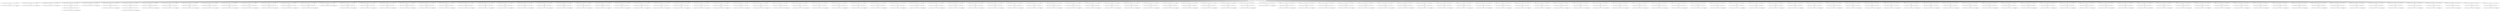 digraph tree {
    "[12, 18, 10, 15, 7, 4, 7, 0, 0, 0, 0, 0, 0, 0, 12, 0, 0, 0, 0]";
    "[0, 0, 0, 0, 0, 0, 0, -12, -18, -10, -15, -7, -4, -7, 0, -12, 0, 0, 0]";
    "[0, 0, 0, 0, 0, 0, 0, -12, -18, -10, -15, -7, -4, -7, 0, 0, -12, 0, 0]";
    "[0, 0, 0, 0, 0, 0, 0, -12, -18, -10, -15, -7, -4, -7, 0, 0, -12, 0, 0]";
    "[0, 0, 0, 0, 0, 0, 0, -12, -18, -10, -15, -7, -4, 7, 0, -12, 0, 0, 0]";
    "[0, 0, 0, 0, 0, 0, 0, -12, -18, -10, -15, -7, -4, 0, 0, 0, -5, 0, 0]";
    "[0, 0, 0, 0, 0, 0, 0, -12, -18, -10, -15, -7, -4, 0, 0, 0, -5, 0, 0]";
    "[0, 0, 0, 0, 0, 0, 0, -12, -18, -10, -15, -7, 4, -7, 0, -12, 0, 0, 0]";
    "[0, 0, 0, 0, 0, 0, 0, -12, -18, -10, -15, -7, 0, -7, 0, 0, -8, 0, 0]";
    "[0, 0, 0, 0, 0, 0, 0, -12, -18, -10, -15, -7, 0, -7, 0, 0, -8, 0, 0]";
    "[0, 0, 0, 0, 0, 0, 0, -12, -18, -10, -15, -7, 4, 7, 0, -12, 0, 0, 0]";
    "[0, 0, 0, 0, 0, 0, 0, -12, -18, -10, -15, -7, 0, 0, 0, 0, -1, 0, 0]";
    "[0, 0, 0, 0, 0, 0, 0, -12, -18, -10, -15, -7, 0, 0, 0, 0, 0, 1, 0]";
    "[0, 0, 0, 0, 0, 0, 0, -12, -18, -10, -15, -7, 0, 0, 0, 0, 0, 0, 1]";
    "[0, 0, 0, 0, 0, 0, 0, -12, -18, -10, -15, -7, 0, 0, 0, 0, 0, 0, 1]";
    "[0, 0, 0, 0, 0, 0, 0, -12, -18, -10, -15, 7, -4, -7, 0, -12, 0, 0, 0]";
    "[0, 0, 0, 0, 0, 0, 0, -12, -18, -10, -15, 0, -4, -7, 0, 0, -5, 0, 0]";
    "[0, 0, 0, 0, 0, 0, 0, -12, -18, -10, -15, 0, -4, -7, 0, 0, -5, 0, 0]";
    "[0, 0, 0, 0, 0, 0, 0, -12, -18, -10, -15, 7, -4, 7, 0, -12, 0, 0, 0]";
    "[0, 0, 0, 0, 0, 0, 0, -12, -18, -10, -15, 0, -4, 0, 0, 0, 2, 0, 0]";
    "[0, 0, 0, 0, 0, 0, 0, -12, -18, -10, -15, 0, -4, 0, 0, 0, 0, -2, 0]";
    "[0, 0, 0, 0, 0, 0, 0, -12, -18, -10, -15, 0, -4, 0, 0, 0, 0, -2, 0]";
    "[0, 0, 0, 0, 0, 0, 0, -12, -18, -10, -15, 7, 4, -7, 0, -12, 0, 0, 0]";
    "[0, 0, 0, 0, 0, 0, 0, -12, -18, -10, -15, 0, 0, -7, 0, 0, -1, 0, 0]";
    "[0, 0, 0, 0, 0, 0, 0, -12, -18, -10, -15, 0, 0, -7, 0, 0, 0, 1, 0]";
    "[0, 0, 0, 0, 0, 0, 0, -12, -18, -10, -15, 0, 0, -7, 0, 0, 0, 0, 1]";
    "[0, 0, 0, 0, 0, 0, 0, -12, -18, -10, -15, 0, 0, -7, 0, 0, 0, 0, 1]";
    "[0, 0, 0, 0, 0, 0, 0, -12, -18, -10, -15, 7, 4, 7, 0, -12, 0, 0, 0]";
    "[0, 0, 0, 0, 0, 0, 0, -12, -18, -10, -15, 0, 0, 0, 0, 0, 6, 0, 0]";
    "[0, 0, 0, 0, 0, 0, 0, -12, -18, -10, -15, 0, 0, 0, 0, 0, 0, -6, 0]";
    "[0, 0, 0, 0, 0, 0, 0, -12, -18, -10, -15, 0, 0, 0, 0, 0, 0, -6, 0]";
    "[0, 0, 0, 0, 0, 0, 0, -12, -18, -10, 15, -7, -4, -7, 0, -12, 0, 0, 0]";
    "[0, 0, 0, 0, 0, 0, 0, -12, -18, -10, 0, -7, -4, -7, 0, 0, 3, 0, 0]";
    "[0, 0, 0, 0, 0, 0, 0, -12, -18, -10, 0, -7, -4, -7, 0, 0, 0, -3, 0]";
    "[0, 0, 0, 0, 0, 0, 0, -12, -18, -10, 0, -7, -4, -7, 0, 0, 0, -3, 0]";
    "[0, 0, 0, 0, 0, 0, 0, -12, -18, -10, 15, -7, -4, 7, 0, -12, 0, 0, 0]";
    "[0, 0, 0, 0, 0, 0, 0, -12, -18, -10, 0, -7, -4, 0, 0, 0, 10, 0, 0]";
    "[0, 0, 0, 0, 0, 0, 0, -12, -18, -10, 0, -7, -4, 0, 0, 0, 0, -10, 0]";
    "[0, 0, 0, 0, 0, 0, 0, -12, -18, -10, 0, -7, -4, 0, 0, 0, 0, -10, 0]";
    "[0, 0, 0, 0, 0, 0, 0, -12, -18, -10, 15, -7, 4, -7, 0, -12, 0, 0, 0]";
    "[0, 0, 0, 0, 0, 0, 0, -12, -18, -10, 0, -7, 0, -7, 0, 0, 7, 0, 0]";
    "[0, 0, 0, 0, 0, 0, 0, -12, -18, -10, 0, -7, 0, -7, 0, 0, 0, -7, 0]";
    "[0, 0, 0, 0, 0, 0, 0, -12, -18, -10, 0, -7, 0, -7, 0, 0, 0, -7, 0]";
    "[0, 0, 0, 0, 0, 0, 0, -12, -18, -10, 15, -7, 4, 7, 0, -12, 0, 0, 0]";
    "[0, 0, 0, 0, 0, 0, 0, -12, -18, -10, 0, -7, 0, 0, 0, 0, 14, 0, 0]";
    "[0, 0, 0, 0, 0, 0, 0, -12, -18, -10, 0, -7, 0, 0, 0, 0, 0, -14, 0]";
    "[0, 0, 0, 0, 0, 0, 0, -12, -18, -10, 0, -7, 0, 0, 0, 0, 0, -14, 0]";
    "[0, 0, 0, 0, 0, 0, 0, -12, -18, -10, 15, 7, -4, -7, 0, -12, 0, 0, 0]";
    "[0, 0, 0, 0, 0, 0, 0, -12, -18, -10, 0, 0, -4, -7, 0, 0, 10, 0, 0]";
    "[0, 0, 0, 0, 0, 0, 0, -12, -18, -10, 0, 0, -4, -7, 0, 0, 0, -10, 0]";
    "[0, 0, 0, 0, 0, 0, 0, -12, -18, -10, 0, 0, -4, -7, 0, 0, 0, -10, 0]";
    "[0, 0, 0, 0, 0, 0, 0, -12, -18, -10, 15, 7, -4, 7, 0, -12, 0, 0, 0]";
    "[0, 0, 0, 0, 0, 0, 0, -12, -18, -10, 0, 0, -4, 0, 0, 0, 17, 0, 0]";
    "[0, 0, 0, 0, 0, 0, 0, -12, -18, -10, 0, 0, -4, 0, 0, 0, 0, -17, 0]";
    "[0, 0, 0, 0, 0, 0, 0, -12, -18, -10, 0, 0, -4, 0, 0, 0, 0, -17, 0]";
    "[0, 0, 0, 0, 0, 0, 0, -12, -18, -10, 15, 7, 4, -7, 0, -12, 0, 0, 0]";
    "[0, 0, 0, 0, 0, 0, 0, -12, -18, -10, 0, 0, 0, -7, 0, 0, 14, 0, 0]";
    "[0, 0, 0, 0, 0, 0, 0, -12, -18, -10, 0, 0, 0, -7, 0, 0, 0, -14, 0]";
    "[0, 0, 0, 0, 0, 0, 0, -12, -18, -10, 0, 0, 0, -7, 0, 0, 0, -14, 0]";
    "[0, 0, 0, 0, 0, 0, 0, -12, -18, -10, 15, 7, 4, 7, 0, -12, 0, 0, 0]";
    "[0, 0, 0, 0, 0, 0, 0, -12, -18, -10, 0, 0, 0, 0, 0, 0, 21, 0, 0]";
    "[0, 0, 0, 0, 0, 0, 0, -12, -18, -10, 0, 0, 0, 0, 0, 0, 0, -21, 0]";
    "[0, 0, 0, 0, 0, 0, 0, -12, -18, -10, 0, 0, 0, 0, 0, 0, 0, -21, 0]";
    "[0, 0, 0, 0, 0, 0, 0, -12, -18, 10, -15, -7, -4, -7, 0, -12, 0, 0, 0]";
    "[0, 0, 0, 0, 0, 0, 0, -12, -18, 0, -15, -7, -4, -7, 0, 0, -2, 0, 0]";
    "[0, 0, 0, 0, 0, 0, 0, -12, -18, 0, -15, -7, -4, -7, 0, 0, -2, 0, 0]";
    "[0, 0, 0, 0, 0, 0, 0, -12, -18, 10, -15, -7, -4, 7, 0, -12, 0, 0, 0]";
    "[0, 0, 0, 0, 0, 0, 0, -12, -18, 0, -15, -7, -4, 0, 0, 0, 5, 0, 0]";
    "[0, 0, 0, 0, 0, 0, 0, -12, -18, 0, -15, -7, -4, 0, 0, 0, 0, -5, 0]";
    "[0, 0, 0, 0, 0, 0, 0, -12, -18, 0, -15, -7, -4, 0, 0, 0, 0, -5, 0]";
    "[0, 0, 0, 0, 0, 0, 0, -12, -18, 10, -15, -7, 4, -7, 0, -12, 0, 0, 0]";
    "[0, 0, 0, 0, 0, 0, 0, -12, -18, 0, -15, -7, 0, -7, 0, 0, 2, 0, 0]";
    "[0, 0, 0, 0, 0, 0, 0, -12, -18, 0, -15, -7, 0, -7, 0, 0, 0, -2, 0]";
    "[0, 0, 0, 0, 0, 0, 0, -12, -18, 0, -15, -7, 0, -7, 0, 0, 0, -2, 0]";
    "[0, 0, 0, 0, 0, 0, 0, -12, -18, 10, -15, -7, 4, 7, 0, -12, 0, 0, 0]";
    "[0, 0, 0, 0, 0, 0, 0, -12, -18, 0, -15, -7, 0, 0, 0, 0, 9, 0, 0]";
    "[0, 0, 0, 0, 0, 0, 0, -12, -18, 0, -15, -7, 0, 0, 0, 0, 0, -9, 0]";
    "[0, 0, 0, 0, 0, 0, 0, -12, -18, 0, -15, -7, 0, 0, 0, 0, 0, -9, 0]";
    "[0, 0, 0, 0, 0, 0, 0, -12, -18, 10, -15, 7, -4, -7, 0, -12, 0, 0, 0]";
    "[0, 0, 0, 0, 0, 0, 0, -12, -18, 0, -15, 0, -4, -7, 0, 0, 5, 0, 0]";
    "[0, 0, 0, 0, 0, 0, 0, -12, -18, 0, -15, 0, -4, -7, 0, 0, 0, -5, 0]";
    "[0, 0, 0, 0, 0, 0, 0, -12, -18, 0, -15, 0, -4, -7, 0, 0, 0, -5, 0]";
    "[0, 0, 0, 0, 0, 0, 0, -12, -18, 10, -15, 7, -4, 7, 0, -12, 0, 0, 0]";
    "[0, 0, 0, 0, 0, 0, 0, -12, -18, 0, -15, 0, -4, 0, 0, 0, 12, 0, 0]";
    "[0, 0, 0, 0, 0, 0, 0, -12, -18, 0, -15, 0, -4, 0, 0, 0, 0, -12, 0]";
    "[0, 0, 0, 0, 0, 0, 0, -12, -18, 0, -15, 0, -4, 0, 0, 0, 0, -12, 0]";
    "[0, 0, 0, 0, 0, 0, 0, -12, -18, 10, -15, 7, 4, -7, 0, -12, 0, 0, 0]";
    "[0, 0, 0, 0, 0, 0, 0, -12, -18, 0, -15, 0, 0, -7, 0, 0, 9, 0, 0]";
    "[0, 0, 0, 0, 0, 0, 0, -12, -18, 0, -15, 0, 0, -7, 0, 0, 0, -9, 0]";
    "[0, 0, 0, 0, 0, 0, 0, -12, -18, 0, -15, 0, 0, -7, 0, 0, 0, -9, 0]";
    "[0, 0, 0, 0, 0, 0, 0, -12, -18, 10, -15, 7, 4, 7, 0, -12, 0, 0, 0]";
    "[0, 0, 0, 0, 0, 0, 0, -12, -18, 0, -15, 0, 0, 0, 0, 0, 16, 0, 0]";
    "[0, 0, 0, 0, 0, 0, 0, -12, -18, 0, -15, 0, 0, 0, 0, 0, 0, -16, 0]";
    "[0, 0, 0, 0, 0, 0, 0, -12, -18, 0, -15, 0, 0, 0, 0, 0, 0, -16, 0]";
    "[0, 0, 0, 0, 0, 0, 0, -12, -18, 10, 15, -7, -4, -7, 0, -12, 0, 0, 0]";
    "[0, 0, 0, 0, 0, 0, 0, -12, -18, 0, 0, -7, -4, -7, 0, 0, 13, 0, 0]";
    "[0, 0, 0, 0, 0, 0, 0, -12, -18, 0, 0, -7, -4, -7, 0, 0, 0, -13, 0]";
    "[0, 0, 0, 0, 0, 0, 0, -12, -18, 0, 0, -7, -4, -7, 0, 0, 0, -13, 0]";
    "[0, 0, 0, 0, 0, 0, 0, -12, -18, 10, 15, -7, -4, 7, 0, -12, 0, 0, 0]";
    "[0, 0, 0, 0, 0, 0, 0, -12, -18, 0, 0, -7, -4, 0, 0, 0, 20, 0, 0]";
    "[0, 0, 0, 0, 0, 0, 0, -12, -18, 0, 0, -7, -4, 0, 0, 0, 0, -20, 0]";
    "[0, 0, 0, 0, 0, 0, 0, -12, -18, 0, 0, -7, -4, 0, 0, 0, 0, -20, 0]";
    "[0, 0, 0, 0, 0, 0, 0, -12, -18, 10, 15, -7, 4, -7, 0, -12, 0, 0, 0]";
    "[0, 0, 0, 0, 0, 0, 0, -12, -18, 0, 0, -7, 0, -7, 0, 0, 17, 0, 0]";
    "[0, 0, 0, 0, 0, 0, 0, -12, -18, 0, 0, -7, 0, -7, 0, 0, 0, -17, 0]";
    "[0, 0, 0, 0, 0, 0, 0, -12, -18, 0, 0, -7, 0, -7, 0, 0, 0, -17, 0]";
    "[0, 0, 0, 0, 0, 0, 0, -12, -18, 10, 15, -7, 4, 7, 0, -12, 0, 0, 0]";
    "[0, 0, 0, 0, 0, 0, 0, -12, -18, 0, 0, -7, 0, 0, 0, 0, 24, 0, 0]";
    "[0, 0, 0, 0, 0, 0, 0, -12, -18, 0, 0, -7, 0, 0, 0, 0, 0, -24, 0]";
    "[0, 0, 0, 0, 0, 0, 0, -12, -18, 0, 0, -7, 0, 0, 0, 0, 0, -24, 0]";
    "[0, 0, 0, 0, 0, 0, 0, -12, -18, 10, 15, 7, -4, -7, 0, -12, 0, 0, 0]";
    "[0, 0, 0, 0, 0, 0, 0, -12, -18, 0, 0, 0, -4, -7, 0, 0, 20, 0, 0]";
    "[0, 0, 0, 0, 0, 0, 0, -12, -18, 0, 0, 0, -4, -7, 0, 0, 0, -20, 0]";
    "[0, 0, 0, 0, 0, 0, 0, -12, -18, 0, 0, 0, -4, -7, 0, 0, 0, -20, 0]";
    "[0, 0, 0, 0, 0, 0, 0, -12, -18, 10, 15, 7, -4, 7, 0, -12, 0, 0, 0]";
    "[0, 0, 0, 0, 0, 0, 0, -12, -18, 0, 0, 0, -4, 0, 0, 0, 27, 0, 0]";
    "[0, 0, 0, 0, 0, 0, 0, -12, -18, 0, 0, 0, -4, 0, 0, 0, 0, -27, 0]";
    "[0, 0, 0, 0, 0, 0, 0, -12, -18, 0, 0, 0, -4, 0, 0, 0, 0, -27, 0]";
    "[0, 0, 0, 0, 0, 0, 0, -12, -18, 10, 15, 7, 4, -7, 0, -12, 0, 0, 0]";
    "[0, 0, 0, 0, 0, 0, 0, -12, -18, 0, 0, 0, 0, -7, 0, 0, 24, 0, 0]";
    "[0, 0, 0, 0, 0, 0, 0, -12, -18, 0, 0, 0, 0, -7, 0, 0, 0, -24, 0]";
    "[0, 0, 0, 0, 0, 0, 0, -12, -18, 0, 0, 0, 0, -7, 0, 0, 0, -24, 0]";
    "[0, 0, 0, 0, 0, 0, 0, -12, -18, 10, 15, 7, 4, 7, 0, -12, 0, 0, 0]";
    "[0, 0, 0, 0, 0, 0, 0, -12, -18, 0, 0, 0, 0, 0, 0, 0, 31, 0, 0]";
    "[0, 0, 0, 0, 0, 0, 0, -12, -18, 0, 0, 0, 0, 0, 0, 0, 0, -31, 0]";
    "[0, 0, 0, 0, 0, 0, 0, -12, -18, 0, 0, 0, 0, 0, 0, 0, 0, -31, 0]";
    "[0, 0, 0, 0, 0, 0, 0, -12, 18, -10, -15, -7, -4, -7, 0, -12, 0, 0, 0]";
    "[0, 0, 0, 0, 0, 0, 0, -12, 0, -10, -15, -7, -4, -7, 0, 0, 6, 0, 0]";
    "[0, 0, 0, 0, 0, 0, 0, -12, 0, -10, -15, -7, -4, -7, 0, 0, 0, -6, 0]";
    "[0, 0, 0, 0, 0, 0, 0, -12, 0, -10, -15, -7, -4, -7, 0, 0, 0, -6, 0]";
    "[0, 0, 0, 0, 0, 0, 0, -12, 18, -10, -15, -7, -4, 7, 0, -12, 0, 0, 0]";
    "[0, 0, 0, 0, 0, 0, 0, -12, 0, -10, -15, -7, -4, 0, 0, 0, 13, 0, 0]";
    "[0, 0, 0, 0, 0, 0, 0, -12, 0, -10, -15, -7, -4, 0, 0, 0, 0, -13, 0]";
    "[0, 0, 0, 0, 0, 0, 0, -12, 0, -10, -15, -7, -4, 0, 0, 0, 0, -13, 0]";
    "[0, 0, 0, 0, 0, 0, 0, -12, 18, -10, -15, -7, 4, -7, 0, -12, 0, 0, 0]";
    "[0, 0, 0, 0, 0, 0, 0, -12, 0, -10, -15, -7, 0, -7, 0, 0, 10, 0, 0]";
    "[0, 0, 0, 0, 0, 0, 0, -12, 0, -10, -15, -7, 0, -7, 0, 0, 0, -10, 0]";
    "[0, 0, 0, 0, 0, 0, 0, -12, 0, -10, -15, -7, 0, -7, 0, 0, 0, -10, 0]";
    "[0, 0, 0, 0, 0, 0, 0, -12, 18, -10, -15, -7, 4, 7, 0, -12, 0, 0, 0]";
    "[0, 0, 0, 0, 0, 0, 0, -12, 0, -10, -15, -7, 0, 0, 0, 0, 17, 0, 0]";
    "[0, 0, 0, 0, 0, 0, 0, -12, 0, -10, -15, -7, 0, 0, 0, 0, 0, -17, 0]";
    "[0, 0, 0, 0, 0, 0, 0, -12, 0, -10, -15, -7, 0, 0, 0, 0, 0, -17, 0]";
    "[0, 0, 0, 0, 0, 0, 0, -12, 18, -10, -15, 7, -4, -7, 0, -12, 0, 0, 0]";
    "[0, 0, 0, 0, 0, 0, 0, -12, 0, -10, -15, 0, -4, -7, 0, 0, 13, 0, 0]";
    "[0, 0, 0, 0, 0, 0, 0, -12, 0, -10, -15, 0, -4, -7, 0, 0, 0, -13, 0]";
    "[0, 0, 0, 0, 0, 0, 0, -12, 0, -10, -15, 0, -4, -7, 0, 0, 0, -13, 0]";
    "[0, 0, 0, 0, 0, 0, 0, -12, 18, -10, -15, 7, -4, 7, 0, -12, 0, 0, 0]";
    "[0, 0, 0, 0, 0, 0, 0, -12, 0, -10, -15, 0, -4, 0, 0, 0, 20, 0, 0]";
    "[0, 0, 0, 0, 0, 0, 0, -12, 0, -10, -15, 0, -4, 0, 0, 0, 0, -20, 0]";
    "[0, 0, 0, 0, 0, 0, 0, -12, 0, -10, -15, 0, -4, 0, 0, 0, 0, -20, 0]";
    "[0, 0, 0, 0, 0, 0, 0, -12, 18, -10, -15, 7, 4, -7, 0, -12, 0, 0, 0]";
    "[0, 0, 0, 0, 0, 0, 0, -12, 0, -10, -15, 0, 0, -7, 0, 0, 17, 0, 0]";
    "[0, 0, 0, 0, 0, 0, 0, -12, 0, -10, -15, 0, 0, -7, 0, 0, 0, -17, 0]";
    "[0, 0, 0, 0, 0, 0, 0, -12, 0, -10, -15, 0, 0, -7, 0, 0, 0, -17, 0]";
    "[0, 0, 0, 0, 0, 0, 0, -12, 18, -10, -15, 7, 4, 7, 0, -12, 0, 0, 0]";
    "[0, 0, 0, 0, 0, 0, 0, -12, 0, -10, -15, 0, 0, 0, 0, 0, 24, 0, 0]";
    "[0, 0, 0, 0, 0, 0, 0, -12, 0, -10, -15, 0, 0, 0, 0, 0, 0, -24, 0]";
    "[0, 0, 0, 0, 0, 0, 0, -12, 0, -10, -15, 0, 0, 0, 0, 0, 0, -24, 0]";
    "[0, 0, 0, 0, 0, 0, 0, -12, 18, -10, 15, -7, -4, -7, 0, -12, 0, 0, 0]";
    "[0, 0, 0, 0, 0, 0, 0, -12, 0, -10, 0, -7, -4, -7, 0, 0, 21, 0, 0]";
    "[0, 0, 0, 0, 0, 0, 0, -12, 0, -10, 0, -7, -4, -7, 0, 0, 0, -21, 0]";
    "[0, 0, 0, 0, 0, 0, 0, -12, 0, -10, 0, -7, -4, -7, 0, 0, 0, -21, 0]";
    "[0, 0, 0, 0, 0, 0, 0, -12, 18, -10, 15, -7, -4, 7, 0, -12, 0, 0, 0]";
    "[0, 0, 0, 0, 0, 0, 0, -12, 0, -10, 0, -7, -4, 0, 0, 0, 28, 0, 0]";
    "[0, 0, 0, 0, 0, 0, 0, -12, 0, -10, 0, -7, -4, 0, 0, 0, 0, -28, 0]";
    "[0, 0, 0, 0, 0, 0, 0, -12, 0, -10, 0, -7, -4, 0, 0, 0, 0, -28, 0]";
    "[0, 0, 0, 0, 0, 0, 0, -12, 18, -10, 15, -7, 4, -7, 0, -12, 0, 0, 0]";
    "[0, 0, 0, 0, 0, 0, 0, -12, 0, -10, 0, -7, 0, -7, 0, 0, 25, 0, 0]";
    "[0, 0, 0, 0, 0, 0, 0, -12, 0, -10, 0, -7, 0, -7, 0, 0, 0, -25, 0]";
    "[0, 0, 0, 0, 0, 0, 0, -12, 0, -10, 0, -7, 0, -7, 0, 0, 0, -25, 0]";
    "[0, 0, 0, 0, 0, 0, 0, -12, 18, -10, 15, -7, 4, 7, 0, -12, 0, 0, 0]";
    "[0, 0, 0, 0, 0, 0, 0, -12, 0, -10, 0, -7, 0, 0, 0, 0, 32, 0, 0]";
    "[0, 0, 0, 0, 0, 0, 0, -12, 0, -10, 0, -7, 0, 0, 0, 0, 0, -32, 0]";
    "[0, 0, 0, 0, 0, 0, 0, -12, 0, -10, 0, -7, 0, 0, 0, 0, 0, -32, 0]";
    "[0, 0, 0, 0, 0, 0, 0, -12, 18, -10, 15, 7, -4, -7, 0, -12, 0, 0, 0]";
    "[0, 0, 0, 0, 0, 0, 0, -12, 0, -10, 0, 0, -4, -7, 0, 0, 28, 0, 0]";
    "[0, 0, 0, 0, 0, 0, 0, -12, 0, -10, 0, 0, -4, -7, 0, 0, 0, -28, 0]";
    "[0, 0, 0, 0, 0, 0, 0, -12, 0, -10, 0, 0, -4, -7, 0, 0, 0, -28, 0]";
    "[0, 0, 0, 0, 0, 0, 0, -12, 18, -10, 15, 7, -4, 7, 0, -12, 0, 0, 0]";
    "[0, 0, 0, 0, 0, 0, 0, -12, 0, -10, 0, 0, -4, 0, 0, 0, 35, 0, 0]";
    "[0, 0, 0, 0, 0, 0, 0, -12, 0, -10, 0, 0, -4, 0, 0, 0, 0, -35, 0]";
    "[0, 0, 0, 0, 0, 0, 0, -12, 0, -10, 0, 0, -4, 0, 0, 0, 0, -35, 0]";
    "[0, 0, 0, 0, 0, 0, 0, -12, 18, -10, 15, 7, 4, -7, 0, -12, 0, 0, 0]";
    "[0, 0, 0, 0, 0, 0, 0, -12, 0, -10, 0, 0, 0, -7, 0, 0, 32, 0, 0]";
    "[0, 0, 0, 0, 0, 0, 0, -12, 0, -10, 0, 0, 0, -7, 0, 0, 0, -32, 0]";
    "[0, 0, 0, 0, 0, 0, 0, -12, 0, -10, 0, 0, 0, -7, 0, 0, 0, -32, 0]";
    "[0, 0, 0, 0, 0, 0, 0, -12, 18, -10, 15, 7, 4, 7, 0, -12, 0, 0, 0]";
    "[0, 0, 0, 0, 0, 0, 0, -12, 0, -10, 0, 0, 0, 0, 0, 0, 39, 0, 0]";
    "[0, 0, 0, 0, 0, 0, 0, -12, 0, -10, 0, 0, 0, 0, 0, 0, 0, -39, 0]";
    "[0, 0, 0, 0, 0, 0, 0, -12, 0, -10, 0, 0, 0, 0, 0, 0, 0, -39, 0]";
    "[0, 0, 0, 0, 0, 0, 0, -12, 18, 10, -15, -7, -4, -7, 0, -12, 0, 0, 0]";
    "[0, 0, 0, 0, 0, 0, 0, -12, 0, 0, -15, -7, -4, -7, 0, 0, 16, 0, 0]";
    "[0, 0, 0, 0, 0, 0, 0, -12, 0, 0, -15, -7, -4, -7, 0, 0, 0, -16, 0]";
    "[0, 0, 0, 0, 0, 0, 0, -12, 0, 0, -15, -7, -4, -7, 0, 0, 0, -16, 0]";
    "[0, 0, 0, 0, 0, 0, 0, -12, 18, 10, -15, -7, -4, 7, 0, -12, 0, 0, 0]";
    "[0, 0, 0, 0, 0, 0, 0, -12, 0, 0, -15, -7, -4, 0, 0, 0, 23, 0, 0]";
    "[0, 0, 0, 0, 0, 0, 0, -12, 0, 0, -15, -7, -4, 0, 0, 0, 0, -23, 0]";
    "[0, 0, 0, 0, 0, 0, 0, -12, 0, 0, -15, -7, -4, 0, 0, 0, 0, -23, 0]";
    "[0, 0, 0, 0, 0, 0, 0, -12, 18, 10, -15, -7, 4, -7, 0, -12, 0, 0, 0]";
    "[0, 0, 0, 0, 0, 0, 0, -12, 0, 0, -15, -7, 0, -7, 0, 0, 20, 0, 0]";
    "[0, 0, 0, 0, 0, 0, 0, -12, 0, 0, -15, -7, 0, -7, 0, 0, 0, -20, 0]";
    "[0, 0, 0, 0, 0, 0, 0, -12, 0, 0, -15, -7, 0, -7, 0, 0, 0, -20, 0]";
    "[0, 0, 0, 0, 0, 0, 0, -12, 18, 10, -15, -7, 4, 7, 0, -12, 0, 0, 0]";
    "[0, 0, 0, 0, 0, 0, 0, -12, 0, 0, -15, -7, 0, 0, 0, 0, 27, 0, 0]";
    "[0, 0, 0, 0, 0, 0, 0, -12, 0, 0, -15, -7, 0, 0, 0, 0, 0, -27, 0]";
    "[0, 0, 0, 0, 0, 0, 0, -12, 0, 0, -15, -7, 0, 0, 0, 0, 0, -27, 0]";
    "[0, 0, 0, 0, 0, 0, 0, -12, 18, 10, -15, 7, -4, -7, 0, -12, 0, 0, 0]";
    "[0, 0, 0, 0, 0, 0, 0, -12, 0, 0, -15, 0, -4, -7, 0, 0, 23, 0, 0]";
    "[0, 0, 0, 0, 0, 0, 0, -12, 0, 0, -15, 0, -4, -7, 0, 0, 0, -23, 0]";
    "[0, 0, 0, 0, 0, 0, 0, -12, 0, 0, -15, 0, -4, -7, 0, 0, 0, -23, 0]";
    "[0, 0, 0, 0, 0, 0, 0, -12, 18, 10, -15, 7, -4, 7, 0, -12, 0, 0, 0]";
    "[0, 0, 0, 0, 0, 0, 0, -12, 0, 0, -15, 0, -4, 0, 0, 0, 30, 0, 0]";
    "[0, 0, 0, 0, 0, 0, 0, -12, 0, 0, -15, 0, -4, 0, 0, 0, 0, -30, 0]";
    "[0, 0, 0, 0, 0, 0, 0, -12, 0, 0, -15, 0, -4, 0, 0, 0, 0, -30, 0]";
    "[0, 0, 0, 0, 0, 0, 0, -12, 18, 10, -15, 7, 4, -7, 0, -12, 0, 0, 0]";
    "[0, 0, 0, 0, 0, 0, 0, -12, 0, 0, -15, 0, 0, -7, 0, 0, 27, 0, 0]";
    "[0, 0, 0, 0, 0, 0, 0, -12, 0, 0, -15, 0, 0, -7, 0, 0, 0, -27, 0]";
    "[0, 0, 0, 0, 0, 0, 0, -12, 0, 0, -15, 0, 0, -7, 0, 0, 0, -27, 0]";
    "[0, 0, 0, 0, 0, 0, 0, -12, 18, 10, -15, 7, 4, 7, 0, -12, 0, 0, 0]";
    "[0, 0, 0, 0, 0, 0, 0, -12, 0, 0, -15, 0, 0, 0, 0, 0, 34, 0, 0]";
    "[0, 0, 0, 0, 0, 0, 0, -12, 0, 0, -15, 0, 0, 0, 0, 0, 0, -34, 0]";
    "[0, 0, 0, 0, 0, 0, 0, -12, 0, 0, -15, 0, 0, 0, 0, 0, 0, -34, 0]";
    "[0, 0, 0, 0, 0, 0, 0, -12, 18, 10, 15, -7, -4, -7, 0, -12, 0, 0, 0]";
    "[0, 0, 0, 0, 0, 0, 0, -12, 0, 0, 0, -7, -4, -7, 0, 0, 31, 0, 0]";
    "[0, 0, 0, 0, 0, 0, 0, -12, 0, 0, 0, -7, -4, -7, 0, 0, 0, -31, 0]";
    "[0, 0, 0, 0, 0, 0, 0, -12, 0, 0, 0, -7, -4, -7, 0, 0, 0, -31, 0]";
    "[0, 0, 0, 0, 0, 0, 0, -12, 18, 10, 15, -7, -4, 7, 0, -12, 0, 0, 0]";
    "[0, 0, 0, 0, 0, 0, 0, -12, 0, 0, 0, -7, -4, 0, 0, 0, 38, 0, 0]";
    "[0, 0, 0, 0, 0, 0, 0, -12, 0, 0, 0, -7, -4, 0, 0, 0, 0, -38, 0]";
    "[0, 0, 0, 0, 0, 0, 0, -12, 0, 0, 0, -7, -4, 0, 0, 0, 0, -38, 0]";
    "[0, 0, 0, 0, 0, 0, 0, -12, 18, 10, 15, -7, 4, -7, 0, -12, 0, 0, 0]";
    "[0, 0, 0, 0, 0, 0, 0, -12, 0, 0, 0, -7, 0, -7, 0, 0, 35, 0, 0]";
    "[0, 0, 0, 0, 0, 0, 0, -12, 0, 0, 0, -7, 0, -7, 0, 0, 0, -35, 0]";
    "[0, 0, 0, 0, 0, 0, 0, -12, 0, 0, 0, -7, 0, -7, 0, 0, 0, -35, 0]";
    "[0, 0, 0, 0, 0, 0, 0, -12, 18, 10, 15, -7, 4, 7, 0, -12, 0, 0, 0]";
    "[0, 0, 0, 0, 0, 0, 0, -12, 0, 0, 0, -7, 0, 0, 0, 0, 42, 0, 0]";
    "[0, 0, 0, 0, 0, 0, 0, -12, 0, 0, 0, -7, 0, 0, 0, 0, 0, -42, 0]";
    "[0, 0, 0, 0, 0, 0, 0, -12, 0, 0, 0, -7, 0, 0, 0, 0, 0, -42, 0]";
    "[0, 0, 0, 0, 0, 0, 0, -12, 18, 10, 15, 7, -4, -7, 0, -12, 0, 0, 0]";
    "[0, 0, 0, 0, 0, 0, 0, -12, 0, 0, 0, 0, -4, -7, 0, 0, 38, 0, 0]";
    "[0, 0, 0, 0, 0, 0, 0, -12, 0, 0, 0, 0, -4, -7, 0, 0, 0, -38, 0]";
    "[0, 0, 0, 0, 0, 0, 0, -12, 0, 0, 0, 0, -4, -7, 0, 0, 0, -38, 0]";
    "[0, 0, 0, 0, 0, 0, 0, -12, 18, 10, 15, 7, -4, 7, 0, -12, 0, 0, 0]";
    "[0, 0, 0, 0, 0, 0, 0, -12, 0, 0, 0, 0, -4, 0, 0, 0, 45, 0, 0]";
    "[0, 0, 0, 0, 0, 0, 0, -12, 0, 0, 0, 0, -4, 0, 0, 0, 0, -45, 0]";
    "[0, 0, 0, 0, 0, 0, 0, -12, 0, 0, 0, 0, -4, 0, 0, 0, 0, -45, 0]";
    "[0, 0, 0, 0, 0, 0, 0, -12, 18, 10, 15, 7, 4, -7, 0, -12, 0, 0, 0]";
    "[0, 0, 0, 0, 0, 0, 0, -12, 0, 0, 0, 0, 0, -7, 0, 0, 42, 0, 0]";
    "[0, 0, 0, 0, 0, 0, 0, -12, 0, 0, 0, 0, 0, -7, 0, 0, 0, -42, 0]";
    "[0, 0, 0, 0, 0, 0, 0, -12, 0, 0, 0, 0, 0, -7, 0, 0, 0, -42, 0]";
    "[0, 0, 0, 0, 0, 0, 0, -12, 18, 10, 15, 7, 4, 7, 0, -12, 0, 0, 0]";
    "[0, 0, 0, 0, 0, 0, 0, -12, 0, 0, 0, 0, 0, 0, 0, 0, 49, 0, 0]";
    "[0, 0, 0, 0, 0, 0, 0, -12, 0, 0, 0, 0, 0, 0, 0, 0, 0, -49, 0]";
    "[0, 0, 0, 0, 0, 0, 0, -12, 0, 0, 0, 0, 0, 0, 0, 0, 0, -49, 0]";
    "[0, 0, 0, 0, 0, 0, 0, 12, -18, -10, -15, -7, -4, -7, 0, -12, 0, 0, 0]";
    "[0, 0, 0, 0, 0, 0, 0, 0, -18, -10, -15, -7, -4, -7, 0, 0, 0, 0, 0]";
    "[0, 0, 0, 0, 0, 0, 0, 0, -18, -10, -15, -7, -4, -7, 0, 0, 0, 0, 0]";
    "[0, 0, 0, 0, 0, 0, 0, 12, -18, -10, -15, -7, -4, 7, 0, -12, 0, 0, 0]";
    "[0, 0, 0, 0, 0, 0, 0, 0, -18, -10, -15, -7, -4, 0, 0, 0, 7, 0, 0]";
    "[0, 0, 0, 0, 0, 0, 0, 0, -18, -10, -15, -7, -4, 0, 0, 0, 0, -7, 0]";
    "[0, 0, 0, 0, 0, 0, 0, 0, -18, -10, -15, -7, -4, 0, 0, 0, 0, -7, 0]";
    "[0, 0, 0, 0, 0, 0, 0, 12, -18, -10, -15, -7, 4, -7, 0, -12, 0, 0, 0]";
    "[0, 0, 0, 0, 0, 0, 0, 0, -18, -10, -15, -7, 0, -7, 0, 0, 4, 0, 0]";
    "[0, 0, 0, 0, 0, 0, 0, 0, -18, -10, -15, -7, 0, -7, 0, 0, 0, -4, 0]";
    "[0, 0, 0, 0, 0, 0, 0, 0, -18, -10, -15, -7, 0, -7, 0, 0, 0, -4, 0]";
    "[0, 0, 0, 0, 0, 0, 0, 12, -18, -10, -15, -7, 4, 7, 0, -12, 0, 0, 0]";
    "[0, 0, 0, 0, 0, 0, 0, 0, -18, -10, -15, -7, 0, 0, 0, 0, 11, 0, 0]";
    "[0, 0, 0, 0, 0, 0, 0, 0, -18, -10, -15, -7, 0, 0, 0, 0, 0, -11, 0]";
    "[0, 0, 0, 0, 0, 0, 0, 0, -18, -10, -15, -7, 0, 0, 0, 0, 0, -11, 0]";
    "[0, 0, 0, 0, 0, 0, 0, 12, -18, -10, -15, 7, -4, -7, 0, -12, 0, 0, 0]";
    "[0, 0, 0, 0, 0, 0, 0, 0, -18, -10, -15, 0, -4, -7, 0, 0, 7, 0, 0]";
    "[0, 0, 0, 0, 0, 0, 0, 0, -18, -10, -15, 0, -4, -7, 0, 0, 0, -7, 0]";
    "[0, 0, 0, 0, 0, 0, 0, 0, -18, -10, -15, 0, -4, -7, 0, 0, 0, -7, 0]";
    "[0, 0, 0, 0, 0, 0, 0, 12, -18, -10, -15, 7, -4, 7, 0, -12, 0, 0, 0]";
    "[0, 0, 0, 0, 0, 0, 0, 0, -18, -10, -15, 0, -4, 0, 0, 0, 14, 0, 0]";
    "[0, 0, 0, 0, 0, 0, 0, 0, -18, -10, -15, 0, -4, 0, 0, 0, 0, -14, 0]";
    "[0, 0, 0, 0, 0, 0, 0, 0, -18, -10, -15, 0, -4, 0, 0, 0, 0, -14, 0]";
    "[0, 0, 0, 0, 0, 0, 0, 12, -18, -10, -15, 7, 4, -7, 0, -12, 0, 0, 0]";
    "[0, 0, 0, 0, 0, 0, 0, 0, -18, -10, -15, 0, 0, -7, 0, 0, 11, 0, 0]";
    "[0, 0, 0, 0, 0, 0, 0, 0, -18, -10, -15, 0, 0, -7, 0, 0, 0, -11, 0]";
    "[0, 0, 0, 0, 0, 0, 0, 0, -18, -10, -15, 0, 0, -7, 0, 0, 0, -11, 0]";
    "[0, 0, 0, 0, 0, 0, 0, 12, -18, -10, -15, 7, 4, 7, 0, -12, 0, 0, 0]";
    "[0, 0, 0, 0, 0, 0, 0, 0, -18, -10, -15, 0, 0, 0, 0, 0, 18, 0, 0]";
    "[0, 0, 0, 0, 0, 0, 0, 0, -18, -10, -15, 0, 0, 0, 0, 0, 0, -18, 0]";
    "[0, 0, 0, 0, 0, 0, 0, 0, -18, -10, -15, 0, 0, 0, 0, 0, 0, -18, 0]";
    "[0, 0, 0, 0, 0, 0, 0, 12, -18, -10, 15, -7, -4, -7, 0, -12, 0, 0, 0]";
    "[0, 0, 0, 0, 0, 0, 0, 0, -18, -10, 0, -7, -4, -7, 0, 0, 15, 0, 0]";
    "[0, 0, 0, 0, 0, 0, 0, 0, -18, -10, 0, -7, -4, -7, 0, 0, 0, -15, 0]";
    "[0, 0, 0, 0, 0, 0, 0, 0, -18, -10, 0, -7, -4, -7, 0, 0, 0, -15, 0]";
    "[0, 0, 0, 0, 0, 0, 0, 12, -18, -10, 15, -7, -4, 7, 0, -12, 0, 0, 0]";
    "[0, 0, 0, 0, 0, 0, 0, 0, -18, -10, 0, -7, -4, 0, 0, 0, 22, 0, 0]";
    "[0, 0, 0, 0, 0, 0, 0, 0, -18, -10, 0, -7, -4, 0, 0, 0, 0, -22, 0]";
    "[0, 0, 0, 0, 0, 0, 0, 0, -18, -10, 0, -7, -4, 0, 0, 0, 0, -22, 0]";
    "[0, 0, 0, 0, 0, 0, 0, 12, -18, -10, 15, -7, 4, -7, 0, -12, 0, 0, 0]";
    "[0, 0, 0, 0, 0, 0, 0, 0, -18, -10, 0, -7, 0, -7, 0, 0, 19, 0, 0]";
    "[0, 0, 0, 0, 0, 0, 0, 0, -18, -10, 0, -7, 0, -7, 0, 0, 0, -19, 0]";
    "[0, 0, 0, 0, 0, 0, 0, 0, -18, -10, 0, -7, 0, -7, 0, 0, 0, -19, 0]";
    "[0, 0, 0, 0, 0, 0, 0, 12, -18, -10, 15, -7, 4, 7, 0, -12, 0, 0, 0]";
    "[0, 0, 0, 0, 0, 0, 0, 0, -18, -10, 0, -7, 0, 0, 0, 0, 26, 0, 0]";
    "[0, 0, 0, 0, 0, 0, 0, 0, -18, -10, 0, -7, 0, 0, 0, 0, 0, -26, 0]";
    "[0, 0, 0, 0, 0, 0, 0, 0, -18, -10, 0, -7, 0, 0, 0, 0, 0, -26, 0]";
    "[0, 0, 0, 0, 0, 0, 0, 12, -18, -10, 15, 7, -4, -7, 0, -12, 0, 0, 0]";
    "[0, 0, 0, 0, 0, 0, 0, 0, -18, -10, 0, 0, -4, -7, 0, 0, 22, 0, 0]";
    "[0, 0, 0, 0, 0, 0, 0, 0, -18, -10, 0, 0, -4, -7, 0, 0, 0, -22, 0]";
    "[0, 0, 0, 0, 0, 0, 0, 0, -18, -10, 0, 0, -4, -7, 0, 0, 0, -22, 0]";
    "[0, 0, 0, 0, 0, 0, 0, 12, -18, -10, 15, 7, -4, 7, 0, -12, 0, 0, 0]";
    "[0, 0, 0, 0, 0, 0, 0, 0, -18, -10, 0, 0, -4, 0, 0, 0, 29, 0, 0]";
    "[0, 0, 0, 0, 0, 0, 0, 0, -18, -10, 0, 0, -4, 0, 0, 0, 0, -29, 0]";
    "[0, 0, 0, 0, 0, 0, 0, 0, -18, -10, 0, 0, -4, 0, 0, 0, 0, -29, 0]";
    "[0, 0, 0, 0, 0, 0, 0, 12, -18, -10, 15, 7, 4, -7, 0, -12, 0, 0, 0]";
    "[0, 0, 0, 0, 0, 0, 0, 0, -18, -10, 0, 0, 0, -7, 0, 0, 26, 0, 0]";
    "[0, 0, 0, 0, 0, 0, 0, 0, -18, -10, 0, 0, 0, -7, 0, 0, 0, -26, 0]";
    "[0, 0, 0, 0, 0, 0, 0, 0, -18, -10, 0, 0, 0, -7, 0, 0, 0, -26, 0]";
    "[0, 0, 0, 0, 0, 0, 0, 12, -18, -10, 15, 7, 4, 7, 0, -12, 0, 0, 0]";
    "[0, 0, 0, 0, 0, 0, 0, 0, -18, -10, 0, 0, 0, 0, 0, 0, 33, 0, 0]";
    "[0, 0, 0, 0, 0, 0, 0, 0, -18, -10, 0, 0, 0, 0, 0, 0, 0, -33, 0]";
    "[0, 0, 0, 0, 0, 0, 0, 0, -18, -10, 0, 0, 0, 0, 0, 0, 0, -33, 0]";
    "[0, 0, 0, 0, 0, 0, 0, 12, -18, 10, -15, -7, -4, -7, 0, -12, 0, 0, 0]";
    "[0, 0, 0, 0, 0, 0, 0, 0, -18, 0, -15, -7, -4, -7, 0, 0, 10, 0, 0]";
    "[0, 0, 0, 0, 0, 0, 0, 0, -18, 0, -15, -7, -4, -7, 0, 0, 0, -10, 0]";
    "[0, 0, 0, 0, 0, 0, 0, 0, -18, 0, -15, -7, -4, -7, 0, 0, 0, -10, 0]";
    "[0, 0, 0, 0, 0, 0, 0, 12, -18, 10, -15, -7, -4, 7, 0, -12, 0, 0, 0]";
    "[0, 0, 0, 0, 0, 0, 0, 0, -18, 0, -15, -7, -4, 0, 0, 0, 17, 0, 0]";
    "[0, 0, 0, 0, 0, 0, 0, 0, -18, 0, -15, -7, -4, 0, 0, 0, 0, -17, 0]";
    "[0, 0, 0, 0, 0, 0, 0, 0, -18, 0, -15, -7, -4, 0, 0, 0, 0, -17, 0]";
    "[0, 0, 0, 0, 0, 0, 0, 12, -18, 10, -15, -7, 4, -7, 0, -12, 0, 0, 0]";
    "[0, 0, 0, 0, 0, 0, 0, 0, -18, 0, -15, -7, 0, -7, 0, 0, 14, 0, 0]";
    "[0, 0, 0, 0, 0, 0, 0, 0, -18, 0, -15, -7, 0, -7, 0, 0, 0, -14, 0]";
    "[0, 0, 0, 0, 0, 0, 0, 0, -18, 0, -15, -7, 0, -7, 0, 0, 0, -14, 0]";
    "[0, 0, 0, 0, 0, 0, 0, 12, -18, 10, -15, -7, 4, 7, 0, -12, 0, 0, 0]";
    "[0, 0, 0, 0, 0, 0, 0, 0, -18, 0, -15, -7, 0, 0, 0, 0, 21, 0, 0]";
    "[0, 0, 0, 0, 0, 0, 0, 0, -18, 0, -15, -7, 0, 0, 0, 0, 0, -21, 0]";
    "[0, 0, 0, 0, 0, 0, 0, 0, -18, 0, -15, -7, 0, 0, 0, 0, 0, -21, 0]";
    "[0, 0, 0, 0, 0, 0, 0, 12, -18, 10, -15, 7, -4, -7, 0, -12, 0, 0, 0]";
    "[0, 0, 0, 0, 0, 0, 0, 0, -18, 0, -15, 0, -4, -7, 0, 0, 17, 0, 0]";
    "[0, 0, 0, 0, 0, 0, 0, 0, -18, 0, -15, 0, -4, -7, 0, 0, 0, -17, 0]";
    "[0, 0, 0, 0, 0, 0, 0, 0, -18, 0, -15, 0, -4, -7, 0, 0, 0, -17, 0]";
    "[0, 0, 0, 0, 0, 0, 0, 12, -18, 10, -15, 7, -4, 7, 0, -12, 0, 0, 0]";
    "[0, 0, 0, 0, 0, 0, 0, 0, -18, 0, -15, 0, -4, 0, 0, 0, 24, 0, 0]";
    "[0, 0, 0, 0, 0, 0, 0, 0, -18, 0, -15, 0, -4, 0, 0, 0, 0, -24, 0]";
    "[0, 0, 0, 0, 0, 0, 0, 0, -18, 0, -15, 0, -4, 0, 0, 0, 0, -24, 0]";
    "[0, 0, 0, 0, 0, 0, 0, 12, -18, 10, -15, 7, 4, -7, 0, -12, 0, 0, 0]";
    "[0, 0, 0, 0, 0, 0, 0, 0, -18, 0, -15, 0, 0, -7, 0, 0, 21, 0, 0]";
    "[0, 0, 0, 0, 0, 0, 0, 0, -18, 0, -15, 0, 0, -7, 0, 0, 0, -21, 0]";
    "[0, 0, 0, 0, 0, 0, 0, 0, -18, 0, -15, 0, 0, -7, 0, 0, 0, -21, 0]";
    "[0, 0, 0, 0, 0, 0, 0, 12, -18, 10, -15, 7, 4, 7, 0, -12, 0, 0, 0]";
    "[0, 0, 0, 0, 0, 0, 0, 0, -18, 0, -15, 0, 0, 0, 0, 0, 28, 0, 0]";
    "[0, 0, 0, 0, 0, 0, 0, 0, -18, 0, -15, 0, 0, 0, 0, 0, 0, -28, 0]";
    "[0, 0, 0, 0, 0, 0, 0, 0, -18, 0, -15, 0, 0, 0, 0, 0, 0, -28, 0]";
    "[0, 0, 0, 0, 0, 0, 0, 12, -18, 10, 15, -7, -4, -7, 0, -12, 0, 0, 0]";
    "[0, 0, 0, 0, 0, 0, 0, 0, -18, 0, 0, -7, -4, -7, 0, 0, 25, 0, 0]";
    "[0, 0, 0, 0, 0, 0, 0, 0, -18, 0, 0, -7, -4, -7, 0, 0, 0, -25, 0]";
    "[0, 0, 0, 0, 0, 0, 0, 0, -18, 0, 0, -7, -4, -7, 0, 0, 0, -25, 0]";
    "[0, 0, 0, 0, 0, 0, 0, 12, -18, 10, 15, -7, -4, 7, 0, -12, 0, 0, 0]";
    "[0, 0, 0, 0, 0, 0, 0, 0, -18, 0, 0, -7, -4, 0, 0, 0, 32, 0, 0]";
    "[0, 0, 0, 0, 0, 0, 0, 0, -18, 0, 0, -7, -4, 0, 0, 0, 0, -32, 0]";
    "[0, 0, 0, 0, 0, 0, 0, 0, -18, 0, 0, -7, -4, 0, 0, 0, 0, -32, 0]";
    "[0, 0, 0, 0, 0, 0, 0, 12, -18, 10, 15, -7, 4, -7, 0, -12, 0, 0, 0]";
    "[0, 0, 0, 0, 0, 0, 0, 0, -18, 0, 0, -7, 0, -7, 0, 0, 29, 0, 0]";
    "[0, 0, 0, 0, 0, 0, 0, 0, -18, 0, 0, -7, 0, -7, 0, 0, 0, -29, 0]";
    "[0, 0, 0, 0, 0, 0, 0, 0, -18, 0, 0, -7, 0, -7, 0, 0, 0, -29, 0]";
    "[0, 0, 0, 0, 0, 0, 0, 12, -18, 10, 15, -7, 4, 7, 0, -12, 0, 0, 0]";
    "[0, 0, 0, 0, 0, 0, 0, 0, -18, 0, 0, -7, 0, 0, 0, 0, 36, 0, 0]";
    "[0, 0, 0, 0, 0, 0, 0, 0, -18, 0, 0, -7, 0, 0, 0, 0, 0, -36, 0]";
    "[0, 0, 0, 0, 0, 0, 0, 0, -18, 0, 0, -7, 0, 0, 0, 0, 0, -36, 0]";
    "[0, 0, 0, 0, 0, 0, 0, 12, -18, 10, 15, 7, -4, -7, 0, -12, 0, 0, 0]";
    "[0, 0, 0, 0, 0, 0, 0, 0, -18, 0, 0, 0, -4, -7, 0, 0, 32, 0, 0]";
    "[0, 0, 0, 0, 0, 0, 0, 0, -18, 0, 0, 0, -4, -7, 0, 0, 0, -32, 0]";
    "[0, 0, 0, 0, 0, 0, 0, 0, -18, 0, 0, 0, -4, -7, 0, 0, 0, -32, 0]";
    "[0, 0, 0, 0, 0, 0, 0, 12, -18, 10, 15, 7, -4, 7, 0, -12, 0, 0, 0]";
    "[0, 0, 0, 0, 0, 0, 0, 0, -18, 0, 0, 0, -4, 0, 0, 0, 39, 0, 0]";
    "[0, 0, 0, 0, 0, 0, 0, 0, -18, 0, 0, 0, -4, 0, 0, 0, 0, -39, 0]";
    "[0, 0, 0, 0, 0, 0, 0, 0, -18, 0, 0, 0, -4, 0, 0, 0, 0, -39, 0]";
    "[0, 0, 0, 0, 0, 0, 0, 12, -18, 10, 15, 7, 4, -7, 0, -12, 0, 0, 0]";
    "[0, 0, 0, 0, 0, 0, 0, 0, -18, 0, 0, 0, 0, -7, 0, 0, 36, 0, 0]";
    "[0, 0, 0, 0, 0, 0, 0, 0, -18, 0, 0, 0, 0, -7, 0, 0, 0, -36, 0]";
    "[0, 0, 0, 0, 0, 0, 0, 0, -18, 0, 0, 0, 0, -7, 0, 0, 0, -36, 0]";
    "[0, 0, 0, 0, 0, 0, 0, 12, -18, 10, 15, 7, 4, 7, 0, -12, 0, 0, 0]";
    "[0, 0, 0, 0, 0, 0, 0, 0, -18, 0, 0, 0, 0, 0, 0, 0, 43, 0, 0]";
    "[0, 0, 0, 0, 0, 0, 0, 0, -18, 0, 0, 0, 0, 0, 0, 0, 0, -43, 0]";
    "[0, 0, 0, 0, 0, 0, 0, 0, -18, 0, 0, 0, 0, 0, 0, 0, 0, -43, 0]";
    "[0, 0, 0, 0, 0, 0, 0, 12, 18, -10, -15, -7, -4, -7, 0, -12, 0, 0, 0]";
    "[0, 0, 0, 0, 0, 0, 0, 0, 0, -10, -15, -7, -4, -7, 0, 0, 18, 0, 0]";
    "[0, 0, 0, 0, 0, 0, 0, 0, 0, -10, -15, -7, -4, -7, 0, 0, 0, -18, 0]";
    "[0, 0, 0, 0, 0, 0, 0, 0, 0, -10, -15, -7, -4, -7, 0, 0, 0, -18, 0]";
    "[0, 0, 0, 0, 0, 0, 0, 12, 18, -10, -15, -7, -4, 7, 0, -12, 0, 0, 0]";
    "[0, 0, 0, 0, 0, 0, 0, 0, 0, -10, -15, -7, -4, 0, 0, 0, 25, 0, 0]";
    "[0, 0, 0, 0, 0, 0, 0, 0, 0, -10, -15, -7, -4, 0, 0, 0, 0, -25, 0]";
    "[0, 0, 0, 0, 0, 0, 0, 0, 0, -10, -15, -7, -4, 0, 0, 0, 0, -25, 0]";
    "[0, 0, 0, 0, 0, 0, 0, 12, 18, -10, -15, -7, 4, -7, 0, -12, 0, 0, 0]";
    "[0, 0, 0, 0, 0, 0, 0, 0, 0, -10, -15, -7, 0, -7, 0, 0, 22, 0, 0]";
    "[0, 0, 0, 0, 0, 0, 0, 0, 0, -10, -15, -7, 0, -7, 0, 0, 0, -22, 0]";
    "[0, 0, 0, 0, 0, 0, 0, 0, 0, -10, -15, -7, 0, -7, 0, 0, 0, -22, 0]";
    "[0, 0, 0, 0, 0, 0, 0, 12, 18, -10, -15, -7, 4, 7, 0, -12, 0, 0, 0]";
    "[0, 0, 0, 0, 0, 0, 0, 0, 0, -10, -15, -7, 0, 0, 0, 0, 29, 0, 0]";
    "[0, 0, 0, 0, 0, 0, 0, 0, 0, -10, -15, -7, 0, 0, 0, 0, 0, -29, 0]";
    "[0, 0, 0, 0, 0, 0, 0, 0, 0, -10, -15, -7, 0, 0, 0, 0, 0, -29, 0]";
    "[0, 0, 0, 0, 0, 0, 0, 12, 18, -10, -15, 7, -4, -7, 0, -12, 0, 0, 0]";
    "[0, 0, 0, 0, 0, 0, 0, 0, 0, -10, -15, 0, -4, -7, 0, 0, 25, 0, 0]";
    "[0, 0, 0, 0, 0, 0, 0, 0, 0, -10, -15, 0, -4, -7, 0, 0, 0, -25, 0]";
    "[0, 0, 0, 0, 0, 0, 0, 0, 0, -10, -15, 0, -4, -7, 0, 0, 0, -25, 0]";
    "[0, 0, 0, 0, 0, 0, 0, 12, 18, -10, -15, 7, -4, 7, 0, -12, 0, 0, 0]";
    "[0, 0, 0, 0, 0, 0, 0, 0, 0, -10, -15, 0, -4, 0, 0, 0, 32, 0, 0]";
    "[0, 0, 0, 0, 0, 0, 0, 0, 0, -10, -15, 0, -4, 0, 0, 0, 0, -32, 0]";
    "[0, 0, 0, 0, 0, 0, 0, 0, 0, -10, -15, 0, -4, 0, 0, 0, 0, -32, 0]";
    "[0, 0, 0, 0, 0, 0, 0, 12, 18, -10, -15, 7, 4, -7, 0, -12, 0, 0, 0]";
    "[0, 0, 0, 0, 0, 0, 0, 0, 0, -10, -15, 0, 0, -7, 0, 0, 29, 0, 0]";
    "[0, 0, 0, 0, 0, 0, 0, 0, 0, -10, -15, 0, 0, -7, 0, 0, 0, -29, 0]";
    "[0, 0, 0, 0, 0, 0, 0, 0, 0, -10, -15, 0, 0, -7, 0, 0, 0, -29, 0]";
    "[0, 0, 0, 0, 0, 0, 0, 12, 18, -10, -15, 7, 4, 7, 0, -12, 0, 0, 0]";
    "[0, 0, 0, 0, 0, 0, 0, 0, 0, -10, -15, 0, 0, 0, 0, 0, 36, 0, 0]";
    "[0, 0, 0, 0, 0, 0, 0, 0, 0, -10, -15, 0, 0, 0, 0, 0, 0, -36, 0]";
    "[0, 0, 0, 0, 0, 0, 0, 0, 0, -10, -15, 0, 0, 0, 0, 0, 0, -36, 0]";
    "[0, 0, 0, 0, 0, 0, 0, 12, 18, -10, 15, -7, -4, -7, 0, -12, 0, 0, 0]";
    "[0, 0, 0, 0, 0, 0, 0, 0, 0, -10, 0, -7, -4, -7, 0, 0, 33, 0, 0]";
    "[0, 0, 0, 0, 0, 0, 0, 0, 0, -10, 0, -7, -4, -7, 0, 0, 0, -33, 0]";
    "[0, 0, 0, 0, 0, 0, 0, 0, 0, -10, 0, -7, -4, -7, 0, 0, 0, -33, 0]";
    "[0, 0, 0, 0, 0, 0, 0, 12, 18, -10, 15, -7, -4, 7, 0, -12, 0, 0, 0]";
    "[0, 0, 0, 0, 0, 0, 0, 0, 0, -10, 0, -7, -4, 0, 0, 0, 40, 0, 0]";
    "[0, 0, 0, 0, 0, 0, 0, 0, 0, -10, 0, -7, -4, 0, 0, 0, 0, -40, 0]";
    "[0, 0, 0, 0, 0, 0, 0, 0, 0, -10, 0, -7, -4, 0, 0, 0, 0, -40, 0]";
    "[0, 0, 0, 0, 0, 0, 0, 12, 18, -10, 15, -7, 4, -7, 0, -12, 0, 0, 0]";
    "[0, 0, 0, 0, 0, 0, 0, 0, 0, -10, 0, -7, 0, -7, 0, 0, 37, 0, 0]";
    "[0, 0, 0, 0, 0, 0, 0, 0, 0, -10, 0, -7, 0, -7, 0, 0, 0, -37, 0]";
    "[0, 0, 0, 0, 0, 0, 0, 0, 0, -10, 0, -7, 0, -7, 0, 0, 0, -37, 0]";
    "[0, 0, 0, 0, 0, 0, 0, 12, 18, -10, 15, -7, 4, 7, 0, -12, 0, 0, 0]";
    "[0, 0, 0, 0, 0, 0, 0, 0, 0, -10, 0, -7, 0, 0, 0, 0, 44, 0, 0]";
    "[0, 0, 0, 0, 0, 0, 0, 0, 0, -10, 0, -7, 0, 0, 0, 0, 0, -44, 0]";
    "[0, 0, 0, 0, 0, 0, 0, 0, 0, -10, 0, -7, 0, 0, 0, 0, 0, -44, 0]";
    "[0, 0, 0, 0, 0, 0, 0, 12, 18, -10, 15, 7, -4, -7, 0, -12, 0, 0, 0]";
    "[0, 0, 0, 0, 0, 0, 0, 0, 0, -10, 0, 0, -4, -7, 0, 0, 40, 0, 0]";
    "[0, 0, 0, 0, 0, 0, 0, 0, 0, -10, 0, 0, -4, -7, 0, 0, 0, -40, 0]";
    "[0, 0, 0, 0, 0, 0, 0, 0, 0, -10, 0, 0, -4, -7, 0, 0, 0, -40, 0]";
    "[0, 0, 0, 0, 0, 0, 0, 12, 18, -10, 15, 7, -4, 7, 0, -12, 0, 0, 0]";
    "[0, 0, 0, 0, 0, 0, 0, 0, 0, -10, 0, 0, -4, 0, 0, 0, 47, 0, 0]";
    "[0, 0, 0, 0, 0, 0, 0, 0, 0, -10, 0, 0, -4, 0, 0, 0, 0, -47, 0]";
    "[0, 0, 0, 0, 0, 0, 0, 0, 0, -10, 0, 0, -4, 0, 0, 0, 0, -47, 0]";
    "[0, 0, 0, 0, 0, 0, 0, 12, 18, -10, 15, 7, 4, -7, 0, -12, 0, 0, 0]";
    "[0, 0, 0, 0, 0, 0, 0, 0, 0, -10, 0, 0, 0, -7, 0, 0, 44, 0, 0]";
    "[0, 0, 0, 0, 0, 0, 0, 0, 0, -10, 0, 0, 0, -7, 0, 0, 0, -44, 0]";
    "[0, 0, 0, 0, 0, 0, 0, 0, 0, -10, 0, 0, 0, -7, 0, 0, 0, -44, 0]";
    "[0, 0, 0, 0, 0, 0, 0, 12, 18, -10, 15, 7, 4, 7, 0, -12, 0, 0, 0]";
    "[0, 0, 0, 0, 0, 0, 0, 0, 0, -10, 0, 0, 0, 0, 0, 0, 51, 0, 0]";
    "[0, 0, 0, 0, 0, 0, 0, 0, 0, -10, 0, 0, 0, 0, 0, 0, 0, -51, 0]";
    "[0, 0, 0, 0, 0, 0, 0, 0, 0, -10, 0, 0, 0, 0, 0, 0, 0, -51, 0]";
    "[0, 0, 0, 0, 0, 0, 0, 12, 18, 10, -15, -7, -4, -7, 0, -12, 0, 0, 0]";
    "[0, 0, 0, 0, 0, 0, 0, 0, 0, 0, -15, -7, -4, -7, 0, 0, 28, 0, 0]";
    "[0, 0, 0, 0, 0, 0, 0, 0, 0, 0, -15, -7, -4, -7, 0, 0, 0, -28, 0]";
    "[0, 0, 0, 0, 0, 0, 0, 0, 0, 0, -15, -7, -4, -7, 0, 0, 0, -28, 0]";
    "[0, 0, 0, 0, 0, 0, 0, 12, 18, 10, -15, -7, -4, 7, 0, -12, 0, 0, 0]";
    "[0, 0, 0, 0, 0, 0, 0, 0, 0, 0, -15, -7, -4, 0, 0, 0, 35, 0, 0]";
    "[0, 0, 0, 0, 0, 0, 0, 0, 0, 0, -15, -7, -4, 0, 0, 0, 0, -35, 0]";
    "[0, 0, 0, 0, 0, 0, 0, 0, 0, 0, -15, -7, -4, 0, 0, 0, 0, -35, 0]";
    "[0, 0, 0, 0, 0, 0, 0, 12, 18, 10, -15, -7, 4, -7, 0, -12, 0, 0, 0]";
    "[0, 0, 0, 0, 0, 0, 0, 0, 0, 0, -15, -7, 0, -7, 0, 0, 32, 0, 0]";
    "[0, 0, 0, 0, 0, 0, 0, 0, 0, 0, -15, -7, 0, -7, 0, 0, 0, -32, 0]";
    "[0, 0, 0, 0, 0, 0, 0, 0, 0, 0, -15, -7, 0, -7, 0, 0, 0, -32, 0]";
    "[0, 0, 0, 0, 0, 0, 0, 12, 18, 10, -15, -7, 4, 7, 0, -12, 0, 0, 0]";
    "[0, 0, 0, 0, 0, 0, 0, 0, 0, 0, -15, -7, 0, 0, 0, 0, 39, 0, 0]";
    "[0, 0, 0, 0, 0, 0, 0, 0, 0, 0, -15, -7, 0, 0, 0, 0, 0, -39, 0]";
    "[0, 0, 0, 0, 0, 0, 0, 0, 0, 0, -15, -7, 0, 0, 0, 0, 0, -39, 0]";
    "[0, 0, 0, 0, 0, 0, 0, 12, 18, 10, -15, 7, -4, -7, 0, -12, 0, 0, 0]";
    "[0, 0, 0, 0, 0, 0, 0, 0, 0, 0, -15, 0, -4, -7, 0, 0, 35, 0, 0]";
    "[0, 0, 0, 0, 0, 0, 0, 0, 0, 0, -15, 0, -4, -7, 0, 0, 0, -35, 0]";
    "[0, 0, 0, 0, 0, 0, 0, 0, 0, 0, -15, 0, -4, -7, 0, 0, 0, -35, 0]";
    "[0, 0, 0, 0, 0, 0, 0, 12, 18, 10, -15, 7, -4, 7, 0, -12, 0, 0, 0]";
    "[0, 0, 0, 0, 0, 0, 0, 0, 0, 0, -15, 0, -4, 0, 0, 0, 42, 0, 0]";
    "[0, 0, 0, 0, 0, 0, 0, 0, 0, 0, -15, 0, -4, 0, 0, 0, 0, -42, 0]";
    "[0, 0, 0, 0, 0, 0, 0, 0, 0, 0, -15, 0, -4, 0, 0, 0, 0, -42, 0]";
    "[0, 0, 0, 0, 0, 0, 0, 12, 18, 10, -15, 7, 4, -7, 0, -12, 0, 0, 0]";
    "[0, 0, 0, 0, 0, 0, 0, 0, 0, 0, -15, 0, 0, -7, 0, 0, 39, 0, 0]";
    "[0, 0, 0, 0, 0, 0, 0, 0, 0, 0, -15, 0, 0, -7, 0, 0, 0, -39, 0]";
    "[0, 0, 0, 0, 0, 0, 0, 0, 0, 0, -15, 0, 0, -7, 0, 0, 0, -39, 0]";
    "[0, 0, 0, 0, 0, 0, 0, 12, 18, 10, -15, 7, 4, 7, 0, -12, 0, 0, 0]";
    "[0, 0, 0, 0, 0, 0, 0, 0, 0, 0, -15, 0, 0, 0, 0, 0, 46, 0, 0]";
    "[0, 0, 0, 0, 0, 0, 0, 0, 0, 0, -15, 0, 0, 0, 0, 0, 0, -46, 0]";
    "[0, 0, 0, 0, 0, 0, 0, 0, 0, 0, -15, 0, 0, 0, 0, 0, 0, -46, 0]";
    "[0, 0, 0, 0, 0, 0, 0, 12, 18, 10, 15, -7, -4, -7, 0, -12, 0, 0, 0]";
    "[0, 0, 0, 0, 0, 0, 0, 0, 0, 0, 0, -7, -4, -7, 0, 0, 43, 0, 0]";
    "[0, 0, 0, 0, 0, 0, 0, 0, 0, 0, 0, -7, -4, -7, 0, 0, 0, -43, 0]";
    "[0, 0, 0, 0, 0, 0, 0, 0, 0, 0, 0, -7, -4, -7, 0, 0, 0, -43, 0]";
    "[0, 0, 0, 0, 0, 0, 0, 12, 18, 10, 15, -7, -4, 7, 0, -12, 0, 0, 0]";
    "[0, 0, 0, 0, 0, 0, 0, 0, 0, 0, 0, -7, -4, 0, 0, 0, 50, 0, 0]";
    "[0, 0, 0, 0, 0, 0, 0, 0, 0, 0, 0, -7, -4, 0, 0, 0, 0, -50, 0]";
    "[0, 0, 0, 0, 0, 0, 0, 0, 0, 0, 0, -7, -4, 0, 0, 0, 0, -50, 0]";
    "[0, 0, 0, 0, 0, 0, 0, 12, 18, 10, 15, -7, 4, -7, 0, -12, 0, 0, 0]";
    "[0, 0, 0, 0, 0, 0, 0, 0, 0, 0, 0, -7, 0, -7, 0, 0, 47, 0, 0]";
    "[0, 0, 0, 0, 0, 0, 0, 0, 0, 0, 0, -7, 0, -7, 0, 0, 0, -47, 0]";
    "[0, 0, 0, 0, 0, 0, 0, 0, 0, 0, 0, -7, 0, -7, 0, 0, 0, -47, 0]";
    "[0, 0, 0, 0, 0, 0, 0, 12, 18, 10, 15, -7, 4, 7, 0, -12, 0, 0, 0]";
    "[0, 0, 0, 0, 0, 0, 0, 0, 0, 0, 0, -7, 0, 0, 0, 0, 54, 0, 0]";
    "[0, 0, 0, 0, 0, 0, 0, 0, 0, 0, 0, -7, 0, 0, 0, 0, 0, -54, 0]";
    "[0, 0, 0, 0, 0, 0, 0, 0, 0, 0, 0, -7, 0, 0, 0, 0, 0, -54, 0]";
    "[0, 0, 0, 0, 0, 0, 0, 12, 18, 10, 15, 7, -4, -7, 0, -12, 0, 0, 0]";
    "[0, 0, 0, 0, 0, 0, 0, 0, 0, 0, 0, 0, -4, -7, 0, 0, 50, 0, 0]";
    "[0, 0, 0, 0, 0, 0, 0, 0, 0, 0, 0, 0, -4, -7, 0, 0, 0, -50, 0]";
    "[0, 0, 0, 0, 0, 0, 0, 0, 0, 0, 0, 0, -4, -7, 0, 0, 0, -50, 0]";
    "[0, 0, 0, 0, 0, 0, 0, 12, 18, 10, 15, 7, -4, 7, 0, -12, 0, 0, 0]";
    "[0, 0, 0, 0, 0, 0, 0, 0, 0, 0, 0, 0, -4, 0, 0, 0, 57, 0, 0]";
    "[0, 0, 0, 0, 0, 0, 0, 0, 0, 0, 0, 0, -4, 0, 0, 0, 0, -57, 0]";
    "[0, 0, 0, 0, 0, 0, 0, 0, 0, 0, 0, 0, -4, 0, 0, 0, 0, -57, 0]";
    "[0, 0, 0, 0, 0, 0, 0, 12, 18, 10, 15, 7, 4, -7, 0, -12, 0, 0, 0]";
    "[0, 0, 0, 0, 0, 0, 0, 0, 0, 0, 0, 0, 0, -7, 0, 0, 54, 0, 0]";
    "[0, 0, 0, 0, 0, 0, 0, 0, 0, 0, 0, 0, 0, -7, 0, 0, 0, -54, 0]";
    "[0, 0, 0, 0, 0, 0, 0, 0, 0, 0, 0, 0, 0, -7, 0, 0, 0, -54, 0]";
    "[0, 0, 0, 0, 0, 0, 0, 12, 18, 10, 15, 7, 4, 7, 0, -12, 0, 0, 0]";
    "[0, 0, 0, 0, 0, 0, 0, 0, 0, 0, 0, 0, 0, 0, 0, 0, 61, 0, 0]";
    "[0, 0, 0, 0, 0, 0, 0, 0, 0, 0, 0, 0, 0, 0, 0, 0, 0, -61, 0]";
    "[0, 0, 0, 0, 0, 0, 0, 0, 0, 0, 0, 0, 0, 0, 0, 0, 0, -61, 0]";
    "[12, 18, 10, 15, 7, 4, 7, 0, 0, 0, 0, 0, 0, 0, 12, 0, 0, 0, 0]" -> "[0, 0, 0, 0, 0, 0, 0, -12, -18, -10, -15, -7, -4, -7, 0, -12, 0, 0, 0]";
    "[12, 18, 10, 15, 7, 4, 7, 0, 0, 0, 0, 0, 0, 0, 12, 0, 0, 0, 0]" -> "[0, 0, 0, 0, 0, 0, 0, -12, -18, -10, -15, -7, -4, 7, 0, -12, 0, 0, 0]";
    "[12, 18, 10, 15, 7, 4, 7, 0, 0, 0, 0, 0, 0, 0, 12, 0, 0, 0, 0]" -> "[0, 0, 0, 0, 0, 0, 0, -12, -18, -10, -15, -7, 4, -7, 0, -12, 0, 0, 0]";
    "[12, 18, 10, 15, 7, 4, 7, 0, 0, 0, 0, 0, 0, 0, 12, 0, 0, 0, 0]" -> "[0, 0, 0, 0, 0, 0, 0, -12, -18, -10, -15, -7, 4, 7, 0, -12, 0, 0, 0]";
    "[12, 18, 10, 15, 7, 4, 7, 0, 0, 0, 0, 0, 0, 0, 12, 0, 0, 0, 0]" -> "[0, 0, 0, 0, 0, 0, 0, -12, -18, -10, -15, 7, -4, -7, 0, -12, 0, 0, 0]";
    "[12, 18, 10, 15, 7, 4, 7, 0, 0, 0, 0, 0, 0, 0, 12, 0, 0, 0, 0]" -> "[0, 0, 0, 0, 0, 0, 0, -12, -18, -10, -15, 7, -4, 7, 0, -12, 0, 0, 0]";
    "[12, 18, 10, 15, 7, 4, 7, 0, 0, 0, 0, 0, 0, 0, 12, 0, 0, 0, 0]" -> "[0, 0, 0, 0, 0, 0, 0, -12, -18, -10, -15, 7, 4, -7, 0, -12, 0, 0, 0]";
    "[12, 18, 10, 15, 7, 4, 7, 0, 0, 0, 0, 0, 0, 0, 12, 0, 0, 0, 0]" -> "[0, 0, 0, 0, 0, 0, 0, -12, -18, -10, -15, 7, 4, 7, 0, -12, 0, 0, 0]";
    "[12, 18, 10, 15, 7, 4, 7, 0, 0, 0, 0, 0, 0, 0, 12, 0, 0, 0, 0]" -> "[0, 0, 0, 0, 0, 0, 0, -12, -18, -10, 15, -7, -4, -7, 0, -12, 0, 0, 0]";
    "[12, 18, 10, 15, 7, 4, 7, 0, 0, 0, 0, 0, 0, 0, 12, 0, 0, 0, 0]" -> "[0, 0, 0, 0, 0, 0, 0, -12, -18, -10, 15, -7, -4, 7, 0, -12, 0, 0, 0]";
    "[12, 18, 10, 15, 7, 4, 7, 0, 0, 0, 0, 0, 0, 0, 12, 0, 0, 0, 0]" -> "[0, 0, 0, 0, 0, 0, 0, -12, -18, -10, 15, -7, 4, -7, 0, -12, 0, 0, 0]";
    "[12, 18, 10, 15, 7, 4, 7, 0, 0, 0, 0, 0, 0, 0, 12, 0, 0, 0, 0]" -> "[0, 0, 0, 0, 0, 0, 0, -12, -18, -10, 15, -7, 4, 7, 0, -12, 0, 0, 0]";
    "[12, 18, 10, 15, 7, 4, 7, 0, 0, 0, 0, 0, 0, 0, 12, 0, 0, 0, 0]" -> "[0, 0, 0, 0, 0, 0, 0, -12, -18, -10, 15, 7, -4, -7, 0, -12, 0, 0, 0]";
    "[12, 18, 10, 15, 7, 4, 7, 0, 0, 0, 0, 0, 0, 0, 12, 0, 0, 0, 0]" -> "[0, 0, 0, 0, 0, 0, 0, -12, -18, -10, 15, 7, -4, 7, 0, -12, 0, 0, 0]";
    "[12, 18, 10, 15, 7, 4, 7, 0, 0, 0, 0, 0, 0, 0, 12, 0, 0, 0, 0]" -> "[0, 0, 0, 0, 0, 0, 0, -12, -18, -10, 15, 7, 4, -7, 0, -12, 0, 0, 0]";
    "[12, 18, 10, 15, 7, 4, 7, 0, 0, 0, 0, 0, 0, 0, 12, 0, 0, 0, 0]" -> "[0, 0, 0, 0, 0, 0, 0, -12, -18, -10, 15, 7, 4, 7, 0, -12, 0, 0, 0]";
    "[12, 18, 10, 15, 7, 4, 7, 0, 0, 0, 0, 0, 0, 0, 12, 0, 0, 0, 0]" -> "[0, 0, 0, 0, 0, 0, 0, -12, -18, 10, -15, -7, -4, -7, 0, -12, 0, 0, 0]";
    "[12, 18, 10, 15, 7, 4, 7, 0, 0, 0, 0, 0, 0, 0, 12, 0, 0, 0, 0]" -> "[0, 0, 0, 0, 0, 0, 0, -12, -18, 10, -15, -7, -4, 7, 0, -12, 0, 0, 0]";
    "[12, 18, 10, 15, 7, 4, 7, 0, 0, 0, 0, 0, 0, 0, 12, 0, 0, 0, 0]" -> "[0, 0, 0, 0, 0, 0, 0, -12, -18, 10, -15, -7, 4, -7, 0, -12, 0, 0, 0]";
    "[12, 18, 10, 15, 7, 4, 7, 0, 0, 0, 0, 0, 0, 0, 12, 0, 0, 0, 0]" -> "[0, 0, 0, 0, 0, 0, 0, -12, -18, 10, -15, -7, 4, 7, 0, -12, 0, 0, 0]";
    "[12, 18, 10, 15, 7, 4, 7, 0, 0, 0, 0, 0, 0, 0, 12, 0, 0, 0, 0]" -> "[0, 0, 0, 0, 0, 0, 0, -12, -18, 10, -15, 7, -4, -7, 0, -12, 0, 0, 0]";
    "[12, 18, 10, 15, 7, 4, 7, 0, 0, 0, 0, 0, 0, 0, 12, 0, 0, 0, 0]" -> "[0, 0, 0, 0, 0, 0, 0, -12, -18, 10, -15, 7, -4, 7, 0, -12, 0, 0, 0]";
    "[12, 18, 10, 15, 7, 4, 7, 0, 0, 0, 0, 0, 0, 0, 12, 0, 0, 0, 0]" -> "[0, 0, 0, 0, 0, 0, 0, -12, -18, 10, -15, 7, 4, -7, 0, -12, 0, 0, 0]";
    "[12, 18, 10, 15, 7, 4, 7, 0, 0, 0, 0, 0, 0, 0, 12, 0, 0, 0, 0]" -> "[0, 0, 0, 0, 0, 0, 0, -12, -18, 10, -15, 7, 4, 7, 0, -12, 0, 0, 0]";
    "[12, 18, 10, 15, 7, 4, 7, 0, 0, 0, 0, 0, 0, 0, 12, 0, 0, 0, 0]" -> "[0, 0, 0, 0, 0, 0, 0, -12, -18, 10, 15, -7, -4, -7, 0, -12, 0, 0, 0]";
    "[12, 18, 10, 15, 7, 4, 7, 0, 0, 0, 0, 0, 0, 0, 12, 0, 0, 0, 0]" -> "[0, 0, 0, 0, 0, 0, 0, -12, -18, 10, 15, -7, -4, 7, 0, -12, 0, 0, 0]";
    "[12, 18, 10, 15, 7, 4, 7, 0, 0, 0, 0, 0, 0, 0, 12, 0, 0, 0, 0]" -> "[0, 0, 0, 0, 0, 0, 0, -12, -18, 10, 15, -7, 4, -7, 0, -12, 0, 0, 0]";
    "[12, 18, 10, 15, 7, 4, 7, 0, 0, 0, 0, 0, 0, 0, 12, 0, 0, 0, 0]" -> "[0, 0, 0, 0, 0, 0, 0, -12, -18, 10, 15, -7, 4, 7, 0, -12, 0, 0, 0]";
    "[12, 18, 10, 15, 7, 4, 7, 0, 0, 0, 0, 0, 0, 0, 12, 0, 0, 0, 0]" -> "[0, 0, 0, 0, 0, 0, 0, -12, -18, 10, 15, 7, -4, -7, 0, -12, 0, 0, 0]";
    "[12, 18, 10, 15, 7, 4, 7, 0, 0, 0, 0, 0, 0, 0, 12, 0, 0, 0, 0]" -> "[0, 0, 0, 0, 0, 0, 0, -12, -18, 10, 15, 7, -4, 7, 0, -12, 0, 0, 0]";
    "[12, 18, 10, 15, 7, 4, 7, 0, 0, 0, 0, 0, 0, 0, 12, 0, 0, 0, 0]" -> "[0, 0, 0, 0, 0, 0, 0, -12, -18, 10, 15, 7, 4, -7, 0, -12, 0, 0, 0]";
    "[12, 18, 10, 15, 7, 4, 7, 0, 0, 0, 0, 0, 0, 0, 12, 0, 0, 0, 0]" -> "[0, 0, 0, 0, 0, 0, 0, -12, -18, 10, 15, 7, 4, 7, 0, -12, 0, 0, 0]";
    "[12, 18, 10, 15, 7, 4, 7, 0, 0, 0, 0, 0, 0, 0, 12, 0, 0, 0, 0]" -> "[0, 0, 0, 0, 0, 0, 0, -12, 18, -10, -15, -7, -4, -7, 0, -12, 0, 0, 0]";
    "[12, 18, 10, 15, 7, 4, 7, 0, 0, 0, 0, 0, 0, 0, 12, 0, 0, 0, 0]" -> "[0, 0, 0, 0, 0, 0, 0, -12, 18, -10, -15, -7, -4, 7, 0, -12, 0, 0, 0]";
    "[12, 18, 10, 15, 7, 4, 7, 0, 0, 0, 0, 0, 0, 0, 12, 0, 0, 0, 0]" -> "[0, 0, 0, 0, 0, 0, 0, -12, 18, -10, -15, -7, 4, -7, 0, -12, 0, 0, 0]";
    "[12, 18, 10, 15, 7, 4, 7, 0, 0, 0, 0, 0, 0, 0, 12, 0, 0, 0, 0]" -> "[0, 0, 0, 0, 0, 0, 0, -12, 18, -10, -15, -7, 4, 7, 0, -12, 0, 0, 0]";
    "[12, 18, 10, 15, 7, 4, 7, 0, 0, 0, 0, 0, 0, 0, 12, 0, 0, 0, 0]" -> "[0, 0, 0, 0, 0, 0, 0, -12, 18, -10, -15, 7, -4, -7, 0, -12, 0, 0, 0]";
    "[12, 18, 10, 15, 7, 4, 7, 0, 0, 0, 0, 0, 0, 0, 12, 0, 0, 0, 0]" -> "[0, 0, 0, 0, 0, 0, 0, -12, 18, -10, -15, 7, -4, 7, 0, -12, 0, 0, 0]";
    "[12, 18, 10, 15, 7, 4, 7, 0, 0, 0, 0, 0, 0, 0, 12, 0, 0, 0, 0]" -> "[0, 0, 0, 0, 0, 0, 0, -12, 18, -10, -15, 7, 4, -7, 0, -12, 0, 0, 0]";
    "[12, 18, 10, 15, 7, 4, 7, 0, 0, 0, 0, 0, 0, 0, 12, 0, 0, 0, 0]" -> "[0, 0, 0, 0, 0, 0, 0, -12, 18, -10, -15, 7, 4, 7, 0, -12, 0, 0, 0]";
    "[12, 18, 10, 15, 7, 4, 7, 0, 0, 0, 0, 0, 0, 0, 12, 0, 0, 0, 0]" -> "[0, 0, 0, 0, 0, 0, 0, -12, 18, -10, 15, -7, -4, -7, 0, -12, 0, 0, 0]";
    "[12, 18, 10, 15, 7, 4, 7, 0, 0, 0, 0, 0, 0, 0, 12, 0, 0, 0, 0]" -> "[0, 0, 0, 0, 0, 0, 0, -12, 18, -10, 15, -7, -4, 7, 0, -12, 0, 0, 0]";
    "[12, 18, 10, 15, 7, 4, 7, 0, 0, 0, 0, 0, 0, 0, 12, 0, 0, 0, 0]" -> "[0, 0, 0, 0, 0, 0, 0, -12, 18, -10, 15, -7, 4, -7, 0, -12, 0, 0, 0]";
    "[12, 18, 10, 15, 7, 4, 7, 0, 0, 0, 0, 0, 0, 0, 12, 0, 0, 0, 0]" -> "[0, 0, 0, 0, 0, 0, 0, -12, 18, -10, 15, -7, 4, 7, 0, -12, 0, 0, 0]";
    "[12, 18, 10, 15, 7, 4, 7, 0, 0, 0, 0, 0, 0, 0, 12, 0, 0, 0, 0]" -> "[0, 0, 0, 0, 0, 0, 0, -12, 18, -10, 15, 7, -4, -7, 0, -12, 0, 0, 0]";
    "[12, 18, 10, 15, 7, 4, 7, 0, 0, 0, 0, 0, 0, 0, 12, 0, 0, 0, 0]" -> "[0, 0, 0, 0, 0, 0, 0, -12, 18, -10, 15, 7, -4, 7, 0, -12, 0, 0, 0]";
    "[12, 18, 10, 15, 7, 4, 7, 0, 0, 0, 0, 0, 0, 0, 12, 0, 0, 0, 0]" -> "[0, 0, 0, 0, 0, 0, 0, -12, 18, -10, 15, 7, 4, -7, 0, -12, 0, 0, 0]";
    "[12, 18, 10, 15, 7, 4, 7, 0, 0, 0, 0, 0, 0, 0, 12, 0, 0, 0, 0]" -> "[0, 0, 0, 0, 0, 0, 0, -12, 18, -10, 15, 7, 4, 7, 0, -12, 0, 0, 0]";
    "[12, 18, 10, 15, 7, 4, 7, 0, 0, 0, 0, 0, 0, 0, 12, 0, 0, 0, 0]" -> "[0, 0, 0, 0, 0, 0, 0, -12, 18, 10, -15, -7, -4, -7, 0, -12, 0, 0, 0]";
    "[12, 18, 10, 15, 7, 4, 7, 0, 0, 0, 0, 0, 0, 0, 12, 0, 0, 0, 0]" -> "[0, 0, 0, 0, 0, 0, 0, -12, 18, 10, -15, -7, -4, 7, 0, -12, 0, 0, 0]";
    "[12, 18, 10, 15, 7, 4, 7, 0, 0, 0, 0, 0, 0, 0, 12, 0, 0, 0, 0]" -> "[0, 0, 0, 0, 0, 0, 0, -12, 18, 10, -15, -7, 4, -7, 0, -12, 0, 0, 0]";
    "[12, 18, 10, 15, 7, 4, 7, 0, 0, 0, 0, 0, 0, 0, 12, 0, 0, 0, 0]" -> "[0, 0, 0, 0, 0, 0, 0, -12, 18, 10, -15, -7, 4, 7, 0, -12, 0, 0, 0]";
    "[12, 18, 10, 15, 7, 4, 7, 0, 0, 0, 0, 0, 0, 0, 12, 0, 0, 0, 0]" -> "[0, 0, 0, 0, 0, 0, 0, -12, 18, 10, -15, 7, -4, -7, 0, -12, 0, 0, 0]";
    "[12, 18, 10, 15, 7, 4, 7, 0, 0, 0, 0, 0, 0, 0, 12, 0, 0, 0, 0]" -> "[0, 0, 0, 0, 0, 0, 0, -12, 18, 10, -15, 7, -4, 7, 0, -12, 0, 0, 0]";
    "[12, 18, 10, 15, 7, 4, 7, 0, 0, 0, 0, 0, 0, 0, 12, 0, 0, 0, 0]" -> "[0, 0, 0, 0, 0, 0, 0, -12, 18, 10, -15, 7, 4, -7, 0, -12, 0, 0, 0]";
    "[12, 18, 10, 15, 7, 4, 7, 0, 0, 0, 0, 0, 0, 0, 12, 0, 0, 0, 0]" -> "[0, 0, 0, 0, 0, 0, 0, -12, 18, 10, -15, 7, 4, 7, 0, -12, 0, 0, 0]";
    "[12, 18, 10, 15, 7, 4, 7, 0, 0, 0, 0, 0, 0, 0, 12, 0, 0, 0, 0]" -> "[0, 0, 0, 0, 0, 0, 0, -12, 18, 10, 15, -7, -4, -7, 0, -12, 0, 0, 0]";
    "[12, 18, 10, 15, 7, 4, 7, 0, 0, 0, 0, 0, 0, 0, 12, 0, 0, 0, 0]" -> "[0, 0, 0, 0, 0, 0, 0, -12, 18, 10, 15, -7, -4, 7, 0, -12, 0, 0, 0]";
    "[12, 18, 10, 15, 7, 4, 7, 0, 0, 0, 0, 0, 0, 0, 12, 0, 0, 0, 0]" -> "[0, 0, 0, 0, 0, 0, 0, -12, 18, 10, 15, -7, 4, -7, 0, -12, 0, 0, 0]";
    "[12, 18, 10, 15, 7, 4, 7, 0, 0, 0, 0, 0, 0, 0, 12, 0, 0, 0, 0]" -> "[0, 0, 0, 0, 0, 0, 0, -12, 18, 10, 15, -7, 4, 7, 0, -12, 0, 0, 0]";
    "[12, 18, 10, 15, 7, 4, 7, 0, 0, 0, 0, 0, 0, 0, 12, 0, 0, 0, 0]" -> "[0, 0, 0, 0, 0, 0, 0, -12, 18, 10, 15, 7, -4, -7, 0, -12, 0, 0, 0]";
    "[12, 18, 10, 15, 7, 4, 7, 0, 0, 0, 0, 0, 0, 0, 12, 0, 0, 0, 0]" -> "[0, 0, 0, 0, 0, 0, 0, -12, 18, 10, 15, 7, -4, 7, 0, -12, 0, 0, 0]";
    "[12, 18, 10, 15, 7, 4, 7, 0, 0, 0, 0, 0, 0, 0, 12, 0, 0, 0, 0]" -> "[0, 0, 0, 0, 0, 0, 0, -12, 18, 10, 15, 7, 4, -7, 0, -12, 0, 0, 0]";
    "[12, 18, 10, 15, 7, 4, 7, 0, 0, 0, 0, 0, 0, 0, 12, 0, 0, 0, 0]" -> "[0, 0, 0, 0, 0, 0, 0, -12, 18, 10, 15, 7, 4, 7, 0, -12, 0, 0, 0]";
    "[12, 18, 10, 15, 7, 4, 7, 0, 0, 0, 0, 0, 0, 0, 12, 0, 0, 0, 0]" -> "[0, 0, 0, 0, 0, 0, 0, 12, -18, -10, -15, -7, -4, -7, 0, -12, 0, 0, 0]";
    "[12, 18, 10, 15, 7, 4, 7, 0, 0, 0, 0, 0, 0, 0, 12, 0, 0, 0, 0]" -> "[0, 0, 0, 0, 0, 0, 0, 12, -18, -10, -15, -7, -4, 7, 0, -12, 0, 0, 0]";
    "[12, 18, 10, 15, 7, 4, 7, 0, 0, 0, 0, 0, 0, 0, 12, 0, 0, 0, 0]" -> "[0, 0, 0, 0, 0, 0, 0, 12, -18, -10, -15, -7, 4, -7, 0, -12, 0, 0, 0]";
    "[12, 18, 10, 15, 7, 4, 7, 0, 0, 0, 0, 0, 0, 0, 12, 0, 0, 0, 0]" -> "[0, 0, 0, 0, 0, 0, 0, 12, -18, -10, -15, -7, 4, 7, 0, -12, 0, 0, 0]";
    "[12, 18, 10, 15, 7, 4, 7, 0, 0, 0, 0, 0, 0, 0, 12, 0, 0, 0, 0]" -> "[0, 0, 0, 0, 0, 0, 0, 12, -18, -10, -15, 7, -4, -7, 0, -12, 0, 0, 0]";
    "[12, 18, 10, 15, 7, 4, 7, 0, 0, 0, 0, 0, 0, 0, 12, 0, 0, 0, 0]" -> "[0, 0, 0, 0, 0, 0, 0, 12, -18, -10, -15, 7, -4, 7, 0, -12, 0, 0, 0]";
    "[12, 18, 10, 15, 7, 4, 7, 0, 0, 0, 0, 0, 0, 0, 12, 0, 0, 0, 0]" -> "[0, 0, 0, 0, 0, 0, 0, 12, -18, -10, -15, 7, 4, -7, 0, -12, 0, 0, 0]";
    "[12, 18, 10, 15, 7, 4, 7, 0, 0, 0, 0, 0, 0, 0, 12, 0, 0, 0, 0]" -> "[0, 0, 0, 0, 0, 0, 0, 12, -18, -10, -15, 7, 4, 7, 0, -12, 0, 0, 0]";
    "[12, 18, 10, 15, 7, 4, 7, 0, 0, 0, 0, 0, 0, 0, 12, 0, 0, 0, 0]" -> "[0, 0, 0, 0, 0, 0, 0, 12, -18, -10, 15, -7, -4, -7, 0, -12, 0, 0, 0]";
    "[12, 18, 10, 15, 7, 4, 7, 0, 0, 0, 0, 0, 0, 0, 12, 0, 0, 0, 0]" -> "[0, 0, 0, 0, 0, 0, 0, 12, -18, -10, 15, -7, -4, 7, 0, -12, 0, 0, 0]";
    "[12, 18, 10, 15, 7, 4, 7, 0, 0, 0, 0, 0, 0, 0, 12, 0, 0, 0, 0]" -> "[0, 0, 0, 0, 0, 0, 0, 12, -18, -10, 15, -7, 4, -7, 0, -12, 0, 0, 0]";
    "[12, 18, 10, 15, 7, 4, 7, 0, 0, 0, 0, 0, 0, 0, 12, 0, 0, 0, 0]" -> "[0, 0, 0, 0, 0, 0, 0, 12, -18, -10, 15, -7, 4, 7, 0, -12, 0, 0, 0]";
    "[12, 18, 10, 15, 7, 4, 7, 0, 0, 0, 0, 0, 0, 0, 12, 0, 0, 0, 0]" -> "[0, 0, 0, 0, 0, 0, 0, 12, -18, -10, 15, 7, -4, -7, 0, -12, 0, 0, 0]";
    "[12, 18, 10, 15, 7, 4, 7, 0, 0, 0, 0, 0, 0, 0, 12, 0, 0, 0, 0]" -> "[0, 0, 0, 0, 0, 0, 0, 12, -18, -10, 15, 7, -4, 7, 0, -12, 0, 0, 0]";
    "[12, 18, 10, 15, 7, 4, 7, 0, 0, 0, 0, 0, 0, 0, 12, 0, 0, 0, 0]" -> "[0, 0, 0, 0, 0, 0, 0, 12, -18, -10, 15, 7, 4, -7, 0, -12, 0, 0, 0]";
    "[12, 18, 10, 15, 7, 4, 7, 0, 0, 0, 0, 0, 0, 0, 12, 0, 0, 0, 0]" -> "[0, 0, 0, 0, 0, 0, 0, 12, -18, -10, 15, 7, 4, 7, 0, -12, 0, 0, 0]";
    "[12, 18, 10, 15, 7, 4, 7, 0, 0, 0, 0, 0, 0, 0, 12, 0, 0, 0, 0]" -> "[0, 0, 0, 0, 0, 0, 0, 12, -18, 10, -15, -7, -4, -7, 0, -12, 0, 0, 0]";
    "[12, 18, 10, 15, 7, 4, 7, 0, 0, 0, 0, 0, 0, 0, 12, 0, 0, 0, 0]" -> "[0, 0, 0, 0, 0, 0, 0, 12, -18, 10, -15, -7, -4, 7, 0, -12, 0, 0, 0]";
    "[12, 18, 10, 15, 7, 4, 7, 0, 0, 0, 0, 0, 0, 0, 12, 0, 0, 0, 0]" -> "[0, 0, 0, 0, 0, 0, 0, 12, -18, 10, -15, -7, 4, -7, 0, -12, 0, 0, 0]";
    "[12, 18, 10, 15, 7, 4, 7, 0, 0, 0, 0, 0, 0, 0, 12, 0, 0, 0, 0]" -> "[0, 0, 0, 0, 0, 0, 0, 12, -18, 10, -15, -7, 4, 7, 0, -12, 0, 0, 0]";
    "[12, 18, 10, 15, 7, 4, 7, 0, 0, 0, 0, 0, 0, 0, 12, 0, 0, 0, 0]" -> "[0, 0, 0, 0, 0, 0, 0, 12, -18, 10, -15, 7, -4, -7, 0, -12, 0, 0, 0]";
    "[12, 18, 10, 15, 7, 4, 7, 0, 0, 0, 0, 0, 0, 0, 12, 0, 0, 0, 0]" -> "[0, 0, 0, 0, 0, 0, 0, 12, -18, 10, -15, 7, -4, 7, 0, -12, 0, 0, 0]";
    "[12, 18, 10, 15, 7, 4, 7, 0, 0, 0, 0, 0, 0, 0, 12, 0, 0, 0, 0]" -> "[0, 0, 0, 0, 0, 0, 0, 12, -18, 10, -15, 7, 4, -7, 0, -12, 0, 0, 0]";
    "[12, 18, 10, 15, 7, 4, 7, 0, 0, 0, 0, 0, 0, 0, 12, 0, 0, 0, 0]" -> "[0, 0, 0, 0, 0, 0, 0, 12, -18, 10, -15, 7, 4, 7, 0, -12, 0, 0, 0]";
    "[12, 18, 10, 15, 7, 4, 7, 0, 0, 0, 0, 0, 0, 0, 12, 0, 0, 0, 0]" -> "[0, 0, 0, 0, 0, 0, 0, 12, -18, 10, 15, -7, -4, -7, 0, -12, 0, 0, 0]";
    "[12, 18, 10, 15, 7, 4, 7, 0, 0, 0, 0, 0, 0, 0, 12, 0, 0, 0, 0]" -> "[0, 0, 0, 0, 0, 0, 0, 12, -18, 10, 15, -7, -4, 7, 0, -12, 0, 0, 0]";
    "[12, 18, 10, 15, 7, 4, 7, 0, 0, 0, 0, 0, 0, 0, 12, 0, 0, 0, 0]" -> "[0, 0, 0, 0, 0, 0, 0, 12, -18, 10, 15, -7, 4, -7, 0, -12, 0, 0, 0]";
    "[12, 18, 10, 15, 7, 4, 7, 0, 0, 0, 0, 0, 0, 0, 12, 0, 0, 0, 0]" -> "[0, 0, 0, 0, 0, 0, 0, 12, -18, 10, 15, -7, 4, 7, 0, -12, 0, 0, 0]";
    "[12, 18, 10, 15, 7, 4, 7, 0, 0, 0, 0, 0, 0, 0, 12, 0, 0, 0, 0]" -> "[0, 0, 0, 0, 0, 0, 0, 12, -18, 10, 15, 7, -4, -7, 0, -12, 0, 0, 0]";
    "[12, 18, 10, 15, 7, 4, 7, 0, 0, 0, 0, 0, 0, 0, 12, 0, 0, 0, 0]" -> "[0, 0, 0, 0, 0, 0, 0, 12, -18, 10, 15, 7, -4, 7, 0, -12, 0, 0, 0]";
    "[12, 18, 10, 15, 7, 4, 7, 0, 0, 0, 0, 0, 0, 0, 12, 0, 0, 0, 0]" -> "[0, 0, 0, 0, 0, 0, 0, 12, -18, 10, 15, 7, 4, -7, 0, -12, 0, 0, 0]";
    "[12, 18, 10, 15, 7, 4, 7, 0, 0, 0, 0, 0, 0, 0, 12, 0, 0, 0, 0]" -> "[0, 0, 0, 0, 0, 0, 0, 12, -18, 10, 15, 7, 4, 7, 0, -12, 0, 0, 0]";
    "[12, 18, 10, 15, 7, 4, 7, 0, 0, 0, 0, 0, 0, 0, 12, 0, 0, 0, 0]" -> "[0, 0, 0, 0, 0, 0, 0, 12, 18, -10, -15, -7, -4, -7, 0, -12, 0, 0, 0]";
    "[12, 18, 10, 15, 7, 4, 7, 0, 0, 0, 0, 0, 0, 0, 12, 0, 0, 0, 0]" -> "[0, 0, 0, 0, 0, 0, 0, 12, 18, -10, -15, -7, -4, 7, 0, -12, 0, 0, 0]";
    "[12, 18, 10, 15, 7, 4, 7, 0, 0, 0, 0, 0, 0, 0, 12, 0, 0, 0, 0]" -> "[0, 0, 0, 0, 0, 0, 0, 12, 18, -10, -15, -7, 4, -7, 0, -12, 0, 0, 0]";
    "[12, 18, 10, 15, 7, 4, 7, 0, 0, 0, 0, 0, 0, 0, 12, 0, 0, 0, 0]" -> "[0, 0, 0, 0, 0, 0, 0, 12, 18, -10, -15, -7, 4, 7, 0, -12, 0, 0, 0]";
    "[12, 18, 10, 15, 7, 4, 7, 0, 0, 0, 0, 0, 0, 0, 12, 0, 0, 0, 0]" -> "[0, 0, 0, 0, 0, 0, 0, 12, 18, -10, -15, 7, -4, -7, 0, -12, 0, 0, 0]";
    "[12, 18, 10, 15, 7, 4, 7, 0, 0, 0, 0, 0, 0, 0, 12, 0, 0, 0, 0]" -> "[0, 0, 0, 0, 0, 0, 0, 12, 18, -10, -15, 7, -4, 7, 0, -12, 0, 0, 0]";
    "[12, 18, 10, 15, 7, 4, 7, 0, 0, 0, 0, 0, 0, 0, 12, 0, 0, 0, 0]" -> "[0, 0, 0, 0, 0, 0, 0, 12, 18, -10, -15, 7, 4, -7, 0, -12, 0, 0, 0]";
    "[12, 18, 10, 15, 7, 4, 7, 0, 0, 0, 0, 0, 0, 0, 12, 0, 0, 0, 0]" -> "[0, 0, 0, 0, 0, 0, 0, 12, 18, -10, -15, 7, 4, 7, 0, -12, 0, 0, 0]";
    "[12, 18, 10, 15, 7, 4, 7, 0, 0, 0, 0, 0, 0, 0, 12, 0, 0, 0, 0]" -> "[0, 0, 0, 0, 0, 0, 0, 12, 18, -10, 15, -7, -4, -7, 0, -12, 0, 0, 0]";
    "[12, 18, 10, 15, 7, 4, 7, 0, 0, 0, 0, 0, 0, 0, 12, 0, 0, 0, 0]" -> "[0, 0, 0, 0, 0, 0, 0, 12, 18, -10, 15, -7, -4, 7, 0, -12, 0, 0, 0]";
    "[12, 18, 10, 15, 7, 4, 7, 0, 0, 0, 0, 0, 0, 0, 12, 0, 0, 0, 0]" -> "[0, 0, 0, 0, 0, 0, 0, 12, 18, -10, 15, -7, 4, -7, 0, -12, 0, 0, 0]";
    "[12, 18, 10, 15, 7, 4, 7, 0, 0, 0, 0, 0, 0, 0, 12, 0, 0, 0, 0]" -> "[0, 0, 0, 0, 0, 0, 0, 12, 18, -10, 15, -7, 4, 7, 0, -12, 0, 0, 0]";
    "[12, 18, 10, 15, 7, 4, 7, 0, 0, 0, 0, 0, 0, 0, 12, 0, 0, 0, 0]" -> "[0, 0, 0, 0, 0, 0, 0, 12, 18, -10, 15, 7, -4, -7, 0, -12, 0, 0, 0]";
    "[12, 18, 10, 15, 7, 4, 7, 0, 0, 0, 0, 0, 0, 0, 12, 0, 0, 0, 0]" -> "[0, 0, 0, 0, 0, 0, 0, 12, 18, -10, 15, 7, -4, 7, 0, -12, 0, 0, 0]";
    "[12, 18, 10, 15, 7, 4, 7, 0, 0, 0, 0, 0, 0, 0, 12, 0, 0, 0, 0]" -> "[0, 0, 0, 0, 0, 0, 0, 12, 18, -10, 15, 7, 4, -7, 0, -12, 0, 0, 0]";
    "[12, 18, 10, 15, 7, 4, 7, 0, 0, 0, 0, 0, 0, 0, 12, 0, 0, 0, 0]" -> "[0, 0, 0, 0, 0, 0, 0, 12, 18, -10, 15, 7, 4, 7, 0, -12, 0, 0, 0]";
    "[12, 18, 10, 15, 7, 4, 7, 0, 0, 0, 0, 0, 0, 0, 12, 0, 0, 0, 0]" -> "[0, 0, 0, 0, 0, 0, 0, 12, 18, 10, -15, -7, -4, -7, 0, -12, 0, 0, 0]";
    "[12, 18, 10, 15, 7, 4, 7, 0, 0, 0, 0, 0, 0, 0, 12, 0, 0, 0, 0]" -> "[0, 0, 0, 0, 0, 0, 0, 12, 18, 10, -15, -7, -4, 7, 0, -12, 0, 0, 0]";
    "[12, 18, 10, 15, 7, 4, 7, 0, 0, 0, 0, 0, 0, 0, 12, 0, 0, 0, 0]" -> "[0, 0, 0, 0, 0, 0, 0, 12, 18, 10, -15, -7, 4, -7, 0, -12, 0, 0, 0]";
    "[12, 18, 10, 15, 7, 4, 7, 0, 0, 0, 0, 0, 0, 0, 12, 0, 0, 0, 0]" -> "[0, 0, 0, 0, 0, 0, 0, 12, 18, 10, -15, -7, 4, 7, 0, -12, 0, 0, 0]";
    "[12, 18, 10, 15, 7, 4, 7, 0, 0, 0, 0, 0, 0, 0, 12, 0, 0, 0, 0]" -> "[0, 0, 0, 0, 0, 0, 0, 12, 18, 10, -15, 7, -4, -7, 0, -12, 0, 0, 0]";
    "[12, 18, 10, 15, 7, 4, 7, 0, 0, 0, 0, 0, 0, 0, 12, 0, 0, 0, 0]" -> "[0, 0, 0, 0, 0, 0, 0, 12, 18, 10, -15, 7, -4, 7, 0, -12, 0, 0, 0]";
    "[12, 18, 10, 15, 7, 4, 7, 0, 0, 0, 0, 0, 0, 0, 12, 0, 0, 0, 0]" -> "[0, 0, 0, 0, 0, 0, 0, 12, 18, 10, -15, 7, 4, -7, 0, -12, 0, 0, 0]";
    "[12, 18, 10, 15, 7, 4, 7, 0, 0, 0, 0, 0, 0, 0, 12, 0, 0, 0, 0]" -> "[0, 0, 0, 0, 0, 0, 0, 12, 18, 10, -15, 7, 4, 7, 0, -12, 0, 0, 0]";
    "[12, 18, 10, 15, 7, 4, 7, 0, 0, 0, 0, 0, 0, 0, 12, 0, 0, 0, 0]" -> "[0, 0, 0, 0, 0, 0, 0, 12, 18, 10, 15, -7, -4, -7, 0, -12, 0, 0, 0]";
    "[12, 18, 10, 15, 7, 4, 7, 0, 0, 0, 0, 0, 0, 0, 12, 0, 0, 0, 0]" -> "[0, 0, 0, 0, 0, 0, 0, 12, 18, 10, 15, -7, -4, 7, 0, -12, 0, 0, 0]";
    "[12, 18, 10, 15, 7, 4, 7, 0, 0, 0, 0, 0, 0, 0, 12, 0, 0, 0, 0]" -> "[0, 0, 0, 0, 0, 0, 0, 12, 18, 10, 15, -7, 4, -7, 0, -12, 0, 0, 0]";
    "[12, 18, 10, 15, 7, 4, 7, 0, 0, 0, 0, 0, 0, 0, 12, 0, 0, 0, 0]" -> "[0, 0, 0, 0, 0, 0, 0, 12, 18, 10, 15, -7, 4, 7, 0, -12, 0, 0, 0]";
    "[12, 18, 10, 15, 7, 4, 7, 0, 0, 0, 0, 0, 0, 0, 12, 0, 0, 0, 0]" -> "[0, 0, 0, 0, 0, 0, 0, 12, 18, 10, 15, 7, -4, -7, 0, -12, 0, 0, 0]";
    "[12, 18, 10, 15, 7, 4, 7, 0, 0, 0, 0, 0, 0, 0, 12, 0, 0, 0, 0]" -> "[0, 0, 0, 0, 0, 0, 0, 12, 18, 10, 15, 7, -4, 7, 0, -12, 0, 0, 0]";
    "[12, 18, 10, 15, 7, 4, 7, 0, 0, 0, 0, 0, 0, 0, 12, 0, 0, 0, 0]" -> "[0, 0, 0, 0, 0, 0, 0, 12, 18, 10, 15, 7, 4, -7, 0, -12, 0, 0, 0]";
    "[12, 18, 10, 15, 7, 4, 7, 0, 0, 0, 0, 0, 0, 0, 12, 0, 0, 0, 0]" -> "[0, 0, 0, 0, 0, 0, 0, 12, 18, 10, 15, 7, 4, 7, 0, -12, 0, 0, 0]";
    "[0, 0, 0, 0, 0, 0, 0, -12, -18, -10, -15, -7, -4, -7, 0, -12, 0, 0, 0]" -> "[0, 0, 0, 0, 0, 0, 0, -12, -18, -10, -15, -7, -4, -7, 0, 0, -12, 0, 0]";
    "[0, 0, 0, 0, 0, 0, 0, -12, -18, -10, -15, -7, -4, -7, 0, 0, -12, 0, 0]" -> "[0, 0, 0, 0, 0, 0, 0, -12, -18, -10, -15, -7, -4, -7, 0, 0, -12, 0, 0]";
    "[0, 0, 0, 0, 0, 0, 0, -12, -18, -10, -15, -7, -4, 7, 0, -12, 0, 0, 0]" -> "[0, 0, 0, 0, 0, 0, 0, -12, -18, -10, -15, -7, -4, 0, 0, 0, -5, 0, 0]";
    "[0, 0, 0, 0, 0, 0, 0, -12, -18, -10, -15, -7, -4, 0, 0, 0, -5, 0, 0]" -> "[0, 0, 0, 0, 0, 0, 0, -12, -18, -10, -15, -7, -4, 0, 0, 0, -5, 0, 0]";
    "[0, 0, 0, 0, 0, 0, 0, -12, -18, -10, -15, -7, 4, -7, 0, -12, 0, 0, 0]" -> "[0, 0, 0, 0, 0, 0, 0, -12, -18, -10, -15, -7, 0, -7, 0, 0, -8, 0, 0]";
    "[0, 0, 0, 0, 0, 0, 0, -12, -18, -10, -15, -7, 0, -7, 0, 0, -8, 0, 0]" -> "[0, 0, 0, 0, 0, 0, 0, -12, -18, -10, -15, -7, 0, -7, 0, 0, -8, 0, 0]";
    "[0, 0, 0, 0, 0, 0, 0, -12, -18, -10, -15, -7, 4, 7, 0, -12, 0, 0, 0]" -> "[0, 0, 0, 0, 0, 0, 0, -12, -18, -10, -15, -7, 0, 0, 0, 0, -1, 0, 0]";
    "[0, 0, 0, 0, 0, 0, 0, -12, -18, -10, -15, -7, 0, 0, 0, 0, -1, 0, 0]" -> "[0, 0, 0, 0, 0, 0, 0, -12, -18, -10, -15, -7, 0, 0, 0, 0, 0, 1, 0]";
    "[0, 0, 0, 0, 0, 0, 0, -12, -18, -10, -15, -7, 0, 0, 0, 0, 0, 1, 0]" -> "[0, 0, 0, 0, 0, 0, 0, -12, -18, -10, -15, -7, 0, 0, 0, 0, 0, 0, 1]";
    "[0, 0, 0, 0, 0, 0, 0, -12, -18, -10, -15, -7, 0, 0, 0, 0, 0, 0, 1]" -> "[0, 0, 0, 0, 0, 0, 0, -12, -18, -10, -15, -7, 0, 0, 0, 0, 0, 0, 1]";
    "[0, 0, 0, 0, 0, 0, 0, -12, -18, -10, -15, 7, -4, -7, 0, -12, 0, 0, 0]" -> "[0, 0, 0, 0, 0, 0, 0, -12, -18, -10, -15, 0, -4, -7, 0, 0, -5, 0, 0]";
    "[0, 0, 0, 0, 0, 0, 0, -12, -18, -10, -15, 0, -4, -7, 0, 0, -5, 0, 0]" -> "[0, 0, 0, 0, 0, 0, 0, -12, -18, -10, -15, 0, -4, -7, 0, 0, -5, 0, 0]";
    "[0, 0, 0, 0, 0, 0, 0, -12, -18, -10, -15, 7, -4, 7, 0, -12, 0, 0, 0]" -> "[0, 0, 0, 0, 0, 0, 0, -12, -18, -10, -15, 0, -4, 0, 0, 0, 2, 0, 0]";
    "[0, 0, 0, 0, 0, 0, 0, -12, -18, -10, -15, 0, -4, 0, 0, 0, 2, 0, 0]" -> "[0, 0, 0, 0, 0, 0, 0, -12, -18, -10, -15, 0, -4, 0, 0, 0, 0, -2, 0]";
    "[0, 0, 0, 0, 0, 0, 0, -12, -18, -10, -15, 0, -4, 0, 0, 0, 0, -2, 0]" -> "[0, 0, 0, 0, 0, 0, 0, -12, -18, -10, -15, 0, -4, 0, 0, 0, 0, -2, 0]";
    "[0, 0, 0, 0, 0, 0, 0, -12, -18, -10, -15, 7, 4, -7, 0, -12, 0, 0, 0]" -> "[0, 0, 0, 0, 0, 0, 0, -12, -18, -10, -15, 0, 0, -7, 0, 0, -1, 0, 0]";
    "[0, 0, 0, 0, 0, 0, 0, -12, -18, -10, -15, 0, 0, -7, 0, 0, -1, 0, 0]" -> "[0, 0, 0, 0, 0, 0, 0, -12, -18, -10, -15, 0, 0, -7, 0, 0, 0, 1, 0]";
    "[0, 0, 0, 0, 0, 0, 0, -12, -18, -10, -15, 0, 0, -7, 0, 0, 0, 1, 0]" -> "[0, 0, 0, 0, 0, 0, 0, -12, -18, -10, -15, 0, 0, -7, 0, 0, 0, 0, 1]";
    "[0, 0, 0, 0, 0, 0, 0, -12, -18, -10, -15, 0, 0, -7, 0, 0, 0, 0, 1]" -> "[0, 0, 0, 0, 0, 0, 0, -12, -18, -10, -15, 0, 0, -7, 0, 0, 0, 0, 1]";
    "[0, 0, 0, 0, 0, 0, 0, -12, -18, -10, -15, 7, 4, 7, 0, -12, 0, 0, 0]" -> "[0, 0, 0, 0, 0, 0, 0, -12, -18, -10, -15, 0, 0, 0, 0, 0, 6, 0, 0]";
    "[0, 0, 0, 0, 0, 0, 0, -12, -18, -10, -15, 0, 0, 0, 0, 0, 6, 0, 0]" -> "[0, 0, 0, 0, 0, 0, 0, -12, -18, -10, -15, 0, 0, 0, 0, 0, 0, -6, 0]";
    "[0, 0, 0, 0, 0, 0, 0, -12, -18, -10, -15, 0, 0, 0, 0, 0, 0, -6, 0]" -> "[0, 0, 0, 0, 0, 0, 0, -12, -18, -10, -15, 0, 0, 0, 0, 0, 0, -6, 0]";
    "[0, 0, 0, 0, 0, 0, 0, -12, -18, -10, 15, -7, -4, -7, 0, -12, 0, 0, 0]" -> "[0, 0, 0, 0, 0, 0, 0, -12, -18, -10, 0, -7, -4, -7, 0, 0, 3, 0, 0]";
    "[0, 0, 0, 0, 0, 0, 0, -12, -18, -10, 0, -7, -4, -7, 0, 0, 3, 0, 0]" -> "[0, 0, 0, 0, 0, 0, 0, -12, -18, -10, 0, -7, -4, -7, 0, 0, 0, -3, 0]";
    "[0, 0, 0, 0, 0, 0, 0, -12, -18, -10, 0, -7, -4, -7, 0, 0, 0, -3, 0]" -> "[0, 0, 0, 0, 0, 0, 0, -12, -18, -10, 0, -7, -4, -7, 0, 0, 0, -3, 0]";
    "[0, 0, 0, 0, 0, 0, 0, -12, -18, -10, 15, -7, -4, 7, 0, -12, 0, 0, 0]" -> "[0, 0, 0, 0, 0, 0, 0, -12, -18, -10, 0, -7, -4, 0, 0, 0, 10, 0, 0]";
    "[0, 0, 0, 0, 0, 0, 0, -12, -18, -10, 0, -7, -4, 0, 0, 0, 10, 0, 0]" -> "[0, 0, 0, 0, 0, 0, 0, -12, -18, -10, 0, -7, -4, 0, 0, 0, 0, -10, 0]";
    "[0, 0, 0, 0, 0, 0, 0, -12, -18, -10, 0, -7, -4, 0, 0, 0, 0, -10, 0]" -> "[0, 0, 0, 0, 0, 0, 0, -12, -18, -10, 0, -7, -4, 0, 0, 0, 0, -10, 0]";
    "[0, 0, 0, 0, 0, 0, 0, -12, -18, -10, 15, -7, 4, -7, 0, -12, 0, 0, 0]" -> "[0, 0, 0, 0, 0, 0, 0, -12, -18, -10, 0, -7, 0, -7, 0, 0, 7, 0, 0]";
    "[0, 0, 0, 0, 0, 0, 0, -12, -18, -10, 0, -7, 0, -7, 0, 0, 7, 0, 0]" -> "[0, 0, 0, 0, 0, 0, 0, -12, -18, -10, 0, -7, 0, -7, 0, 0, 0, -7, 0]";
    "[0, 0, 0, 0, 0, 0, 0, -12, -18, -10, 0, -7, 0, -7, 0, 0, 0, -7, 0]" -> "[0, 0, 0, 0, 0, 0, 0, -12, -18, -10, 0, -7, 0, -7, 0, 0, 0, -7, 0]";
    "[0, 0, 0, 0, 0, 0, 0, -12, -18, -10, 15, -7, 4, 7, 0, -12, 0, 0, 0]" -> "[0, 0, 0, 0, 0, 0, 0, -12, -18, -10, 0, -7, 0, 0, 0, 0, 14, 0, 0]";
    "[0, 0, 0, 0, 0, 0, 0, -12, -18, -10, 0, -7, 0, 0, 0, 0, 14, 0, 0]" -> "[0, 0, 0, 0, 0, 0, 0, -12, -18, -10, 0, -7, 0, 0, 0, 0, 0, -14, 0]";
    "[0, 0, 0, 0, 0, 0, 0, -12, -18, -10, 0, -7, 0, 0, 0, 0, 0, -14, 0]" -> "[0, 0, 0, 0, 0, 0, 0, -12, -18, -10, 0, -7, 0, 0, 0, 0, 0, -14, 0]";
    "[0, 0, 0, 0, 0, 0, 0, -12, -18, -10, 15, 7, -4, -7, 0, -12, 0, 0, 0]" -> "[0, 0, 0, 0, 0, 0, 0, -12, -18, -10, 0, 0, -4, -7, 0, 0, 10, 0, 0]";
    "[0, 0, 0, 0, 0, 0, 0, -12, -18, -10, 0, 0, -4, -7, 0, 0, 10, 0, 0]" -> "[0, 0, 0, 0, 0, 0, 0, -12, -18, -10, 0, 0, -4, -7, 0, 0, 0, -10, 0]";
    "[0, 0, 0, 0, 0, 0, 0, -12, -18, -10, 0, 0, -4, -7, 0, 0, 0, -10, 0]" -> "[0, 0, 0, 0, 0, 0, 0, -12, -18, -10, 0, 0, -4, -7, 0, 0, 0, -10, 0]";
    "[0, 0, 0, 0, 0, 0, 0, -12, -18, -10, 15, 7, -4, 7, 0, -12, 0, 0, 0]" -> "[0, 0, 0, 0, 0, 0, 0, -12, -18, -10, 0, 0, -4, 0, 0, 0, 17, 0, 0]";
    "[0, 0, 0, 0, 0, 0, 0, -12, -18, -10, 0, 0, -4, 0, 0, 0, 17, 0, 0]" -> "[0, 0, 0, 0, 0, 0, 0, -12, -18, -10, 0, 0, -4, 0, 0, 0, 0, -17, 0]";
    "[0, 0, 0, 0, 0, 0, 0, -12, -18, -10, 0, 0, -4, 0, 0, 0, 0, -17, 0]" -> "[0, 0, 0, 0, 0, 0, 0, -12, -18, -10, 0, 0, -4, 0, 0, 0, 0, -17, 0]";
    "[0, 0, 0, 0, 0, 0, 0, -12, -18, -10, 15, 7, 4, -7, 0, -12, 0, 0, 0]" -> "[0, 0, 0, 0, 0, 0, 0, -12, -18, -10, 0, 0, 0, -7, 0, 0, 14, 0, 0]";
    "[0, 0, 0, 0, 0, 0, 0, -12, -18, -10, 0, 0, 0, -7, 0, 0, 14, 0, 0]" -> "[0, 0, 0, 0, 0, 0, 0, -12, -18, -10, 0, 0, 0, -7, 0, 0, 0, -14, 0]";
    "[0, 0, 0, 0, 0, 0, 0, -12, -18, -10, 0, 0, 0, -7, 0, 0, 0, -14, 0]" -> "[0, 0, 0, 0, 0, 0, 0, -12, -18, -10, 0, 0, 0, -7, 0, 0, 0, -14, 0]";
    "[0, 0, 0, 0, 0, 0, 0, -12, -18, -10, 15, 7, 4, 7, 0, -12, 0, 0, 0]" -> "[0, 0, 0, 0, 0, 0, 0, -12, -18, -10, 0, 0, 0, 0, 0, 0, 21, 0, 0]";
    "[0, 0, 0, 0, 0, 0, 0, -12, -18, -10, 0, 0, 0, 0, 0, 0, 21, 0, 0]" -> "[0, 0, 0, 0, 0, 0, 0, -12, -18, -10, 0, 0, 0, 0, 0, 0, 0, -21, 0]";
    "[0, 0, 0, 0, 0, 0, 0, -12, -18, -10, 0, 0, 0, 0, 0, 0, 0, -21, 0]" -> "[0, 0, 0, 0, 0, 0, 0, -12, -18, -10, 0, 0, 0, 0, 0, 0, 0, -21, 0]";
    "[0, 0, 0, 0, 0, 0, 0, -12, -18, 10, -15, -7, -4, -7, 0, -12, 0, 0, 0]" -> "[0, 0, 0, 0, 0, 0, 0, -12, -18, 0, -15, -7, -4, -7, 0, 0, -2, 0, 0]";
    "[0, 0, 0, 0, 0, 0, 0, -12, -18, 0, -15, -7, -4, -7, 0, 0, -2, 0, 0]" -> "[0, 0, 0, 0, 0, 0, 0, -12, -18, 0, -15, -7, -4, -7, 0, 0, -2, 0, 0]";
    "[0, 0, 0, 0, 0, 0, 0, -12, -18, 10, -15, -7, -4, 7, 0, -12, 0, 0, 0]" -> "[0, 0, 0, 0, 0, 0, 0, -12, -18, 0, -15, -7, -4, 0, 0, 0, 5, 0, 0]";
    "[0, 0, 0, 0, 0, 0, 0, -12, -18, 0, -15, -7, -4, 0, 0, 0, 5, 0, 0]" -> "[0, 0, 0, 0, 0, 0, 0, -12, -18, 0, -15, -7, -4, 0, 0, 0, 0, -5, 0]";
    "[0, 0, 0, 0, 0, 0, 0, -12, -18, 0, -15, -7, -4, 0, 0, 0, 0, -5, 0]" -> "[0, 0, 0, 0, 0, 0, 0, -12, -18, 0, -15, -7, -4, 0, 0, 0, 0, -5, 0]";
    "[0, 0, 0, 0, 0, 0, 0, -12, -18, 10, -15, -7, 4, -7, 0, -12, 0, 0, 0]" -> "[0, 0, 0, 0, 0, 0, 0, -12, -18, 0, -15, -7, 0, -7, 0, 0, 2, 0, 0]";
    "[0, 0, 0, 0, 0, 0, 0, -12, -18, 0, -15, -7, 0, -7, 0, 0, 2, 0, 0]" -> "[0, 0, 0, 0, 0, 0, 0, -12, -18, 0, -15, -7, 0, -7, 0, 0, 0, -2, 0]";
    "[0, 0, 0, 0, 0, 0, 0, -12, -18, 0, -15, -7, 0, -7, 0, 0, 0, -2, 0]" -> "[0, 0, 0, 0, 0, 0, 0, -12, -18, 0, -15, -7, 0, -7, 0, 0, 0, -2, 0]";
    "[0, 0, 0, 0, 0, 0, 0, -12, -18, 10, -15, -7, 4, 7, 0, -12, 0, 0, 0]" -> "[0, 0, 0, 0, 0, 0, 0, -12, -18, 0, -15, -7, 0, 0, 0, 0, 9, 0, 0]";
    "[0, 0, 0, 0, 0, 0, 0, -12, -18, 0, -15, -7, 0, 0, 0, 0, 9, 0, 0]" -> "[0, 0, 0, 0, 0, 0, 0, -12, -18, 0, -15, -7, 0, 0, 0, 0, 0, -9, 0]";
    "[0, 0, 0, 0, 0, 0, 0, -12, -18, 0, -15, -7, 0, 0, 0, 0, 0, -9, 0]" -> "[0, 0, 0, 0, 0, 0, 0, -12, -18, 0, -15, -7, 0, 0, 0, 0, 0, -9, 0]";
    "[0, 0, 0, 0, 0, 0, 0, -12, -18, 10, -15, 7, -4, -7, 0, -12, 0, 0, 0]" -> "[0, 0, 0, 0, 0, 0, 0, -12, -18, 0, -15, 0, -4, -7, 0, 0, 5, 0, 0]";
    "[0, 0, 0, 0, 0, 0, 0, -12, -18, 0, -15, 0, -4, -7, 0, 0, 5, 0, 0]" -> "[0, 0, 0, 0, 0, 0, 0, -12, -18, 0, -15, 0, -4, -7, 0, 0, 0, -5, 0]";
    "[0, 0, 0, 0, 0, 0, 0, -12, -18, 0, -15, 0, -4, -7, 0, 0, 0, -5, 0]" -> "[0, 0, 0, 0, 0, 0, 0, -12, -18, 0, -15, 0, -4, -7, 0, 0, 0, -5, 0]";
    "[0, 0, 0, 0, 0, 0, 0, -12, -18, 10, -15, 7, -4, 7, 0, -12, 0, 0, 0]" -> "[0, 0, 0, 0, 0, 0, 0, -12, -18, 0, -15, 0, -4, 0, 0, 0, 12, 0, 0]";
    "[0, 0, 0, 0, 0, 0, 0, -12, -18, 0, -15, 0, -4, 0, 0, 0, 12, 0, 0]" -> "[0, 0, 0, 0, 0, 0, 0, -12, -18, 0, -15, 0, -4, 0, 0, 0, 0, -12, 0]";
    "[0, 0, 0, 0, 0, 0, 0, -12, -18, 0, -15, 0, -4, 0, 0, 0, 0, -12, 0]" -> "[0, 0, 0, 0, 0, 0, 0, -12, -18, 0, -15, 0, -4, 0, 0, 0, 0, -12, 0]";
    "[0, 0, 0, 0, 0, 0, 0, -12, -18, 10, -15, 7, 4, -7, 0, -12, 0, 0, 0]" -> "[0, 0, 0, 0, 0, 0, 0, -12, -18, 0, -15, 0, 0, -7, 0, 0, 9, 0, 0]";
    "[0, 0, 0, 0, 0, 0, 0, -12, -18, 0, -15, 0, 0, -7, 0, 0, 9, 0, 0]" -> "[0, 0, 0, 0, 0, 0, 0, -12, -18, 0, -15, 0, 0, -7, 0, 0, 0, -9, 0]";
    "[0, 0, 0, 0, 0, 0, 0, -12, -18, 0, -15, 0, 0, -7, 0, 0, 0, -9, 0]" -> "[0, 0, 0, 0, 0, 0, 0, -12, -18, 0, -15, 0, 0, -7, 0, 0, 0, -9, 0]";
    "[0, 0, 0, 0, 0, 0, 0, -12, -18, 10, -15, 7, 4, 7, 0, -12, 0, 0, 0]" -> "[0, 0, 0, 0, 0, 0, 0, -12, -18, 0, -15, 0, 0, 0, 0, 0, 16, 0, 0]";
    "[0, 0, 0, 0, 0, 0, 0, -12, -18, 0, -15, 0, 0, 0, 0, 0, 16, 0, 0]" -> "[0, 0, 0, 0, 0, 0, 0, -12, -18, 0, -15, 0, 0, 0, 0, 0, 0, -16, 0]";
    "[0, 0, 0, 0, 0, 0, 0, -12, -18, 0, -15, 0, 0, 0, 0, 0, 0, -16, 0]" -> "[0, 0, 0, 0, 0, 0, 0, -12, -18, 0, -15, 0, 0, 0, 0, 0, 0, -16, 0]";
    "[0, 0, 0, 0, 0, 0, 0, -12, -18, 10, 15, -7, -4, -7, 0, -12, 0, 0, 0]" -> "[0, 0, 0, 0, 0, 0, 0, -12, -18, 0, 0, -7, -4, -7, 0, 0, 13, 0, 0]";
    "[0, 0, 0, 0, 0, 0, 0, -12, -18, 0, 0, -7, -4, -7, 0, 0, 13, 0, 0]" -> "[0, 0, 0, 0, 0, 0, 0, -12, -18, 0, 0, -7, -4, -7, 0, 0, 0, -13, 0]";
    "[0, 0, 0, 0, 0, 0, 0, -12, -18, 0, 0, -7, -4, -7, 0, 0, 0, -13, 0]" -> "[0, 0, 0, 0, 0, 0, 0, -12, -18, 0, 0, -7, -4, -7, 0, 0, 0, -13, 0]";
    "[0, 0, 0, 0, 0, 0, 0, -12, -18, 10, 15, -7, -4, 7, 0, -12, 0, 0, 0]" -> "[0, 0, 0, 0, 0, 0, 0, -12, -18, 0, 0, -7, -4, 0, 0, 0, 20, 0, 0]";
    "[0, 0, 0, 0, 0, 0, 0, -12, -18, 0, 0, -7, -4, 0, 0, 0, 20, 0, 0]" -> "[0, 0, 0, 0, 0, 0, 0, -12, -18, 0, 0, -7, -4, 0, 0, 0, 0, -20, 0]";
    "[0, 0, 0, 0, 0, 0, 0, -12, -18, 0, 0, -7, -4, 0, 0, 0, 0, -20, 0]" -> "[0, 0, 0, 0, 0, 0, 0, -12, -18, 0, 0, -7, -4, 0, 0, 0, 0, -20, 0]";
    "[0, 0, 0, 0, 0, 0, 0, -12, -18, 10, 15, -7, 4, -7, 0, -12, 0, 0, 0]" -> "[0, 0, 0, 0, 0, 0, 0, -12, -18, 0, 0, -7, 0, -7, 0, 0, 17, 0, 0]";
    "[0, 0, 0, 0, 0, 0, 0, -12, -18, 0, 0, -7, 0, -7, 0, 0, 17, 0, 0]" -> "[0, 0, 0, 0, 0, 0, 0, -12, -18, 0, 0, -7, 0, -7, 0, 0, 0, -17, 0]";
    "[0, 0, 0, 0, 0, 0, 0, -12, -18, 0, 0, -7, 0, -7, 0, 0, 0, -17, 0]" -> "[0, 0, 0, 0, 0, 0, 0, -12, -18, 0, 0, -7, 0, -7, 0, 0, 0, -17, 0]";
    "[0, 0, 0, 0, 0, 0, 0, -12, -18, 10, 15, -7, 4, 7, 0, -12, 0, 0, 0]" -> "[0, 0, 0, 0, 0, 0, 0, -12, -18, 0, 0, -7, 0, 0, 0, 0, 24, 0, 0]";
    "[0, 0, 0, 0, 0, 0, 0, -12, -18, 0, 0, -7, 0, 0, 0, 0, 24, 0, 0]" -> "[0, 0, 0, 0, 0, 0, 0, -12, -18, 0, 0, -7, 0, 0, 0, 0, 0, -24, 0]";
    "[0, 0, 0, 0, 0, 0, 0, -12, -18, 0, 0, -7, 0, 0, 0, 0, 0, -24, 0]" -> "[0, 0, 0, 0, 0, 0, 0, -12, -18, 0, 0, -7, 0, 0, 0, 0, 0, -24, 0]";
    "[0, 0, 0, 0, 0, 0, 0, -12, -18, 10, 15, 7, -4, -7, 0, -12, 0, 0, 0]" -> "[0, 0, 0, 0, 0, 0, 0, -12, -18, 0, 0, 0, -4, -7, 0, 0, 20, 0, 0]";
    "[0, 0, 0, 0, 0, 0, 0, -12, -18, 0, 0, 0, -4, -7, 0, 0, 20, 0, 0]" -> "[0, 0, 0, 0, 0, 0, 0, -12, -18, 0, 0, 0, -4, -7, 0, 0, 0, -20, 0]";
    "[0, 0, 0, 0, 0, 0, 0, -12, -18, 0, 0, 0, -4, -7, 0, 0, 0, -20, 0]" -> "[0, 0, 0, 0, 0, 0, 0, -12, -18, 0, 0, 0, -4, -7, 0, 0, 0, -20, 0]";
    "[0, 0, 0, 0, 0, 0, 0, -12, -18, 10, 15, 7, -4, 7, 0, -12, 0, 0, 0]" -> "[0, 0, 0, 0, 0, 0, 0, -12, -18, 0, 0, 0, -4, 0, 0, 0, 27, 0, 0]";
    "[0, 0, 0, 0, 0, 0, 0, -12, -18, 0, 0, 0, -4, 0, 0, 0, 27, 0, 0]" -> "[0, 0, 0, 0, 0, 0, 0, -12, -18, 0, 0, 0, -4, 0, 0, 0, 0, -27, 0]";
    "[0, 0, 0, 0, 0, 0, 0, -12, -18, 0, 0, 0, -4, 0, 0, 0, 0, -27, 0]" -> "[0, 0, 0, 0, 0, 0, 0, -12, -18, 0, 0, 0, -4, 0, 0, 0, 0, -27, 0]";
    "[0, 0, 0, 0, 0, 0, 0, -12, -18, 10, 15, 7, 4, -7, 0, -12, 0, 0, 0]" -> "[0, 0, 0, 0, 0, 0, 0, -12, -18, 0, 0, 0, 0, -7, 0, 0, 24, 0, 0]";
    "[0, 0, 0, 0, 0, 0, 0, -12, -18, 0, 0, 0, 0, -7, 0, 0, 24, 0, 0]" -> "[0, 0, 0, 0, 0, 0, 0, -12, -18, 0, 0, 0, 0, -7, 0, 0, 0, -24, 0]";
    "[0, 0, 0, 0, 0, 0, 0, -12, -18, 0, 0, 0, 0, -7, 0, 0, 0, -24, 0]" -> "[0, 0, 0, 0, 0, 0, 0, -12, -18, 0, 0, 0, 0, -7, 0, 0, 0, -24, 0]";
    "[0, 0, 0, 0, 0, 0, 0, -12, -18, 10, 15, 7, 4, 7, 0, -12, 0, 0, 0]" -> "[0, 0, 0, 0, 0, 0, 0, -12, -18, 0, 0, 0, 0, 0, 0, 0, 31, 0, 0]";
    "[0, 0, 0, 0, 0, 0, 0, -12, -18, 0, 0, 0, 0, 0, 0, 0, 31, 0, 0]" -> "[0, 0, 0, 0, 0, 0, 0, -12, -18, 0, 0, 0, 0, 0, 0, 0, 0, -31, 0]";
    "[0, 0, 0, 0, 0, 0, 0, -12, -18, 0, 0, 0, 0, 0, 0, 0, 0, -31, 0]" -> "[0, 0, 0, 0, 0, 0, 0, -12, -18, 0, 0, 0, 0, 0, 0, 0, 0, -31, 0]";
    "[0, 0, 0, 0, 0, 0, 0, -12, 18, -10, -15, -7, -4, -7, 0, -12, 0, 0, 0]" -> "[0, 0, 0, 0, 0, 0, 0, -12, 0, -10, -15, -7, -4, -7, 0, 0, 6, 0, 0]";
    "[0, 0, 0, 0, 0, 0, 0, -12, 0, -10, -15, -7, -4, -7, 0, 0, 6, 0, 0]" -> "[0, 0, 0, 0, 0, 0, 0, -12, 0, -10, -15, -7, -4, -7, 0, 0, 0, -6, 0]";
    "[0, 0, 0, 0, 0, 0, 0, -12, 0, -10, -15, -7, -4, -7, 0, 0, 0, -6, 0]" -> "[0, 0, 0, 0, 0, 0, 0, -12, 0, -10, -15, -7, -4, -7, 0, 0, 0, -6, 0]";
    "[0, 0, 0, 0, 0, 0, 0, -12, 18, -10, -15, -7, -4, 7, 0, -12, 0, 0, 0]" -> "[0, 0, 0, 0, 0, 0, 0, -12, 0, -10, -15, -7, -4, 0, 0, 0, 13, 0, 0]";
    "[0, 0, 0, 0, 0, 0, 0, -12, 0, -10, -15, -7, -4, 0, 0, 0, 13, 0, 0]" -> "[0, 0, 0, 0, 0, 0, 0, -12, 0, -10, -15, -7, -4, 0, 0, 0, 0, -13, 0]";
    "[0, 0, 0, 0, 0, 0, 0, -12, 0, -10, -15, -7, -4, 0, 0, 0, 0, -13, 0]" -> "[0, 0, 0, 0, 0, 0, 0, -12, 0, -10, -15, -7, -4, 0, 0, 0, 0, -13, 0]";
    "[0, 0, 0, 0, 0, 0, 0, -12, 18, -10, -15, -7, 4, -7, 0, -12, 0, 0, 0]" -> "[0, 0, 0, 0, 0, 0, 0, -12, 0, -10, -15, -7, 0, -7, 0, 0, 10, 0, 0]";
    "[0, 0, 0, 0, 0, 0, 0, -12, 0, -10, -15, -7, 0, -7, 0, 0, 10, 0, 0]" -> "[0, 0, 0, 0, 0, 0, 0, -12, 0, -10, -15, -7, 0, -7, 0, 0, 0, -10, 0]";
    "[0, 0, 0, 0, 0, 0, 0, -12, 0, -10, -15, -7, 0, -7, 0, 0, 0, -10, 0]" -> "[0, 0, 0, 0, 0, 0, 0, -12, 0, -10, -15, -7, 0, -7, 0, 0, 0, -10, 0]";
    "[0, 0, 0, 0, 0, 0, 0, -12, 18, -10, -15, -7, 4, 7, 0, -12, 0, 0, 0]" -> "[0, 0, 0, 0, 0, 0, 0, -12, 0, -10, -15, -7, 0, 0, 0, 0, 17, 0, 0]";
    "[0, 0, 0, 0, 0, 0, 0, -12, 0, -10, -15, -7, 0, 0, 0, 0, 17, 0, 0]" -> "[0, 0, 0, 0, 0, 0, 0, -12, 0, -10, -15, -7, 0, 0, 0, 0, 0, -17, 0]";
    "[0, 0, 0, 0, 0, 0, 0, -12, 0, -10, -15, -7, 0, 0, 0, 0, 0, -17, 0]" -> "[0, 0, 0, 0, 0, 0, 0, -12, 0, -10, -15, -7, 0, 0, 0, 0, 0, -17, 0]";
    "[0, 0, 0, 0, 0, 0, 0, -12, 18, -10, -15, 7, -4, -7, 0, -12, 0, 0, 0]" -> "[0, 0, 0, 0, 0, 0, 0, -12, 0, -10, -15, 0, -4, -7, 0, 0, 13, 0, 0]";
    "[0, 0, 0, 0, 0, 0, 0, -12, 0, -10, -15, 0, -4, -7, 0, 0, 13, 0, 0]" -> "[0, 0, 0, 0, 0, 0, 0, -12, 0, -10, -15, 0, -4, -7, 0, 0, 0, -13, 0]";
    "[0, 0, 0, 0, 0, 0, 0, -12, 0, -10, -15, 0, -4, -7, 0, 0, 0, -13, 0]" -> "[0, 0, 0, 0, 0, 0, 0, -12, 0, -10, -15, 0, -4, -7, 0, 0, 0, -13, 0]";
    "[0, 0, 0, 0, 0, 0, 0, -12, 18, -10, -15, 7, -4, 7, 0, -12, 0, 0, 0]" -> "[0, 0, 0, 0, 0, 0, 0, -12, 0, -10, -15, 0, -4, 0, 0, 0, 20, 0, 0]";
    "[0, 0, 0, 0, 0, 0, 0, -12, 0, -10, -15, 0, -4, 0, 0, 0, 20, 0, 0]" -> "[0, 0, 0, 0, 0, 0, 0, -12, 0, -10, -15, 0, -4, 0, 0, 0, 0, -20, 0]";
    "[0, 0, 0, 0, 0, 0, 0, -12, 0, -10, -15, 0, -4, 0, 0, 0, 0, -20, 0]" -> "[0, 0, 0, 0, 0, 0, 0, -12, 0, -10, -15, 0, -4, 0, 0, 0, 0, -20, 0]";
    "[0, 0, 0, 0, 0, 0, 0, -12, 18, -10, -15, 7, 4, -7, 0, -12, 0, 0, 0]" -> "[0, 0, 0, 0, 0, 0, 0, -12, 0, -10, -15, 0, 0, -7, 0, 0, 17, 0, 0]";
    "[0, 0, 0, 0, 0, 0, 0, -12, 0, -10, -15, 0, 0, -7, 0, 0, 17, 0, 0]" -> "[0, 0, 0, 0, 0, 0, 0, -12, 0, -10, -15, 0, 0, -7, 0, 0, 0, -17, 0]";
    "[0, 0, 0, 0, 0, 0, 0, -12, 0, -10, -15, 0, 0, -7, 0, 0, 0, -17, 0]" -> "[0, 0, 0, 0, 0, 0, 0, -12, 0, -10, -15, 0, 0, -7, 0, 0, 0, -17, 0]";
    "[0, 0, 0, 0, 0, 0, 0, -12, 18, -10, -15, 7, 4, 7, 0, -12, 0, 0, 0]" -> "[0, 0, 0, 0, 0, 0, 0, -12, 0, -10, -15, 0, 0, 0, 0, 0, 24, 0, 0]";
    "[0, 0, 0, 0, 0, 0, 0, -12, 0, -10, -15, 0, 0, 0, 0, 0, 24, 0, 0]" -> "[0, 0, 0, 0, 0, 0, 0, -12, 0, -10, -15, 0, 0, 0, 0, 0, 0, -24, 0]";
    "[0, 0, 0, 0, 0, 0, 0, -12, 0, -10, -15, 0, 0, 0, 0, 0, 0, -24, 0]" -> "[0, 0, 0, 0, 0, 0, 0, -12, 0, -10, -15, 0, 0, 0, 0, 0, 0, -24, 0]";
    "[0, 0, 0, 0, 0, 0, 0, -12, 18, -10, 15, -7, -4, -7, 0, -12, 0, 0, 0]" -> "[0, 0, 0, 0, 0, 0, 0, -12, 0, -10, 0, -7, -4, -7, 0, 0, 21, 0, 0]";
    "[0, 0, 0, 0, 0, 0, 0, -12, 0, -10, 0, -7, -4, -7, 0, 0, 21, 0, 0]" -> "[0, 0, 0, 0, 0, 0, 0, -12, 0, -10, 0, -7, -4, -7, 0, 0, 0, -21, 0]";
    "[0, 0, 0, 0, 0, 0, 0, -12, 0, -10, 0, -7, -4, -7, 0, 0, 0, -21, 0]" -> "[0, 0, 0, 0, 0, 0, 0, -12, 0, -10, 0, -7, -4, -7, 0, 0, 0, -21, 0]";
    "[0, 0, 0, 0, 0, 0, 0, -12, 18, -10, 15, -7, -4, 7, 0, -12, 0, 0, 0]" -> "[0, 0, 0, 0, 0, 0, 0, -12, 0, -10, 0, -7, -4, 0, 0, 0, 28, 0, 0]";
    "[0, 0, 0, 0, 0, 0, 0, -12, 0, -10, 0, -7, -4, 0, 0, 0, 28, 0, 0]" -> "[0, 0, 0, 0, 0, 0, 0, -12, 0, -10, 0, -7, -4, 0, 0, 0, 0, -28, 0]";
    "[0, 0, 0, 0, 0, 0, 0, -12, 0, -10, 0, -7, -4, 0, 0, 0, 0, -28, 0]" -> "[0, 0, 0, 0, 0, 0, 0, -12, 0, -10, 0, -7, -4, 0, 0, 0, 0, -28, 0]";
    "[0, 0, 0, 0, 0, 0, 0, -12, 18, -10, 15, -7, 4, -7, 0, -12, 0, 0, 0]" -> "[0, 0, 0, 0, 0, 0, 0, -12, 0, -10, 0, -7, 0, -7, 0, 0, 25, 0, 0]";
    "[0, 0, 0, 0, 0, 0, 0, -12, 0, -10, 0, -7, 0, -7, 0, 0, 25, 0, 0]" -> "[0, 0, 0, 0, 0, 0, 0, -12, 0, -10, 0, -7, 0, -7, 0, 0, 0, -25, 0]";
    "[0, 0, 0, 0, 0, 0, 0, -12, 0, -10, 0, -7, 0, -7, 0, 0, 0, -25, 0]" -> "[0, 0, 0, 0, 0, 0, 0, -12, 0, -10, 0, -7, 0, -7, 0, 0, 0, -25, 0]";
    "[0, 0, 0, 0, 0, 0, 0, -12, 18, -10, 15, -7, 4, 7, 0, -12, 0, 0, 0]" -> "[0, 0, 0, 0, 0, 0, 0, -12, 0, -10, 0, -7, 0, 0, 0, 0, 32, 0, 0]";
    "[0, 0, 0, 0, 0, 0, 0, -12, 0, -10, 0, -7, 0, 0, 0, 0, 32, 0, 0]" -> "[0, 0, 0, 0, 0, 0, 0, -12, 0, -10, 0, -7, 0, 0, 0, 0, 0, -32, 0]";
    "[0, 0, 0, 0, 0, 0, 0, -12, 0, -10, 0, -7, 0, 0, 0, 0, 0, -32, 0]" -> "[0, 0, 0, 0, 0, 0, 0, -12, 0, -10, 0, -7, 0, 0, 0, 0, 0, -32, 0]";
    "[0, 0, 0, 0, 0, 0, 0, -12, 18, -10, 15, 7, -4, -7, 0, -12, 0, 0, 0]" -> "[0, 0, 0, 0, 0, 0, 0, -12, 0, -10, 0, 0, -4, -7, 0, 0, 28, 0, 0]";
    "[0, 0, 0, 0, 0, 0, 0, -12, 0, -10, 0, 0, -4, -7, 0, 0, 28, 0, 0]" -> "[0, 0, 0, 0, 0, 0, 0, -12, 0, -10, 0, 0, -4, -7, 0, 0, 0, -28, 0]";
    "[0, 0, 0, 0, 0, 0, 0, -12, 0, -10, 0, 0, -4, -7, 0, 0, 0, -28, 0]" -> "[0, 0, 0, 0, 0, 0, 0, -12, 0, -10, 0, 0, -4, -7, 0, 0, 0, -28, 0]";
    "[0, 0, 0, 0, 0, 0, 0, -12, 18, -10, 15, 7, -4, 7, 0, -12, 0, 0, 0]" -> "[0, 0, 0, 0, 0, 0, 0, -12, 0, -10, 0, 0, -4, 0, 0, 0, 35, 0, 0]";
    "[0, 0, 0, 0, 0, 0, 0, -12, 0, -10, 0, 0, -4, 0, 0, 0, 35, 0, 0]" -> "[0, 0, 0, 0, 0, 0, 0, -12, 0, -10, 0, 0, -4, 0, 0, 0, 0, -35, 0]";
    "[0, 0, 0, 0, 0, 0, 0, -12, 0, -10, 0, 0, -4, 0, 0, 0, 0, -35, 0]" -> "[0, 0, 0, 0, 0, 0, 0, -12, 0, -10, 0, 0, -4, 0, 0, 0, 0, -35, 0]";
    "[0, 0, 0, 0, 0, 0, 0, -12, 18, -10, 15, 7, 4, -7, 0, -12, 0, 0, 0]" -> "[0, 0, 0, 0, 0, 0, 0, -12, 0, -10, 0, 0, 0, -7, 0, 0, 32, 0, 0]";
    "[0, 0, 0, 0, 0, 0, 0, -12, 0, -10, 0, 0, 0, -7, 0, 0, 32, 0, 0]" -> "[0, 0, 0, 0, 0, 0, 0, -12, 0, -10, 0, 0, 0, -7, 0, 0, 0, -32, 0]";
    "[0, 0, 0, 0, 0, 0, 0, -12, 0, -10, 0, 0, 0, -7, 0, 0, 0, -32, 0]" -> "[0, 0, 0, 0, 0, 0, 0, -12, 0, -10, 0, 0, 0, -7, 0, 0, 0, -32, 0]";
    "[0, 0, 0, 0, 0, 0, 0, -12, 18, -10, 15, 7, 4, 7, 0, -12, 0, 0, 0]" -> "[0, 0, 0, 0, 0, 0, 0, -12, 0, -10, 0, 0, 0, 0, 0, 0, 39, 0, 0]";
    "[0, 0, 0, 0, 0, 0, 0, -12, 0, -10, 0, 0, 0, 0, 0, 0, 39, 0, 0]" -> "[0, 0, 0, 0, 0, 0, 0, -12, 0, -10, 0, 0, 0, 0, 0, 0, 0, -39, 0]";
    "[0, 0, 0, 0, 0, 0, 0, -12, 0, -10, 0, 0, 0, 0, 0, 0, 0, -39, 0]" -> "[0, 0, 0, 0, 0, 0, 0, -12, 0, -10, 0, 0, 0, 0, 0, 0, 0, -39, 0]";
    "[0, 0, 0, 0, 0, 0, 0, -12, 18, 10, -15, -7, -4, -7, 0, -12, 0, 0, 0]" -> "[0, 0, 0, 0, 0, 0, 0, -12, 0, 0, -15, -7, -4, -7, 0, 0, 16, 0, 0]";
    "[0, 0, 0, 0, 0, 0, 0, -12, 0, 0, -15, -7, -4, -7, 0, 0, 16, 0, 0]" -> "[0, 0, 0, 0, 0, 0, 0, -12, 0, 0, -15, -7, -4, -7, 0, 0, 0, -16, 0]";
    "[0, 0, 0, 0, 0, 0, 0, -12, 0, 0, -15, -7, -4, -7, 0, 0, 0, -16, 0]" -> "[0, 0, 0, 0, 0, 0, 0, -12, 0, 0, -15, -7, -4, -7, 0, 0, 0, -16, 0]";
    "[0, 0, 0, 0, 0, 0, 0, -12, 18, 10, -15, -7, -4, 7, 0, -12, 0, 0, 0]" -> "[0, 0, 0, 0, 0, 0, 0, -12, 0, 0, -15, -7, -4, 0, 0, 0, 23, 0, 0]";
    "[0, 0, 0, 0, 0, 0, 0, -12, 0, 0, -15, -7, -4, 0, 0, 0, 23, 0, 0]" -> "[0, 0, 0, 0, 0, 0, 0, -12, 0, 0, -15, -7, -4, 0, 0, 0, 0, -23, 0]";
    "[0, 0, 0, 0, 0, 0, 0, -12, 0, 0, -15, -7, -4, 0, 0, 0, 0, -23, 0]" -> "[0, 0, 0, 0, 0, 0, 0, -12, 0, 0, -15, -7, -4, 0, 0, 0, 0, -23, 0]";
    "[0, 0, 0, 0, 0, 0, 0, -12, 18, 10, -15, -7, 4, -7, 0, -12, 0, 0, 0]" -> "[0, 0, 0, 0, 0, 0, 0, -12, 0, 0, -15, -7, 0, -7, 0, 0, 20, 0, 0]";
    "[0, 0, 0, 0, 0, 0, 0, -12, 0, 0, -15, -7, 0, -7, 0, 0, 20, 0, 0]" -> "[0, 0, 0, 0, 0, 0, 0, -12, 0, 0, -15, -7, 0, -7, 0, 0, 0, -20, 0]";
    "[0, 0, 0, 0, 0, 0, 0, -12, 0, 0, -15, -7, 0, -7, 0, 0, 0, -20, 0]" -> "[0, 0, 0, 0, 0, 0, 0, -12, 0, 0, -15, -7, 0, -7, 0, 0, 0, -20, 0]";
    "[0, 0, 0, 0, 0, 0, 0, -12, 18, 10, -15, -7, 4, 7, 0, -12, 0, 0, 0]" -> "[0, 0, 0, 0, 0, 0, 0, -12, 0, 0, -15, -7, 0, 0, 0, 0, 27, 0, 0]";
    "[0, 0, 0, 0, 0, 0, 0, -12, 0, 0, -15, -7, 0, 0, 0, 0, 27, 0, 0]" -> "[0, 0, 0, 0, 0, 0, 0, -12, 0, 0, -15, -7, 0, 0, 0, 0, 0, -27, 0]";
    "[0, 0, 0, 0, 0, 0, 0, -12, 0, 0, -15, -7, 0, 0, 0, 0, 0, -27, 0]" -> "[0, 0, 0, 0, 0, 0, 0, -12, 0, 0, -15, -7, 0, 0, 0, 0, 0, -27, 0]";
    "[0, 0, 0, 0, 0, 0, 0, -12, 18, 10, -15, 7, -4, -7, 0, -12, 0, 0, 0]" -> "[0, 0, 0, 0, 0, 0, 0, -12, 0, 0, -15, 0, -4, -7, 0, 0, 23, 0, 0]";
    "[0, 0, 0, 0, 0, 0, 0, -12, 0, 0, -15, 0, -4, -7, 0, 0, 23, 0, 0]" -> "[0, 0, 0, 0, 0, 0, 0, -12, 0, 0, -15, 0, -4, -7, 0, 0, 0, -23, 0]";
    "[0, 0, 0, 0, 0, 0, 0, -12, 0, 0, -15, 0, -4, -7, 0, 0, 0, -23, 0]" -> "[0, 0, 0, 0, 0, 0, 0, -12, 0, 0, -15, 0, -4, -7, 0, 0, 0, -23, 0]";
    "[0, 0, 0, 0, 0, 0, 0, -12, 18, 10, -15, 7, -4, 7, 0, -12, 0, 0, 0]" -> "[0, 0, 0, 0, 0, 0, 0, -12, 0, 0, -15, 0, -4, 0, 0, 0, 30, 0, 0]";
    "[0, 0, 0, 0, 0, 0, 0, -12, 0, 0, -15, 0, -4, 0, 0, 0, 30, 0, 0]" -> "[0, 0, 0, 0, 0, 0, 0, -12, 0, 0, -15, 0, -4, 0, 0, 0, 0, -30, 0]";
    "[0, 0, 0, 0, 0, 0, 0, -12, 0, 0, -15, 0, -4, 0, 0, 0, 0, -30, 0]" -> "[0, 0, 0, 0, 0, 0, 0, -12, 0, 0, -15, 0, -4, 0, 0, 0, 0, -30, 0]";
    "[0, 0, 0, 0, 0, 0, 0, -12, 18, 10, -15, 7, 4, -7, 0, -12, 0, 0, 0]" -> "[0, 0, 0, 0, 0, 0, 0, -12, 0, 0, -15, 0, 0, -7, 0, 0, 27, 0, 0]";
    "[0, 0, 0, 0, 0, 0, 0, -12, 0, 0, -15, 0, 0, -7, 0, 0, 27, 0, 0]" -> "[0, 0, 0, 0, 0, 0, 0, -12, 0, 0, -15, 0, 0, -7, 0, 0, 0, -27, 0]";
    "[0, 0, 0, 0, 0, 0, 0, -12, 0, 0, -15, 0, 0, -7, 0, 0, 0, -27, 0]" -> "[0, 0, 0, 0, 0, 0, 0, -12, 0, 0, -15, 0, 0, -7, 0, 0, 0, -27, 0]";
    "[0, 0, 0, 0, 0, 0, 0, -12, 18, 10, -15, 7, 4, 7, 0, -12, 0, 0, 0]" -> "[0, 0, 0, 0, 0, 0, 0, -12, 0, 0, -15, 0, 0, 0, 0, 0, 34, 0, 0]";
    "[0, 0, 0, 0, 0, 0, 0, -12, 0, 0, -15, 0, 0, 0, 0, 0, 34, 0, 0]" -> "[0, 0, 0, 0, 0, 0, 0, -12, 0, 0, -15, 0, 0, 0, 0, 0, 0, -34, 0]";
    "[0, 0, 0, 0, 0, 0, 0, -12, 0, 0, -15, 0, 0, 0, 0, 0, 0, -34, 0]" -> "[0, 0, 0, 0, 0, 0, 0, -12, 0, 0, -15, 0, 0, 0, 0, 0, 0, -34, 0]";
    "[0, 0, 0, 0, 0, 0, 0, -12, 18, 10, 15, -7, -4, -7, 0, -12, 0, 0, 0]" -> "[0, 0, 0, 0, 0, 0, 0, -12, 0, 0, 0, -7, -4, -7, 0, 0, 31, 0, 0]";
    "[0, 0, 0, 0, 0, 0, 0, -12, 0, 0, 0, -7, -4, -7, 0, 0, 31, 0, 0]" -> "[0, 0, 0, 0, 0, 0, 0, -12, 0, 0, 0, -7, -4, -7, 0, 0, 0, -31, 0]";
    "[0, 0, 0, 0, 0, 0, 0, -12, 0, 0, 0, -7, -4, -7, 0, 0, 0, -31, 0]" -> "[0, 0, 0, 0, 0, 0, 0, -12, 0, 0, 0, -7, -4, -7, 0, 0, 0, -31, 0]";
    "[0, 0, 0, 0, 0, 0, 0, -12, 18, 10, 15, -7, -4, 7, 0, -12, 0, 0, 0]" -> "[0, 0, 0, 0, 0, 0, 0, -12, 0, 0, 0, -7, -4, 0, 0, 0, 38, 0, 0]";
    "[0, 0, 0, 0, 0, 0, 0, -12, 0, 0, 0, -7, -4, 0, 0, 0, 38, 0, 0]" -> "[0, 0, 0, 0, 0, 0, 0, -12, 0, 0, 0, -7, -4, 0, 0, 0, 0, -38, 0]";
    "[0, 0, 0, 0, 0, 0, 0, -12, 0, 0, 0, -7, -4, 0, 0, 0, 0, -38, 0]" -> "[0, 0, 0, 0, 0, 0, 0, -12, 0, 0, 0, -7, -4, 0, 0, 0, 0, -38, 0]";
    "[0, 0, 0, 0, 0, 0, 0, -12, 18, 10, 15, -7, 4, -7, 0, -12, 0, 0, 0]" -> "[0, 0, 0, 0, 0, 0, 0, -12, 0, 0, 0, -7, 0, -7, 0, 0, 35, 0, 0]";
    "[0, 0, 0, 0, 0, 0, 0, -12, 0, 0, 0, -7, 0, -7, 0, 0, 35, 0, 0]" -> "[0, 0, 0, 0, 0, 0, 0, -12, 0, 0, 0, -7, 0, -7, 0, 0, 0, -35, 0]";
    "[0, 0, 0, 0, 0, 0, 0, -12, 0, 0, 0, -7, 0, -7, 0, 0, 0, -35, 0]" -> "[0, 0, 0, 0, 0, 0, 0, -12, 0, 0, 0, -7, 0, -7, 0, 0, 0, -35, 0]";
    "[0, 0, 0, 0, 0, 0, 0, -12, 18, 10, 15, -7, 4, 7, 0, -12, 0, 0, 0]" -> "[0, 0, 0, 0, 0, 0, 0, -12, 0, 0, 0, -7, 0, 0, 0, 0, 42, 0, 0]";
    "[0, 0, 0, 0, 0, 0, 0, -12, 0, 0, 0, -7, 0, 0, 0, 0, 42, 0, 0]" -> "[0, 0, 0, 0, 0, 0, 0, -12, 0, 0, 0, -7, 0, 0, 0, 0, 0, -42, 0]";
    "[0, 0, 0, 0, 0, 0, 0, -12, 0, 0, 0, -7, 0, 0, 0, 0, 0, -42, 0]" -> "[0, 0, 0, 0, 0, 0, 0, -12, 0, 0, 0, -7, 0, 0, 0, 0, 0, -42, 0]";
    "[0, 0, 0, 0, 0, 0, 0, -12, 18, 10, 15, 7, -4, -7, 0, -12, 0, 0, 0]" -> "[0, 0, 0, 0, 0, 0, 0, -12, 0, 0, 0, 0, -4, -7, 0, 0, 38, 0, 0]";
    "[0, 0, 0, 0, 0, 0, 0, -12, 0, 0, 0, 0, -4, -7, 0, 0, 38, 0, 0]" -> "[0, 0, 0, 0, 0, 0, 0, -12, 0, 0, 0, 0, -4, -7, 0, 0, 0, -38, 0]";
    "[0, 0, 0, 0, 0, 0, 0, -12, 0, 0, 0, 0, -4, -7, 0, 0, 0, -38, 0]" -> "[0, 0, 0, 0, 0, 0, 0, -12, 0, 0, 0, 0, -4, -7, 0, 0, 0, -38, 0]";
    "[0, 0, 0, 0, 0, 0, 0, -12, 18, 10, 15, 7, -4, 7, 0, -12, 0, 0, 0]" -> "[0, 0, 0, 0, 0, 0, 0, -12, 0, 0, 0, 0, -4, 0, 0, 0, 45, 0, 0]";
    "[0, 0, 0, 0, 0, 0, 0, -12, 0, 0, 0, 0, -4, 0, 0, 0, 45, 0, 0]" -> "[0, 0, 0, 0, 0, 0, 0, -12, 0, 0, 0, 0, -4, 0, 0, 0, 0, -45, 0]";
    "[0, 0, 0, 0, 0, 0, 0, -12, 0, 0, 0, 0, -4, 0, 0, 0, 0, -45, 0]" -> "[0, 0, 0, 0, 0, 0, 0, -12, 0, 0, 0, 0, -4, 0, 0, 0, 0, -45, 0]";
    "[0, 0, 0, 0, 0, 0, 0, -12, 18, 10, 15, 7, 4, -7, 0, -12, 0, 0, 0]" -> "[0, 0, 0, 0, 0, 0, 0, -12, 0, 0, 0, 0, 0, -7, 0, 0, 42, 0, 0]";
    "[0, 0, 0, 0, 0, 0, 0, -12, 0, 0, 0, 0, 0, -7, 0, 0, 42, 0, 0]" -> "[0, 0, 0, 0, 0, 0, 0, -12, 0, 0, 0, 0, 0, -7, 0, 0, 0, -42, 0]";
    "[0, 0, 0, 0, 0, 0, 0, -12, 0, 0, 0, 0, 0, -7, 0, 0, 0, -42, 0]" -> "[0, 0, 0, 0, 0, 0, 0, -12, 0, 0, 0, 0, 0, -7, 0, 0, 0, -42, 0]";
    "[0, 0, 0, 0, 0, 0, 0, -12, 18, 10, 15, 7, 4, 7, 0, -12, 0, 0, 0]" -> "[0, 0, 0, 0, 0, 0, 0, -12, 0, 0, 0, 0, 0, 0, 0, 0, 49, 0, 0]";
    "[0, 0, 0, 0, 0, 0, 0, -12, 0, 0, 0, 0, 0, 0, 0, 0, 49, 0, 0]" -> "[0, 0, 0, 0, 0, 0, 0, -12, 0, 0, 0, 0, 0, 0, 0, 0, 0, -49, 0]";
    "[0, 0, 0, 0, 0, 0, 0, -12, 0, 0, 0, 0, 0, 0, 0, 0, 0, -49, 0]" -> "[0, 0, 0, 0, 0, 0, 0, -12, 0, 0, 0, 0, 0, 0, 0, 0, 0, -49, 0]";
    "[0, 0, 0, 0, 0, 0, 0, 12, -18, -10, -15, -7, -4, -7, 0, -12, 0, 0, 0]" -> "[0, 0, 0, 0, 0, 0, 0, 0, -18, -10, -15, -7, -4, -7, 0, 0, 0, 0, 0]";
    "[0, 0, 0, 0, 0, 0, 0, 0, -18, -10, -15, -7, -4, -7, 0, 0, 0, 0, 0]" -> "[0, 0, 0, 0, 0, 0, 0, 0, -18, -10, -15, -7, -4, -7, 0, 0, 0, 0, 0]";
    "[0, 0, 0, 0, 0, 0, 0, 12, -18, -10, -15, -7, -4, 7, 0, -12, 0, 0, 0]" -> "[0, 0, 0, 0, 0, 0, 0, 0, -18, -10, -15, -7, -4, 0, 0, 0, 7, 0, 0]";
    "[0, 0, 0, 0, 0, 0, 0, 0, -18, -10, -15, -7, -4, 0, 0, 0, 7, 0, 0]" -> "[0, 0, 0, 0, 0, 0, 0, 0, -18, -10, -15, -7, -4, 0, 0, 0, 0, -7, 0]";
    "[0, 0, 0, 0, 0, 0, 0, 0, -18, -10, -15, -7, -4, 0, 0, 0, 0, -7, 0]" -> "[0, 0, 0, 0, 0, 0, 0, 0, -18, -10, -15, -7, -4, 0, 0, 0, 0, -7, 0]";
    "[0, 0, 0, 0, 0, 0, 0, 12, -18, -10, -15, -7, 4, -7, 0, -12, 0, 0, 0]" -> "[0, 0, 0, 0, 0, 0, 0, 0, -18, -10, -15, -7, 0, -7, 0, 0, 4, 0, 0]";
    "[0, 0, 0, 0, 0, 0, 0, 0, -18, -10, -15, -7, 0, -7, 0, 0, 4, 0, 0]" -> "[0, 0, 0, 0, 0, 0, 0, 0, -18, -10, -15, -7, 0, -7, 0, 0, 0, -4, 0]";
    "[0, 0, 0, 0, 0, 0, 0, 0, -18, -10, -15, -7, 0, -7, 0, 0, 0, -4, 0]" -> "[0, 0, 0, 0, 0, 0, 0, 0, -18, -10, -15, -7, 0, -7, 0, 0, 0, -4, 0]";
    "[0, 0, 0, 0, 0, 0, 0, 12, -18, -10, -15, -7, 4, 7, 0, -12, 0, 0, 0]" -> "[0, 0, 0, 0, 0, 0, 0, 0, -18, -10, -15, -7, 0, 0, 0, 0, 11, 0, 0]";
    "[0, 0, 0, 0, 0, 0, 0, 0, -18, -10, -15, -7, 0, 0, 0, 0, 11, 0, 0]" -> "[0, 0, 0, 0, 0, 0, 0, 0, -18, -10, -15, -7, 0, 0, 0, 0, 0, -11, 0]";
    "[0, 0, 0, 0, 0, 0, 0, 0, -18, -10, -15, -7, 0, 0, 0, 0, 0, -11, 0]" -> "[0, 0, 0, 0, 0, 0, 0, 0, -18, -10, -15, -7, 0, 0, 0, 0, 0, -11, 0]";
    "[0, 0, 0, 0, 0, 0, 0, 12, -18, -10, -15, 7, -4, -7, 0, -12, 0, 0, 0]" -> "[0, 0, 0, 0, 0, 0, 0, 0, -18, -10, -15, 0, -4, -7, 0, 0, 7, 0, 0]";
    "[0, 0, 0, 0, 0, 0, 0, 0, -18, -10, -15, 0, -4, -7, 0, 0, 7, 0, 0]" -> "[0, 0, 0, 0, 0, 0, 0, 0, -18, -10, -15, 0, -4, -7, 0, 0, 0, -7, 0]";
    "[0, 0, 0, 0, 0, 0, 0, 0, -18, -10, -15, 0, -4, -7, 0, 0, 0, -7, 0]" -> "[0, 0, 0, 0, 0, 0, 0, 0, -18, -10, -15, 0, -4, -7, 0, 0, 0, -7, 0]";
    "[0, 0, 0, 0, 0, 0, 0, 12, -18, -10, -15, 7, -4, 7, 0, -12, 0, 0, 0]" -> "[0, 0, 0, 0, 0, 0, 0, 0, -18, -10, -15, 0, -4, 0, 0, 0, 14, 0, 0]";
    "[0, 0, 0, 0, 0, 0, 0, 0, -18, -10, -15, 0, -4, 0, 0, 0, 14, 0, 0]" -> "[0, 0, 0, 0, 0, 0, 0, 0, -18, -10, -15, 0, -4, 0, 0, 0, 0, -14, 0]";
    "[0, 0, 0, 0, 0, 0, 0, 0, -18, -10, -15, 0, -4, 0, 0, 0, 0, -14, 0]" -> "[0, 0, 0, 0, 0, 0, 0, 0, -18, -10, -15, 0, -4, 0, 0, 0, 0, -14, 0]";
    "[0, 0, 0, 0, 0, 0, 0, 12, -18, -10, -15, 7, 4, -7, 0, -12, 0, 0, 0]" -> "[0, 0, 0, 0, 0, 0, 0, 0, -18, -10, -15, 0, 0, -7, 0, 0, 11, 0, 0]";
    "[0, 0, 0, 0, 0, 0, 0, 0, -18, -10, -15, 0, 0, -7, 0, 0, 11, 0, 0]" -> "[0, 0, 0, 0, 0, 0, 0, 0, -18, -10, -15, 0, 0, -7, 0, 0, 0, -11, 0]";
    "[0, 0, 0, 0, 0, 0, 0, 0, -18, -10, -15, 0, 0, -7, 0, 0, 0, -11, 0]" -> "[0, 0, 0, 0, 0, 0, 0, 0, -18, -10, -15, 0, 0, -7, 0, 0, 0, -11, 0]";
    "[0, 0, 0, 0, 0, 0, 0, 12, -18, -10, -15, 7, 4, 7, 0, -12, 0, 0, 0]" -> "[0, 0, 0, 0, 0, 0, 0, 0, -18, -10, -15, 0, 0, 0, 0, 0, 18, 0, 0]";
    "[0, 0, 0, 0, 0, 0, 0, 0, -18, -10, -15, 0, 0, 0, 0, 0, 18, 0, 0]" -> "[0, 0, 0, 0, 0, 0, 0, 0, -18, -10, -15, 0, 0, 0, 0, 0, 0, -18, 0]";
    "[0, 0, 0, 0, 0, 0, 0, 0, -18, -10, -15, 0, 0, 0, 0, 0, 0, -18, 0]" -> "[0, 0, 0, 0, 0, 0, 0, 0, -18, -10, -15, 0, 0, 0, 0, 0, 0, -18, 0]";
    "[0, 0, 0, 0, 0, 0, 0, 12, -18, -10, 15, -7, -4, -7, 0, -12, 0, 0, 0]" -> "[0, 0, 0, 0, 0, 0, 0, 0, -18, -10, 0, -7, -4, -7, 0, 0, 15, 0, 0]";
    "[0, 0, 0, 0, 0, 0, 0, 0, -18, -10, 0, -7, -4, -7, 0, 0, 15, 0, 0]" -> "[0, 0, 0, 0, 0, 0, 0, 0, -18, -10, 0, -7, -4, -7, 0, 0, 0, -15, 0]";
    "[0, 0, 0, 0, 0, 0, 0, 0, -18, -10, 0, -7, -4, -7, 0, 0, 0, -15, 0]" -> "[0, 0, 0, 0, 0, 0, 0, 0, -18, -10, 0, -7, -4, -7, 0, 0, 0, -15, 0]";
    "[0, 0, 0, 0, 0, 0, 0, 12, -18, -10, 15, -7, -4, 7, 0, -12, 0, 0, 0]" -> "[0, 0, 0, 0, 0, 0, 0, 0, -18, -10, 0, -7, -4, 0, 0, 0, 22, 0, 0]";
    "[0, 0, 0, 0, 0, 0, 0, 0, -18, -10, 0, -7, -4, 0, 0, 0, 22, 0, 0]" -> "[0, 0, 0, 0, 0, 0, 0, 0, -18, -10, 0, -7, -4, 0, 0, 0, 0, -22, 0]";
    "[0, 0, 0, 0, 0, 0, 0, 0, -18, -10, 0, -7, -4, 0, 0, 0, 0, -22, 0]" -> "[0, 0, 0, 0, 0, 0, 0, 0, -18, -10, 0, -7, -4, 0, 0, 0, 0, -22, 0]";
    "[0, 0, 0, 0, 0, 0, 0, 12, -18, -10, 15, -7, 4, -7, 0, -12, 0, 0, 0]" -> "[0, 0, 0, 0, 0, 0, 0, 0, -18, -10, 0, -7, 0, -7, 0, 0, 19, 0, 0]";
    "[0, 0, 0, 0, 0, 0, 0, 0, -18, -10, 0, -7, 0, -7, 0, 0, 19, 0, 0]" -> "[0, 0, 0, 0, 0, 0, 0, 0, -18, -10, 0, -7, 0, -7, 0, 0, 0, -19, 0]";
    "[0, 0, 0, 0, 0, 0, 0, 0, -18, -10, 0, -7, 0, -7, 0, 0, 0, -19, 0]" -> "[0, 0, 0, 0, 0, 0, 0, 0, -18, -10, 0, -7, 0, -7, 0, 0, 0, -19, 0]";
    "[0, 0, 0, 0, 0, 0, 0, 12, -18, -10, 15, -7, 4, 7, 0, -12, 0, 0, 0]" -> "[0, 0, 0, 0, 0, 0, 0, 0, -18, -10, 0, -7, 0, 0, 0, 0, 26, 0, 0]";
    "[0, 0, 0, 0, 0, 0, 0, 0, -18, -10, 0, -7, 0, 0, 0, 0, 26, 0, 0]" -> "[0, 0, 0, 0, 0, 0, 0, 0, -18, -10, 0, -7, 0, 0, 0, 0, 0, -26, 0]";
    "[0, 0, 0, 0, 0, 0, 0, 0, -18, -10, 0, -7, 0, 0, 0, 0, 0, -26, 0]" -> "[0, 0, 0, 0, 0, 0, 0, 0, -18, -10, 0, -7, 0, 0, 0, 0, 0, -26, 0]";
    "[0, 0, 0, 0, 0, 0, 0, 12, -18, -10, 15, 7, -4, -7, 0, -12, 0, 0, 0]" -> "[0, 0, 0, 0, 0, 0, 0, 0, -18, -10, 0, 0, -4, -7, 0, 0, 22, 0, 0]";
    "[0, 0, 0, 0, 0, 0, 0, 0, -18, -10, 0, 0, -4, -7, 0, 0, 22, 0, 0]" -> "[0, 0, 0, 0, 0, 0, 0, 0, -18, -10, 0, 0, -4, -7, 0, 0, 0, -22, 0]";
    "[0, 0, 0, 0, 0, 0, 0, 0, -18, -10, 0, 0, -4, -7, 0, 0, 0, -22, 0]" -> "[0, 0, 0, 0, 0, 0, 0, 0, -18, -10, 0, 0, -4, -7, 0, 0, 0, -22, 0]";
    "[0, 0, 0, 0, 0, 0, 0, 12, -18, -10, 15, 7, -4, 7, 0, -12, 0, 0, 0]" -> "[0, 0, 0, 0, 0, 0, 0, 0, -18, -10, 0, 0, -4, 0, 0, 0, 29, 0, 0]";
    "[0, 0, 0, 0, 0, 0, 0, 0, -18, -10, 0, 0, -4, 0, 0, 0, 29, 0, 0]" -> "[0, 0, 0, 0, 0, 0, 0, 0, -18, -10, 0, 0, -4, 0, 0, 0, 0, -29, 0]";
    "[0, 0, 0, 0, 0, 0, 0, 0, -18, -10, 0, 0, -4, 0, 0, 0, 0, -29, 0]" -> "[0, 0, 0, 0, 0, 0, 0, 0, -18, -10, 0, 0, -4, 0, 0, 0, 0, -29, 0]";
    "[0, 0, 0, 0, 0, 0, 0, 12, -18, -10, 15, 7, 4, -7, 0, -12, 0, 0, 0]" -> "[0, 0, 0, 0, 0, 0, 0, 0, -18, -10, 0, 0, 0, -7, 0, 0, 26, 0, 0]";
    "[0, 0, 0, 0, 0, 0, 0, 0, -18, -10, 0, 0, 0, -7, 0, 0, 26, 0, 0]" -> "[0, 0, 0, 0, 0, 0, 0, 0, -18, -10, 0, 0, 0, -7, 0, 0, 0, -26, 0]";
    "[0, 0, 0, 0, 0, 0, 0, 0, -18, -10, 0, 0, 0, -7, 0, 0, 0, -26, 0]" -> "[0, 0, 0, 0, 0, 0, 0, 0, -18, -10, 0, 0, 0, -7, 0, 0, 0, -26, 0]";
    "[0, 0, 0, 0, 0, 0, 0, 12, -18, -10, 15, 7, 4, 7, 0, -12, 0, 0, 0]" -> "[0, 0, 0, 0, 0, 0, 0, 0, -18, -10, 0, 0, 0, 0, 0, 0, 33, 0, 0]";
    "[0, 0, 0, 0, 0, 0, 0, 0, -18, -10, 0, 0, 0, 0, 0, 0, 33, 0, 0]" -> "[0, 0, 0, 0, 0, 0, 0, 0, -18, -10, 0, 0, 0, 0, 0, 0, 0, -33, 0]";
    "[0, 0, 0, 0, 0, 0, 0, 0, -18, -10, 0, 0, 0, 0, 0, 0, 0, -33, 0]" -> "[0, 0, 0, 0, 0, 0, 0, 0, -18, -10, 0, 0, 0, 0, 0, 0, 0, -33, 0]";
    "[0, 0, 0, 0, 0, 0, 0, 12, -18, 10, -15, -7, -4, -7, 0, -12, 0, 0, 0]" -> "[0, 0, 0, 0, 0, 0, 0, 0, -18, 0, -15, -7, -4, -7, 0, 0, 10, 0, 0]";
    "[0, 0, 0, 0, 0, 0, 0, 0, -18, 0, -15, -7, -4, -7, 0, 0, 10, 0, 0]" -> "[0, 0, 0, 0, 0, 0, 0, 0, -18, 0, -15, -7, -4, -7, 0, 0, 0, -10, 0]";
    "[0, 0, 0, 0, 0, 0, 0, 0, -18, 0, -15, -7, -4, -7, 0, 0, 0, -10, 0]" -> "[0, 0, 0, 0, 0, 0, 0, 0, -18, 0, -15, -7, -4, -7, 0, 0, 0, -10, 0]";
    "[0, 0, 0, 0, 0, 0, 0, 12, -18, 10, -15, -7, -4, 7, 0, -12, 0, 0, 0]" -> "[0, 0, 0, 0, 0, 0, 0, 0, -18, 0, -15, -7, -4, 0, 0, 0, 17, 0, 0]";
    "[0, 0, 0, 0, 0, 0, 0, 0, -18, 0, -15, -7, -4, 0, 0, 0, 17, 0, 0]" -> "[0, 0, 0, 0, 0, 0, 0, 0, -18, 0, -15, -7, -4, 0, 0, 0, 0, -17, 0]";
    "[0, 0, 0, 0, 0, 0, 0, 0, -18, 0, -15, -7, -4, 0, 0, 0, 0, -17, 0]" -> "[0, 0, 0, 0, 0, 0, 0, 0, -18, 0, -15, -7, -4, 0, 0, 0, 0, -17, 0]";
    "[0, 0, 0, 0, 0, 0, 0, 12, -18, 10, -15, -7, 4, -7, 0, -12, 0, 0, 0]" -> "[0, 0, 0, 0, 0, 0, 0, 0, -18, 0, -15, -7, 0, -7, 0, 0, 14, 0, 0]";
    "[0, 0, 0, 0, 0, 0, 0, 0, -18, 0, -15, -7, 0, -7, 0, 0, 14, 0, 0]" -> "[0, 0, 0, 0, 0, 0, 0, 0, -18, 0, -15, -7, 0, -7, 0, 0, 0, -14, 0]";
    "[0, 0, 0, 0, 0, 0, 0, 0, -18, 0, -15, -7, 0, -7, 0, 0, 0, -14, 0]" -> "[0, 0, 0, 0, 0, 0, 0, 0, -18, 0, -15, -7, 0, -7, 0, 0, 0, -14, 0]";
    "[0, 0, 0, 0, 0, 0, 0, 12, -18, 10, -15, -7, 4, 7, 0, -12, 0, 0, 0]" -> "[0, 0, 0, 0, 0, 0, 0, 0, -18, 0, -15, -7, 0, 0, 0, 0, 21, 0, 0]";
    "[0, 0, 0, 0, 0, 0, 0, 0, -18, 0, -15, -7, 0, 0, 0, 0, 21, 0, 0]" -> "[0, 0, 0, 0, 0, 0, 0, 0, -18, 0, -15, -7, 0, 0, 0, 0, 0, -21, 0]";
    "[0, 0, 0, 0, 0, 0, 0, 0, -18, 0, -15, -7, 0, 0, 0, 0, 0, -21, 0]" -> "[0, 0, 0, 0, 0, 0, 0, 0, -18, 0, -15, -7, 0, 0, 0, 0, 0, -21, 0]";
    "[0, 0, 0, 0, 0, 0, 0, 12, -18, 10, -15, 7, -4, -7, 0, -12, 0, 0, 0]" -> "[0, 0, 0, 0, 0, 0, 0, 0, -18, 0, -15, 0, -4, -7, 0, 0, 17, 0, 0]";
    "[0, 0, 0, 0, 0, 0, 0, 0, -18, 0, -15, 0, -4, -7, 0, 0, 17, 0, 0]" -> "[0, 0, 0, 0, 0, 0, 0, 0, -18, 0, -15, 0, -4, -7, 0, 0, 0, -17, 0]";
    "[0, 0, 0, 0, 0, 0, 0, 0, -18, 0, -15, 0, -4, -7, 0, 0, 0, -17, 0]" -> "[0, 0, 0, 0, 0, 0, 0, 0, -18, 0, -15, 0, -4, -7, 0, 0, 0, -17, 0]";
    "[0, 0, 0, 0, 0, 0, 0, 12, -18, 10, -15, 7, -4, 7, 0, -12, 0, 0, 0]" -> "[0, 0, 0, 0, 0, 0, 0, 0, -18, 0, -15, 0, -4, 0, 0, 0, 24, 0, 0]";
    "[0, 0, 0, 0, 0, 0, 0, 0, -18, 0, -15, 0, -4, 0, 0, 0, 24, 0, 0]" -> "[0, 0, 0, 0, 0, 0, 0, 0, -18, 0, -15, 0, -4, 0, 0, 0, 0, -24, 0]";
    "[0, 0, 0, 0, 0, 0, 0, 0, -18, 0, -15, 0, -4, 0, 0, 0, 0, -24, 0]" -> "[0, 0, 0, 0, 0, 0, 0, 0, -18, 0, -15, 0, -4, 0, 0, 0, 0, -24, 0]";
    "[0, 0, 0, 0, 0, 0, 0, 12, -18, 10, -15, 7, 4, -7, 0, -12, 0, 0, 0]" -> "[0, 0, 0, 0, 0, 0, 0, 0, -18, 0, -15, 0, 0, -7, 0, 0, 21, 0, 0]";
    "[0, 0, 0, 0, 0, 0, 0, 0, -18, 0, -15, 0, 0, -7, 0, 0, 21, 0, 0]" -> "[0, 0, 0, 0, 0, 0, 0, 0, -18, 0, -15, 0, 0, -7, 0, 0, 0, -21, 0]";
    "[0, 0, 0, 0, 0, 0, 0, 0, -18, 0, -15, 0, 0, -7, 0, 0, 0, -21, 0]" -> "[0, 0, 0, 0, 0, 0, 0, 0, -18, 0, -15, 0, 0, -7, 0, 0, 0, -21, 0]";
    "[0, 0, 0, 0, 0, 0, 0, 12, -18, 10, -15, 7, 4, 7, 0, -12, 0, 0, 0]" -> "[0, 0, 0, 0, 0, 0, 0, 0, -18, 0, -15, 0, 0, 0, 0, 0, 28, 0, 0]";
    "[0, 0, 0, 0, 0, 0, 0, 0, -18, 0, -15, 0, 0, 0, 0, 0, 28, 0, 0]" -> "[0, 0, 0, 0, 0, 0, 0, 0, -18, 0, -15, 0, 0, 0, 0, 0, 0, -28, 0]";
    "[0, 0, 0, 0, 0, 0, 0, 0, -18, 0, -15, 0, 0, 0, 0, 0, 0, -28, 0]" -> "[0, 0, 0, 0, 0, 0, 0, 0, -18, 0, -15, 0, 0, 0, 0, 0, 0, -28, 0]";
    "[0, 0, 0, 0, 0, 0, 0, 12, -18, 10, 15, -7, -4, -7, 0, -12, 0, 0, 0]" -> "[0, 0, 0, 0, 0, 0, 0, 0, -18, 0, 0, -7, -4, -7, 0, 0, 25, 0, 0]";
    "[0, 0, 0, 0, 0, 0, 0, 0, -18, 0, 0, -7, -4, -7, 0, 0, 25, 0, 0]" -> "[0, 0, 0, 0, 0, 0, 0, 0, -18, 0, 0, -7, -4, -7, 0, 0, 0, -25, 0]";
    "[0, 0, 0, 0, 0, 0, 0, 0, -18, 0, 0, -7, -4, -7, 0, 0, 0, -25, 0]" -> "[0, 0, 0, 0, 0, 0, 0, 0, -18, 0, 0, -7, -4, -7, 0, 0, 0, -25, 0]";
    "[0, 0, 0, 0, 0, 0, 0, 12, -18, 10, 15, -7, -4, 7, 0, -12, 0, 0, 0]" -> "[0, 0, 0, 0, 0, 0, 0, 0, -18, 0, 0, -7, -4, 0, 0, 0, 32, 0, 0]";
    "[0, 0, 0, 0, 0, 0, 0, 0, -18, 0, 0, -7, -4, 0, 0, 0, 32, 0, 0]" -> "[0, 0, 0, 0, 0, 0, 0, 0, -18, 0, 0, -7, -4, 0, 0, 0, 0, -32, 0]";
    "[0, 0, 0, 0, 0, 0, 0, 0, -18, 0, 0, -7, -4, 0, 0, 0, 0, -32, 0]" -> "[0, 0, 0, 0, 0, 0, 0, 0, -18, 0, 0, -7, -4, 0, 0, 0, 0, -32, 0]";
    "[0, 0, 0, 0, 0, 0, 0, 12, -18, 10, 15, -7, 4, -7, 0, -12, 0, 0, 0]" -> "[0, 0, 0, 0, 0, 0, 0, 0, -18, 0, 0, -7, 0, -7, 0, 0, 29, 0, 0]";
    "[0, 0, 0, 0, 0, 0, 0, 0, -18, 0, 0, -7, 0, -7, 0, 0, 29, 0, 0]" -> "[0, 0, 0, 0, 0, 0, 0, 0, -18, 0, 0, -7, 0, -7, 0, 0, 0, -29, 0]";
    "[0, 0, 0, 0, 0, 0, 0, 0, -18, 0, 0, -7, 0, -7, 0, 0, 0, -29, 0]" -> "[0, 0, 0, 0, 0, 0, 0, 0, -18, 0, 0, -7, 0, -7, 0, 0, 0, -29, 0]";
    "[0, 0, 0, 0, 0, 0, 0, 12, -18, 10, 15, -7, 4, 7, 0, -12, 0, 0, 0]" -> "[0, 0, 0, 0, 0, 0, 0, 0, -18, 0, 0, -7, 0, 0, 0, 0, 36, 0, 0]";
    "[0, 0, 0, 0, 0, 0, 0, 0, -18, 0, 0, -7, 0, 0, 0, 0, 36, 0, 0]" -> "[0, 0, 0, 0, 0, 0, 0, 0, -18, 0, 0, -7, 0, 0, 0, 0, 0, -36, 0]";
    "[0, 0, 0, 0, 0, 0, 0, 0, -18, 0, 0, -7, 0, 0, 0, 0, 0, -36, 0]" -> "[0, 0, 0, 0, 0, 0, 0, 0, -18, 0, 0, -7, 0, 0, 0, 0, 0, -36, 0]";
    "[0, 0, 0, 0, 0, 0, 0, 12, -18, 10, 15, 7, -4, -7, 0, -12, 0, 0, 0]" -> "[0, 0, 0, 0, 0, 0, 0, 0, -18, 0, 0, 0, -4, -7, 0, 0, 32, 0, 0]";
    "[0, 0, 0, 0, 0, 0, 0, 0, -18, 0, 0, 0, -4, -7, 0, 0, 32, 0, 0]" -> "[0, 0, 0, 0, 0, 0, 0, 0, -18, 0, 0, 0, -4, -7, 0, 0, 0, -32, 0]";
    "[0, 0, 0, 0, 0, 0, 0, 0, -18, 0, 0, 0, -4, -7, 0, 0, 0, -32, 0]" -> "[0, 0, 0, 0, 0, 0, 0, 0, -18, 0, 0, 0, -4, -7, 0, 0, 0, -32, 0]";
    "[0, 0, 0, 0, 0, 0, 0, 12, -18, 10, 15, 7, -4, 7, 0, -12, 0, 0, 0]" -> "[0, 0, 0, 0, 0, 0, 0, 0, -18, 0, 0, 0, -4, 0, 0, 0, 39, 0, 0]";
    "[0, 0, 0, 0, 0, 0, 0, 0, -18, 0, 0, 0, -4, 0, 0, 0, 39, 0, 0]" -> "[0, 0, 0, 0, 0, 0, 0, 0, -18, 0, 0, 0, -4, 0, 0, 0, 0, -39, 0]";
    "[0, 0, 0, 0, 0, 0, 0, 0, -18, 0, 0, 0, -4, 0, 0, 0, 0, -39, 0]" -> "[0, 0, 0, 0, 0, 0, 0, 0, -18, 0, 0, 0, -4, 0, 0, 0, 0, -39, 0]";
    "[0, 0, 0, 0, 0, 0, 0, 12, -18, 10, 15, 7, 4, -7, 0, -12, 0, 0, 0]" -> "[0, 0, 0, 0, 0, 0, 0, 0, -18, 0, 0, 0, 0, -7, 0, 0, 36, 0, 0]";
    "[0, 0, 0, 0, 0, 0, 0, 0, -18, 0, 0, 0, 0, -7, 0, 0, 36, 0, 0]" -> "[0, 0, 0, 0, 0, 0, 0, 0, -18, 0, 0, 0, 0, -7, 0, 0, 0, -36, 0]";
    "[0, 0, 0, 0, 0, 0, 0, 0, -18, 0, 0, 0, 0, -7, 0, 0, 0, -36, 0]" -> "[0, 0, 0, 0, 0, 0, 0, 0, -18, 0, 0, 0, 0, -7, 0, 0, 0, -36, 0]";
    "[0, 0, 0, 0, 0, 0, 0, 12, -18, 10, 15, 7, 4, 7, 0, -12, 0, 0, 0]" -> "[0, 0, 0, 0, 0, 0, 0, 0, -18, 0, 0, 0, 0, 0, 0, 0, 43, 0, 0]";
    "[0, 0, 0, 0, 0, 0, 0, 0, -18, 0, 0, 0, 0, 0, 0, 0, 43, 0, 0]" -> "[0, 0, 0, 0, 0, 0, 0, 0, -18, 0, 0, 0, 0, 0, 0, 0, 0, -43, 0]";
    "[0, 0, 0, 0, 0, 0, 0, 0, -18, 0, 0, 0, 0, 0, 0, 0, 0, -43, 0]" -> "[0, 0, 0, 0, 0, 0, 0, 0, -18, 0, 0, 0, 0, 0, 0, 0, 0, -43, 0]";
    "[0, 0, 0, 0, 0, 0, 0, 12, 18, -10, -15, -7, -4, -7, 0, -12, 0, 0, 0]" -> "[0, 0, 0, 0, 0, 0, 0, 0, 0, -10, -15, -7, -4, -7, 0, 0, 18, 0, 0]";
    "[0, 0, 0, 0, 0, 0, 0, 0, 0, -10, -15, -7, -4, -7, 0, 0, 18, 0, 0]" -> "[0, 0, 0, 0, 0, 0, 0, 0, 0, -10, -15, -7, -4, -7, 0, 0, 0, -18, 0]";
    "[0, 0, 0, 0, 0, 0, 0, 0, 0, -10, -15, -7, -4, -7, 0, 0, 0, -18, 0]" -> "[0, 0, 0, 0, 0, 0, 0, 0, 0, -10, -15, -7, -4, -7, 0, 0, 0, -18, 0]";
    "[0, 0, 0, 0, 0, 0, 0, 12, 18, -10, -15, -7, -4, 7, 0, -12, 0, 0, 0]" -> "[0, 0, 0, 0, 0, 0, 0, 0, 0, -10, -15, -7, -4, 0, 0, 0, 25, 0, 0]";
    "[0, 0, 0, 0, 0, 0, 0, 0, 0, -10, -15, -7, -4, 0, 0, 0, 25, 0, 0]" -> "[0, 0, 0, 0, 0, 0, 0, 0, 0, -10, -15, -7, -4, 0, 0, 0, 0, -25, 0]";
    "[0, 0, 0, 0, 0, 0, 0, 0, 0, -10, -15, -7, -4, 0, 0, 0, 0, -25, 0]" -> "[0, 0, 0, 0, 0, 0, 0, 0, 0, -10, -15, -7, -4, 0, 0, 0, 0, -25, 0]";
    "[0, 0, 0, 0, 0, 0, 0, 12, 18, -10, -15, -7, 4, -7, 0, -12, 0, 0, 0]" -> "[0, 0, 0, 0, 0, 0, 0, 0, 0, -10, -15, -7, 0, -7, 0, 0, 22, 0, 0]";
    "[0, 0, 0, 0, 0, 0, 0, 0, 0, -10, -15, -7, 0, -7, 0, 0, 22, 0, 0]" -> "[0, 0, 0, 0, 0, 0, 0, 0, 0, -10, -15, -7, 0, -7, 0, 0, 0, -22, 0]";
    "[0, 0, 0, 0, 0, 0, 0, 0, 0, -10, -15, -7, 0, -7, 0, 0, 0, -22, 0]" -> "[0, 0, 0, 0, 0, 0, 0, 0, 0, -10, -15, -7, 0, -7, 0, 0, 0, -22, 0]";
    "[0, 0, 0, 0, 0, 0, 0, 12, 18, -10, -15, -7, 4, 7, 0, -12, 0, 0, 0]" -> "[0, 0, 0, 0, 0, 0, 0, 0, 0, -10, -15, -7, 0, 0, 0, 0, 29, 0, 0]";
    "[0, 0, 0, 0, 0, 0, 0, 0, 0, -10, -15, -7, 0, 0, 0, 0, 29, 0, 0]" -> "[0, 0, 0, 0, 0, 0, 0, 0, 0, -10, -15, -7, 0, 0, 0, 0, 0, -29, 0]";
    "[0, 0, 0, 0, 0, 0, 0, 0, 0, -10, -15, -7, 0, 0, 0, 0, 0, -29, 0]" -> "[0, 0, 0, 0, 0, 0, 0, 0, 0, -10, -15, -7, 0, 0, 0, 0, 0, -29, 0]";
    "[0, 0, 0, 0, 0, 0, 0, 12, 18, -10, -15, 7, -4, -7, 0, -12, 0, 0, 0]" -> "[0, 0, 0, 0, 0, 0, 0, 0, 0, -10, -15, 0, -4, -7, 0, 0, 25, 0, 0]";
    "[0, 0, 0, 0, 0, 0, 0, 0, 0, -10, -15, 0, -4, -7, 0, 0, 25, 0, 0]" -> "[0, 0, 0, 0, 0, 0, 0, 0, 0, -10, -15, 0, -4, -7, 0, 0, 0, -25, 0]";
    "[0, 0, 0, 0, 0, 0, 0, 0, 0, -10, -15, 0, -4, -7, 0, 0, 0, -25, 0]" -> "[0, 0, 0, 0, 0, 0, 0, 0, 0, -10, -15, 0, -4, -7, 0, 0, 0, -25, 0]";
    "[0, 0, 0, 0, 0, 0, 0, 12, 18, -10, -15, 7, -4, 7, 0, -12, 0, 0, 0]" -> "[0, 0, 0, 0, 0, 0, 0, 0, 0, -10, -15, 0, -4, 0, 0, 0, 32, 0, 0]";
    "[0, 0, 0, 0, 0, 0, 0, 0, 0, -10, -15, 0, -4, 0, 0, 0, 32, 0, 0]" -> "[0, 0, 0, 0, 0, 0, 0, 0, 0, -10, -15, 0, -4, 0, 0, 0, 0, -32, 0]";
    "[0, 0, 0, 0, 0, 0, 0, 0, 0, -10, -15, 0, -4, 0, 0, 0, 0, -32, 0]" -> "[0, 0, 0, 0, 0, 0, 0, 0, 0, -10, -15, 0, -4, 0, 0, 0, 0, -32, 0]";
    "[0, 0, 0, 0, 0, 0, 0, 12, 18, -10, -15, 7, 4, -7, 0, -12, 0, 0, 0]" -> "[0, 0, 0, 0, 0, 0, 0, 0, 0, -10, -15, 0, 0, -7, 0, 0, 29, 0, 0]";
    "[0, 0, 0, 0, 0, 0, 0, 0, 0, -10, -15, 0, 0, -7, 0, 0, 29, 0, 0]" -> "[0, 0, 0, 0, 0, 0, 0, 0, 0, -10, -15, 0, 0, -7, 0, 0, 0, -29, 0]";
    "[0, 0, 0, 0, 0, 0, 0, 0, 0, -10, -15, 0, 0, -7, 0, 0, 0, -29, 0]" -> "[0, 0, 0, 0, 0, 0, 0, 0, 0, -10, -15, 0, 0, -7, 0, 0, 0, -29, 0]";
    "[0, 0, 0, 0, 0, 0, 0, 12, 18, -10, -15, 7, 4, 7, 0, -12, 0, 0, 0]" -> "[0, 0, 0, 0, 0, 0, 0, 0, 0, -10, -15, 0, 0, 0, 0, 0, 36, 0, 0]";
    "[0, 0, 0, 0, 0, 0, 0, 0, 0, -10, -15, 0, 0, 0, 0, 0, 36, 0, 0]" -> "[0, 0, 0, 0, 0, 0, 0, 0, 0, -10, -15, 0, 0, 0, 0, 0, 0, -36, 0]";
    "[0, 0, 0, 0, 0, 0, 0, 0, 0, -10, -15, 0, 0, 0, 0, 0, 0, -36, 0]" -> "[0, 0, 0, 0, 0, 0, 0, 0, 0, -10, -15, 0, 0, 0, 0, 0, 0, -36, 0]";
    "[0, 0, 0, 0, 0, 0, 0, 12, 18, -10, 15, -7, -4, -7, 0, -12, 0, 0, 0]" -> "[0, 0, 0, 0, 0, 0, 0, 0, 0, -10, 0, -7, -4, -7, 0, 0, 33, 0, 0]";
    "[0, 0, 0, 0, 0, 0, 0, 0, 0, -10, 0, -7, -4, -7, 0, 0, 33, 0, 0]" -> "[0, 0, 0, 0, 0, 0, 0, 0, 0, -10, 0, -7, -4, -7, 0, 0, 0, -33, 0]";
    "[0, 0, 0, 0, 0, 0, 0, 0, 0, -10, 0, -7, -4, -7, 0, 0, 0, -33, 0]" -> "[0, 0, 0, 0, 0, 0, 0, 0, 0, -10, 0, -7, -4, -7, 0, 0, 0, -33, 0]";
    "[0, 0, 0, 0, 0, 0, 0, 12, 18, -10, 15, -7, -4, 7, 0, -12, 0, 0, 0]" -> "[0, 0, 0, 0, 0, 0, 0, 0, 0, -10, 0, -7, -4, 0, 0, 0, 40, 0, 0]";
    "[0, 0, 0, 0, 0, 0, 0, 0, 0, -10, 0, -7, -4, 0, 0, 0, 40, 0, 0]" -> "[0, 0, 0, 0, 0, 0, 0, 0, 0, -10, 0, -7, -4, 0, 0, 0, 0, -40, 0]";
    "[0, 0, 0, 0, 0, 0, 0, 0, 0, -10, 0, -7, -4, 0, 0, 0, 0, -40, 0]" -> "[0, 0, 0, 0, 0, 0, 0, 0, 0, -10, 0, -7, -4, 0, 0, 0, 0, -40, 0]";
    "[0, 0, 0, 0, 0, 0, 0, 12, 18, -10, 15, -7, 4, -7, 0, -12, 0, 0, 0]" -> "[0, 0, 0, 0, 0, 0, 0, 0, 0, -10, 0, -7, 0, -7, 0, 0, 37, 0, 0]";
    "[0, 0, 0, 0, 0, 0, 0, 0, 0, -10, 0, -7, 0, -7, 0, 0, 37, 0, 0]" -> "[0, 0, 0, 0, 0, 0, 0, 0, 0, -10, 0, -7, 0, -7, 0, 0, 0, -37, 0]";
    "[0, 0, 0, 0, 0, 0, 0, 0, 0, -10, 0, -7, 0, -7, 0, 0, 0, -37, 0]" -> "[0, 0, 0, 0, 0, 0, 0, 0, 0, -10, 0, -7, 0, -7, 0, 0, 0, -37, 0]";
    "[0, 0, 0, 0, 0, 0, 0, 12, 18, -10, 15, -7, 4, 7, 0, -12, 0, 0, 0]" -> "[0, 0, 0, 0, 0, 0, 0, 0, 0, -10, 0, -7, 0, 0, 0, 0, 44, 0, 0]";
    "[0, 0, 0, 0, 0, 0, 0, 0, 0, -10, 0, -7, 0, 0, 0, 0, 44, 0, 0]" -> "[0, 0, 0, 0, 0, 0, 0, 0, 0, -10, 0, -7, 0, 0, 0, 0, 0, -44, 0]";
    "[0, 0, 0, 0, 0, 0, 0, 0, 0, -10, 0, -7, 0, 0, 0, 0, 0, -44, 0]" -> "[0, 0, 0, 0, 0, 0, 0, 0, 0, -10, 0, -7, 0, 0, 0, 0, 0, -44, 0]";
    "[0, 0, 0, 0, 0, 0, 0, 12, 18, -10, 15, 7, -4, -7, 0, -12, 0, 0, 0]" -> "[0, 0, 0, 0, 0, 0, 0, 0, 0, -10, 0, 0, -4, -7, 0, 0, 40, 0, 0]";
    "[0, 0, 0, 0, 0, 0, 0, 0, 0, -10, 0, 0, -4, -7, 0, 0, 40, 0, 0]" -> "[0, 0, 0, 0, 0, 0, 0, 0, 0, -10, 0, 0, -4, -7, 0, 0, 0, -40, 0]";
    "[0, 0, 0, 0, 0, 0, 0, 0, 0, -10, 0, 0, -4, -7, 0, 0, 0, -40, 0]" -> "[0, 0, 0, 0, 0, 0, 0, 0, 0, -10, 0, 0, -4, -7, 0, 0, 0, -40, 0]";
    "[0, 0, 0, 0, 0, 0, 0, 12, 18, -10, 15, 7, -4, 7, 0, -12, 0, 0, 0]" -> "[0, 0, 0, 0, 0, 0, 0, 0, 0, -10, 0, 0, -4, 0, 0, 0, 47, 0, 0]";
    "[0, 0, 0, 0, 0, 0, 0, 0, 0, -10, 0, 0, -4, 0, 0, 0, 47, 0, 0]" -> "[0, 0, 0, 0, 0, 0, 0, 0, 0, -10, 0, 0, -4, 0, 0, 0, 0, -47, 0]";
    "[0, 0, 0, 0, 0, 0, 0, 0, 0, -10, 0, 0, -4, 0, 0, 0, 0, -47, 0]" -> "[0, 0, 0, 0, 0, 0, 0, 0, 0, -10, 0, 0, -4, 0, 0, 0, 0, -47, 0]";
    "[0, 0, 0, 0, 0, 0, 0, 12, 18, -10, 15, 7, 4, -7, 0, -12, 0, 0, 0]" -> "[0, 0, 0, 0, 0, 0, 0, 0, 0, -10, 0, 0, 0, -7, 0, 0, 44, 0, 0]";
    "[0, 0, 0, 0, 0, 0, 0, 0, 0, -10, 0, 0, 0, -7, 0, 0, 44, 0, 0]" -> "[0, 0, 0, 0, 0, 0, 0, 0, 0, -10, 0, 0, 0, -7, 0, 0, 0, -44, 0]";
    "[0, 0, 0, 0, 0, 0, 0, 0, 0, -10, 0, 0, 0, -7, 0, 0, 0, -44, 0]" -> "[0, 0, 0, 0, 0, 0, 0, 0, 0, -10, 0, 0, 0, -7, 0, 0, 0, -44, 0]";
    "[0, 0, 0, 0, 0, 0, 0, 12, 18, -10, 15, 7, 4, 7, 0, -12, 0, 0, 0]" -> "[0, 0, 0, 0, 0, 0, 0, 0, 0, -10, 0, 0, 0, 0, 0, 0, 51, 0, 0]";
    "[0, 0, 0, 0, 0, 0, 0, 0, 0, -10, 0, 0, 0, 0, 0, 0, 51, 0, 0]" -> "[0, 0, 0, 0, 0, 0, 0, 0, 0, -10, 0, 0, 0, 0, 0, 0, 0, -51, 0]";
    "[0, 0, 0, 0, 0, 0, 0, 0, 0, -10, 0, 0, 0, 0, 0, 0, 0, -51, 0]" -> "[0, 0, 0, 0, 0, 0, 0, 0, 0, -10, 0, 0, 0, 0, 0, 0, 0, -51, 0]";
    "[0, 0, 0, 0, 0, 0, 0, 12, 18, 10, -15, -7, -4, -7, 0, -12, 0, 0, 0]" -> "[0, 0, 0, 0, 0, 0, 0, 0, 0, 0, -15, -7, -4, -7, 0, 0, 28, 0, 0]";
    "[0, 0, 0, 0, 0, 0, 0, 0, 0, 0, -15, -7, -4, -7, 0, 0, 28, 0, 0]" -> "[0, 0, 0, 0, 0, 0, 0, 0, 0, 0, -15, -7, -4, -7, 0, 0, 0, -28, 0]";
    "[0, 0, 0, 0, 0, 0, 0, 0, 0, 0, -15, -7, -4, -7, 0, 0, 0, -28, 0]" -> "[0, 0, 0, 0, 0, 0, 0, 0, 0, 0, -15, -7, -4, -7, 0, 0, 0, -28, 0]";
    "[0, 0, 0, 0, 0, 0, 0, 12, 18, 10, -15, -7, -4, 7, 0, -12, 0, 0, 0]" -> "[0, 0, 0, 0, 0, 0, 0, 0, 0, 0, -15, -7, -4, 0, 0, 0, 35, 0, 0]";
    "[0, 0, 0, 0, 0, 0, 0, 0, 0, 0, -15, -7, -4, 0, 0, 0, 35, 0, 0]" -> "[0, 0, 0, 0, 0, 0, 0, 0, 0, 0, -15, -7, -4, 0, 0, 0, 0, -35, 0]";
    "[0, 0, 0, 0, 0, 0, 0, 0, 0, 0, -15, -7, -4, 0, 0, 0, 0, -35, 0]" -> "[0, 0, 0, 0, 0, 0, 0, 0, 0, 0, -15, -7, -4, 0, 0, 0, 0, -35, 0]";
    "[0, 0, 0, 0, 0, 0, 0, 12, 18, 10, -15, -7, 4, -7, 0, -12, 0, 0, 0]" -> "[0, 0, 0, 0, 0, 0, 0, 0, 0, 0, -15, -7, 0, -7, 0, 0, 32, 0, 0]";
    "[0, 0, 0, 0, 0, 0, 0, 0, 0, 0, -15, -7, 0, -7, 0, 0, 32, 0, 0]" -> "[0, 0, 0, 0, 0, 0, 0, 0, 0, 0, -15, -7, 0, -7, 0, 0, 0, -32, 0]";
    "[0, 0, 0, 0, 0, 0, 0, 0, 0, 0, -15, -7, 0, -7, 0, 0, 0, -32, 0]" -> "[0, 0, 0, 0, 0, 0, 0, 0, 0, 0, -15, -7, 0, -7, 0, 0, 0, -32, 0]";
    "[0, 0, 0, 0, 0, 0, 0, 12, 18, 10, -15, -7, 4, 7, 0, -12, 0, 0, 0]" -> "[0, 0, 0, 0, 0, 0, 0, 0, 0, 0, -15, -7, 0, 0, 0, 0, 39, 0, 0]";
    "[0, 0, 0, 0, 0, 0, 0, 0, 0, 0, -15, -7, 0, 0, 0, 0, 39, 0, 0]" -> "[0, 0, 0, 0, 0, 0, 0, 0, 0, 0, -15, -7, 0, 0, 0, 0, 0, -39, 0]";
    "[0, 0, 0, 0, 0, 0, 0, 0, 0, 0, -15, -7, 0, 0, 0, 0, 0, -39, 0]" -> "[0, 0, 0, 0, 0, 0, 0, 0, 0, 0, -15, -7, 0, 0, 0, 0, 0, -39, 0]";
    "[0, 0, 0, 0, 0, 0, 0, 12, 18, 10, -15, 7, -4, -7, 0, -12, 0, 0, 0]" -> "[0, 0, 0, 0, 0, 0, 0, 0, 0, 0, -15, 0, -4, -7, 0, 0, 35, 0, 0]";
    "[0, 0, 0, 0, 0, 0, 0, 0, 0, 0, -15, 0, -4, -7, 0, 0, 35, 0, 0]" -> "[0, 0, 0, 0, 0, 0, 0, 0, 0, 0, -15, 0, -4, -7, 0, 0, 0, -35, 0]";
    "[0, 0, 0, 0, 0, 0, 0, 0, 0, 0, -15, 0, -4, -7, 0, 0, 0, -35, 0]" -> "[0, 0, 0, 0, 0, 0, 0, 0, 0, 0, -15, 0, -4, -7, 0, 0, 0, -35, 0]";
    "[0, 0, 0, 0, 0, 0, 0, 12, 18, 10, -15, 7, -4, 7, 0, -12, 0, 0, 0]" -> "[0, 0, 0, 0, 0, 0, 0, 0, 0, 0, -15, 0, -4, 0, 0, 0, 42, 0, 0]";
    "[0, 0, 0, 0, 0, 0, 0, 0, 0, 0, -15, 0, -4, 0, 0, 0, 42, 0, 0]" -> "[0, 0, 0, 0, 0, 0, 0, 0, 0, 0, -15, 0, -4, 0, 0, 0, 0, -42, 0]";
    "[0, 0, 0, 0, 0, 0, 0, 0, 0, 0, -15, 0, -4, 0, 0, 0, 0, -42, 0]" -> "[0, 0, 0, 0, 0, 0, 0, 0, 0, 0, -15, 0, -4, 0, 0, 0, 0, -42, 0]";
    "[0, 0, 0, 0, 0, 0, 0, 12, 18, 10, -15, 7, 4, -7, 0, -12, 0, 0, 0]" -> "[0, 0, 0, 0, 0, 0, 0, 0, 0, 0, -15, 0, 0, -7, 0, 0, 39, 0, 0]";
    "[0, 0, 0, 0, 0, 0, 0, 0, 0, 0, -15, 0, 0, -7, 0, 0, 39, 0, 0]" -> "[0, 0, 0, 0, 0, 0, 0, 0, 0, 0, -15, 0, 0, -7, 0, 0, 0, -39, 0]";
    "[0, 0, 0, 0, 0, 0, 0, 0, 0, 0, -15, 0, 0, -7, 0, 0, 0, -39, 0]" -> "[0, 0, 0, 0, 0, 0, 0, 0, 0, 0, -15, 0, 0, -7, 0, 0, 0, -39, 0]";
    "[0, 0, 0, 0, 0, 0, 0, 12, 18, 10, -15, 7, 4, 7, 0, -12, 0, 0, 0]" -> "[0, 0, 0, 0, 0, 0, 0, 0, 0, 0, -15, 0, 0, 0, 0, 0, 46, 0, 0]";
    "[0, 0, 0, 0, 0, 0, 0, 0, 0, 0, -15, 0, 0, 0, 0, 0, 46, 0, 0]" -> "[0, 0, 0, 0, 0, 0, 0, 0, 0, 0, -15, 0, 0, 0, 0, 0, 0, -46, 0]";
    "[0, 0, 0, 0, 0, 0, 0, 0, 0, 0, -15, 0, 0, 0, 0, 0, 0, -46, 0]" -> "[0, 0, 0, 0, 0, 0, 0, 0, 0, 0, -15, 0, 0, 0, 0, 0, 0, -46, 0]";
    "[0, 0, 0, 0, 0, 0, 0, 12, 18, 10, 15, -7, -4, -7, 0, -12, 0, 0, 0]" -> "[0, 0, 0, 0, 0, 0, 0, 0, 0, 0, 0, -7, -4, -7, 0, 0, 43, 0, 0]";
    "[0, 0, 0, 0, 0, 0, 0, 0, 0, 0, 0, -7, -4, -7, 0, 0, 43, 0, 0]" -> "[0, 0, 0, 0, 0, 0, 0, 0, 0, 0, 0, -7, -4, -7, 0, 0, 0, -43, 0]";
    "[0, 0, 0, 0, 0, 0, 0, 0, 0, 0, 0, -7, -4, -7, 0, 0, 0, -43, 0]" -> "[0, 0, 0, 0, 0, 0, 0, 0, 0, 0, 0, -7, -4, -7, 0, 0, 0, -43, 0]";
    "[0, 0, 0, 0, 0, 0, 0, 12, 18, 10, 15, -7, -4, 7, 0, -12, 0, 0, 0]" -> "[0, 0, 0, 0, 0, 0, 0, 0, 0, 0, 0, -7, -4, 0, 0, 0, 50, 0, 0]";
    "[0, 0, 0, 0, 0, 0, 0, 0, 0, 0, 0, -7, -4, 0, 0, 0, 50, 0, 0]" -> "[0, 0, 0, 0, 0, 0, 0, 0, 0, 0, 0, -7, -4, 0, 0, 0, 0, -50, 0]";
    "[0, 0, 0, 0, 0, 0, 0, 0, 0, 0, 0, -7, -4, 0, 0, 0, 0, -50, 0]" -> "[0, 0, 0, 0, 0, 0, 0, 0, 0, 0, 0, -7, -4, 0, 0, 0, 0, -50, 0]";
    "[0, 0, 0, 0, 0, 0, 0, 12, 18, 10, 15, -7, 4, -7, 0, -12, 0, 0, 0]" -> "[0, 0, 0, 0, 0, 0, 0, 0, 0, 0, 0, -7, 0, -7, 0, 0, 47, 0, 0]";
    "[0, 0, 0, 0, 0, 0, 0, 0, 0, 0, 0, -7, 0, -7, 0, 0, 47, 0, 0]" -> "[0, 0, 0, 0, 0, 0, 0, 0, 0, 0, 0, -7, 0, -7, 0, 0, 0, -47, 0]";
    "[0, 0, 0, 0, 0, 0, 0, 0, 0, 0, 0, -7, 0, -7, 0, 0, 0, -47, 0]" -> "[0, 0, 0, 0, 0, 0, 0, 0, 0, 0, 0, -7, 0, -7, 0, 0, 0, -47, 0]";
    "[0, 0, 0, 0, 0, 0, 0, 12, 18, 10, 15, -7, 4, 7, 0, -12, 0, 0, 0]" -> "[0, 0, 0, 0, 0, 0, 0, 0, 0, 0, 0, -7, 0, 0, 0, 0, 54, 0, 0]";
    "[0, 0, 0, 0, 0, 0, 0, 0, 0, 0, 0, -7, 0, 0, 0, 0, 54, 0, 0]" -> "[0, 0, 0, 0, 0, 0, 0, 0, 0, 0, 0, -7, 0, 0, 0, 0, 0, -54, 0]";
    "[0, 0, 0, 0, 0, 0, 0, 0, 0, 0, 0, -7, 0, 0, 0, 0, 0, -54, 0]" -> "[0, 0, 0, 0, 0, 0, 0, 0, 0, 0, 0, -7, 0, 0, 0, 0, 0, -54, 0]";
    "[0, 0, 0, 0, 0, 0, 0, 12, 18, 10, 15, 7, -4, -7, 0, -12, 0, 0, 0]" -> "[0, 0, 0, 0, 0, 0, 0, 0, 0, 0, 0, 0, -4, -7, 0, 0, 50, 0, 0]";
    "[0, 0, 0, 0, 0, 0, 0, 0, 0, 0, 0, 0, -4, -7, 0, 0, 50, 0, 0]" -> "[0, 0, 0, 0, 0, 0, 0, 0, 0, 0, 0, 0, -4, -7, 0, 0, 0, -50, 0]";
    "[0, 0, 0, 0, 0, 0, 0, 0, 0, 0, 0, 0, -4, -7, 0, 0, 0, -50, 0]" -> "[0, 0, 0, 0, 0, 0, 0, 0, 0, 0, 0, 0, -4, -7, 0, 0, 0, -50, 0]";
    "[0, 0, 0, 0, 0, 0, 0, 12, 18, 10, 15, 7, -4, 7, 0, -12, 0, 0, 0]" -> "[0, 0, 0, 0, 0, 0, 0, 0, 0, 0, 0, 0, -4, 0, 0, 0, 57, 0, 0]";
    "[0, 0, 0, 0, 0, 0, 0, 0, 0, 0, 0, 0, -4, 0, 0, 0, 57, 0, 0]" -> "[0, 0, 0, 0, 0, 0, 0, 0, 0, 0, 0, 0, -4, 0, 0, 0, 0, -57, 0]";
    "[0, 0, 0, 0, 0, 0, 0, 0, 0, 0, 0, 0, -4, 0, 0, 0, 0, -57, 0]" -> "[0, 0, 0, 0, 0, 0, 0, 0, 0, 0, 0, 0, -4, 0, 0, 0, 0, -57, 0]";
    "[0, 0, 0, 0, 0, 0, 0, 12, 18, 10, 15, 7, 4, -7, 0, -12, 0, 0, 0]" -> "[0, 0, 0, 0, 0, 0, 0, 0, 0, 0, 0, 0, 0, -7, 0, 0, 54, 0, 0]";
    "[0, 0, 0, 0, 0, 0, 0, 0, 0, 0, 0, 0, 0, -7, 0, 0, 54, 0, 0]" -> "[0, 0, 0, 0, 0, 0, 0, 0, 0, 0, 0, 0, 0, -7, 0, 0, 0, -54, 0]";
    "[0, 0, 0, 0, 0, 0, 0, 0, 0, 0, 0, 0, 0, -7, 0, 0, 0, -54, 0]" -> "[0, 0, 0, 0, 0, 0, 0, 0, 0, 0, 0, 0, 0, -7, 0, 0, 0, -54, 0]";
    "[0, 0, 0, 0, 0, 0, 0, 12, 18, 10, 15, 7, 4, 7, 0, -12, 0, 0, 0]" -> "[0, 0, 0, 0, 0, 0, 0, 0, 0, 0, 0, 0, 0, 0, 0, 0, 61, 0, 0]";
    "[0, 0, 0, 0, 0, 0, 0, 0, 0, 0, 0, 0, 0, 0, 0, 0, 61, 0, 0]" -> "[0, 0, 0, 0, 0, 0, 0, 0, 0, 0, 0, 0, 0, 0, 0, 0, 0, -61, 0]";
    "[0, 0, 0, 0, 0, 0, 0, 0, 0, 0, 0, 0, 0, 0, 0, 0, 0, -61, 0]" -> "[0, 0, 0, 0, 0, 0, 0, 0, 0, 0, 0, 0, 0, 0, 0, 0, 0, -61, 0]";
}
